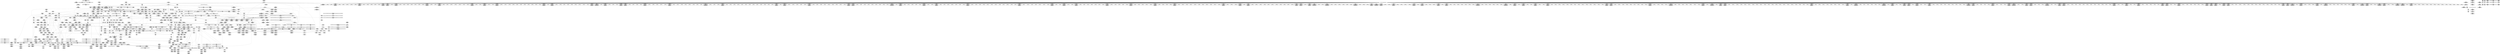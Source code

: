 digraph {
	CE0x5229f60 [shape=record,shape=Mrecord,label="{CE0x5229f60|i8*_getelementptr_inbounds_(_25_x_i8_,_25_x_i8_*_.str3,_i32_0,_i32_0)|*Constant*}"]
	CE0x52a96a0 [shape=record,shape=Mrecord,label="{CE0x52a96a0|12:_i32,_56:_i8*,_:_CRE_265,266_}"]
	CE0x52352c0 [shape=record,shape=Mrecord,label="{CE0x52352c0|selinux_inode_getxattr:_tobool|security/selinux/hooks.c,3041|*SummSource*}"]
	CE0x5230cd0 [shape=record,shape=Mrecord,label="{CE0x5230cd0|get_current:_tmp|*SummSink*}"]
	CE0x524ce70 [shape=record,shape=Mrecord,label="{CE0x524ce70|selinux_inode_getxattr:_tmp4|security/selinux/hooks.c,3041|*SummSink*}"]
	CE0x52f1440 [shape=record,shape=Mrecord,label="{CE0x52f1440|__validate_creds:_tmp9|include/linux/cred.h,175|*SummSink*}"]
	CE0x5224760 [shape=record,shape=Mrecord,label="{CE0x5224760|selinux_inode_getxattr:_tobool1|security/selinux/hooks.c,3041|*SummSource*}"]
	CE0x522b9b0 [shape=record,shape=Mrecord,label="{CE0x522b9b0|GLOBAL:_dentry_has_perm|*Constant*|*SummSource*}"]
	CE0x52adb30 [shape=record,shape=Mrecord,label="{CE0x52adb30|12:_i32,_56:_i8*,_:_CRE_376,384_|*MultipleSource*|Function::inode_has_perm&Arg::inode::|*LoadInst*|security/selinux/hooks.c,1627|security/selinux/hooks.c,1611}"]
	CE0x529e970 [shape=record,shape=Mrecord,label="{CE0x529e970|0:_i32,_4:_i32,_8:_i32,_12:_i32,_:_CMRE_4,8_|*MultipleSource*|security/selinux/hooks.c,196|security/selinux/hooks.c,197|*LoadInst*|security/selinux/hooks.c,196}"]
	CE0x5228610 [shape=record,shape=Mrecord,label="{CE0x5228610|104:_%struct.inode*,_:_CRE_193,194_}"]
	CE0x52cfc60 [shape=record,shape=Mrecord,label="{CE0x52cfc60|i1_true|*Constant*}"]
	CE0x5230070 [shape=record,shape=Mrecord,label="{CE0x5230070|dentry_has_perm:_type|security/selinux/hooks.c,1630|*SummSource*}"]
	CE0x5279e20 [shape=record,shape=Mrecord,label="{CE0x5279e20|inode_has_perm:_perms|Function::inode_has_perm&Arg::perms::}"]
	CE0x5295190 [shape=record,shape=Mrecord,label="{CE0x5295190|12:_i32,_56:_i8*,_:_CRE_12,16_|*MultipleSource*|Function::inode_has_perm&Arg::inode::|*LoadInst*|security/selinux/hooks.c,1627|security/selinux/hooks.c,1611}"]
	CE0x5278200 [shape=record,shape=Mrecord,label="{CE0x5278200|104:_%struct.inode*,_:_CRE_96,104_|*MultipleSource*|Function::selinux_inode_getxattr&Arg::dentry::|Function::dentry_has_perm&Arg::dentry::|security/selinux/hooks.c,1627}"]
	CE0x522cbf0 [shape=record,shape=Mrecord,label="{CE0x522cbf0|dentry_has_perm:_av|Function::dentry_has_perm&Arg::av::}"]
	CE0x52b0970 [shape=record,shape=Mrecord,label="{CE0x52b0970|12:_i32,_56:_i8*,_:_CRE_488,496_|*MultipleSource*|Function::inode_has_perm&Arg::inode::|*LoadInst*|security/selinux/hooks.c,1627|security/selinux/hooks.c,1611}"]
	CE0x52a56e0 [shape=record,shape=Mrecord,label="{CE0x52a56e0|12:_i32,_56:_i8*,_:_CRE_184,185_}"]
	CE0x52938a0 [shape=record,shape=Mrecord,label="{CE0x52938a0|cred_sid:_tmp1}"]
	CE0x5296f60 [shape=record,shape=Mrecord,label="{CE0x5296f60|inode_has_perm:_tmp1|*SummSink*}"]
	CE0x528f710 [shape=record,shape=Mrecord,label="{CE0x528f710|i64*_getelementptr_inbounds_(_2_x_i64_,_2_x_i64_*___llvm_gcov_ctr153,_i64_0,_i64_0)|*Constant*|*SummSource*}"]
	CE0x52f1c10 [shape=record,shape=Mrecord,label="{CE0x52f1c10|cred_sid:_bb|*SummSink*}"]
	CE0x52e9e50 [shape=record,shape=Mrecord,label="{CE0x52e9e50|inode_has_perm:_tmp16|security/selinux/hooks.c,1615|*SummSource*}"]
	CE0x52c18b0 [shape=record,shape=Mrecord,label="{CE0x52c18b0|12:_i32,_56:_i8*,_:_CRE_979,980_}"]
	CE0x52464b0 [shape=record,shape=Mrecord,label="{CE0x52464b0|__validate_creds:_tmp5|include/linux/cred.h,173|*SummSink*}"]
	CE0x52302c0 [shape=record,shape=Mrecord,label="{CE0x52302c0|get_current:_bb}"]
	CE0x52770a0 [shape=record,shape=Mrecord,label="{CE0x52770a0|104:_%struct.inode*,_:_CRE_264,272_|*MultipleSource*|Function::selinux_inode_getxattr&Arg::dentry::|Function::dentry_has_perm&Arg::dentry::|security/selinux/hooks.c,1627}"]
	CE0x525a550 [shape=record,shape=Mrecord,label="{CE0x525a550|i64*_getelementptr_inbounds_(_2_x_i64_,_2_x_i64_*___llvm_gcov_ctr131,_i64_0,_i64_1)|*Constant*}"]
	CE0x52d5b70 [shape=record,shape=Mrecord,label="{CE0x52d5b70|i32_512|*Constant*}"]
	CE0x522c3c0 [shape=record,shape=Mrecord,label="{CE0x522c3c0|selinux_inode_getxattr:_dentry|Function::selinux_inode_getxattr&Arg::dentry::}"]
	CE0x522d7b0 [shape=record,shape=Mrecord,label="{CE0x522d7b0|_ret_i32_%call,_!dbg_!27723|security/selinux/hooks.c,1632|*SummSource*}"]
	CE0x527cd90 [shape=record,shape=Mrecord,label="{CE0x527cd90|_call_void_mcount()_#3|*SummSink*}"]
	CE0x525c080 [shape=record,shape=Mrecord,label="{CE0x525c080|inode_has_perm:_tmp5|security/selinux/hooks.c,1609|*SummSink*}"]
	CE0x5286dc0 [shape=record,shape=Mrecord,label="{CE0x5286dc0|i32_1609|*Constant*|*SummSink*}"]
	CE0x52834c0 [shape=record,shape=Mrecord,label="{CE0x52834c0|__validate_creds:_tmp3|include/linux/cred.h,173|*SummSource*}"]
	CE0x52a6f50 [shape=record,shape=Mrecord,label="{CE0x52a6f50|12:_i32,_56:_i8*,_:_CRE_212,216_|*MultipleSource*|Function::inode_has_perm&Arg::inode::|*LoadInst*|security/selinux/hooks.c,1627|security/selinux/hooks.c,1611}"]
	CE0x5255250 [shape=record,shape=Mrecord,label="{CE0x5255250|i32_78|*Constant*|*SummSink*}"]
	CE0x52ca7f0 [shape=record,shape=Mrecord,label="{CE0x52ca7f0|inode_has_perm:_retval.0}"]
	CE0x5229240 [shape=record,shape=Mrecord,label="{CE0x5229240|104:_%struct.inode*,_:_CRE_206,207_}"]
	CE0x5227f80 [shape=record,shape=Mrecord,label="{CE0x5227f80|104:_%struct.inode*,_:_CRE_186,187_}"]
	CE0x529b280 [shape=record,shape=Mrecord,label="{CE0x529b280|104:_%struct.inode*,_:_CRE_24,40_|*MultipleSource*|Function::selinux_inode_getxattr&Arg::dentry::|Function::dentry_has_perm&Arg::dentry::|security/selinux/hooks.c,1627}"]
	CE0x5233960 [shape=record,shape=Mrecord,label="{CE0x5233960|selinux_inode_getxattr:_if.then}"]
	CE0x529be40 [shape=record,shape=Mrecord,label="{CE0x529be40|104:_%struct.inode*,_:_CRE_64,72_|*MultipleSource*|Function::selinux_inode_getxattr&Arg::dentry::|Function::dentry_has_perm&Arg::dentry::|security/selinux/hooks.c,1627}"]
	CE0x52b0710 [shape=record,shape=Mrecord,label="{CE0x52b0710|12:_i32,_56:_i8*,_:_CRE_486,487_}"]
	CE0x52baa10 [shape=record,shape=Mrecord,label="{CE0x52baa10|12:_i32,_56:_i8*,_:_CRE_832,840_|*MultipleSource*|Function::inode_has_perm&Arg::inode::|*LoadInst*|security/selinux/hooks.c,1627|security/selinux/hooks.c,1611}"]
	CE0x52355a0 [shape=record,shape=Mrecord,label="{CE0x52355a0|selinux_inode_getxattr:_do.end}"]
	CE0x52ac290 [shape=record,shape=Mrecord,label="{CE0x52ac290|12:_i32,_56:_i8*,_:_CRE_302,303_}"]
	CE0x52bb890 [shape=record,shape=Mrecord,label="{CE0x52bb890|12:_i32,_56:_i8*,_:_CRE_867,868_}"]
	CE0x5229060 [shape=record,shape=Mrecord,label="{CE0x5229060|104:_%struct.inode*,_:_CRE_204,205_}"]
	CE0x528cb70 [shape=record,shape=Mrecord,label="{CE0x528cb70|get_current:_tmp3}"]
	CE0x52414d0 [shape=record,shape=Mrecord,label="{CE0x52414d0|i32_3041|*Constant*|*SummSink*}"]
	CE0x52cd400 [shape=record,shape=Mrecord,label="{CE0x52cd400|i64_2|*Constant*}"]
	CE0x527c030 [shape=record,shape=Mrecord,label="{CE0x527c030|get_current:_tmp4|./arch/x86/include/asm/current.h,14|*SummSource*}"]
	CE0x52c02b0 [shape=record,shape=Mrecord,label="{CE0x52c02b0|12:_i32,_56:_i8*,_:_CRE_930,931_}"]
	CE0x5236040 [shape=record,shape=Mrecord,label="{CE0x5236040|i64*_getelementptr_inbounds_(_2_x_i64_,_2_x_i64_*___llvm_gcov_ctr98,_i64_0,_i64_1)|*Constant*|*SummSource*}"]
	CE0x52a4f40 [shape=record,shape=Mrecord,label="{CE0x52a4f40|12:_i32,_56:_i8*,_:_CRE_181,182_}"]
	CE0x52be2a0 [shape=record,shape=Mrecord,label="{CE0x52be2a0|12:_i32,_56:_i8*,_:_CRE_903,904_}"]
	CE0x52cde10 [shape=record,shape=Mrecord,label="{CE0x52cde10|avc_has_perm:_tsid|Function::avc_has_perm&Arg::tsid::|*SummSource*}"]
	CE0x52ab7e0 [shape=record,shape=Mrecord,label="{CE0x52ab7e0|12:_i32,_56:_i8*,_:_CRE_293,294_}"]
	CE0x5240c70 [shape=record,shape=Mrecord,label="{CE0x5240c70|GLOBAL:_lockdep_rcu_suspicious|*Constant*|*SummSink*}"]
	CE0x5256190 [shape=record,shape=Mrecord,label="{CE0x5256190|104:_%struct.inode*,_:_CRE_150,151_}"]
	CE0x52d4790 [shape=record,shape=Mrecord,label="{CE0x52d4790|inode_has_perm:_tmp10|security/selinux/hooks.c,1611|*SummSource*}"]
	CE0x523e150 [shape=record,shape=Mrecord,label="{CE0x523e150|dentry_has_perm:_u|security/selinux/hooks.c,1631|*SummSource*}"]
	CE0x524f830 [shape=record,shape=Mrecord,label="{CE0x524f830|i64_2|*Constant*|*SummSource*}"]
	CE0x5293600 [shape=record,shape=Mrecord,label="{CE0x5293600|inode_has_perm:_tmp1}"]
	CE0x5253020 [shape=record,shape=Mrecord,label="{CE0x5253020|12:_i32,_56:_i8*,_:_CRE_142,143_}"]
	CE0x525c4e0 [shape=record,shape=Mrecord,label="{CE0x525c4e0|cred_sid:_tmp2|*SummSink*}"]
	CE0x52b5dc0 [shape=record,shape=Mrecord,label="{CE0x52b5dc0|12:_i32,_56:_i8*,_:_CRE_603,604_}"]
	CE0x527e260 [shape=record,shape=Mrecord,label="{CE0x527e260|dentry_has_perm:_tmp|*SummSink*}"]
	CE0x5233b90 [shape=record,shape=Mrecord,label="{CE0x5233b90|selinux_inode_getxattr:_land.lhs.true|*SummSource*}"]
	CE0x52a6bc0 [shape=record,shape=Mrecord,label="{CE0x52a6bc0|12:_i32,_56:_i8*,_:_CRE_206,207_}"]
	CE0x527fe50 [shape=record,shape=Mrecord,label="{CE0x527fe50|inode_has_perm:_call4|security/selinux/hooks.c,1617|*SummSink*}"]
	CE0x52a9c90 [shape=record,shape=Mrecord,label="{CE0x52a9c90|12:_i32,_56:_i8*,_:_CRE_270,271_}"]
	CE0x52bfcc0 [shape=record,shape=Mrecord,label="{CE0x52bfcc0|12:_i32,_56:_i8*,_:_CRE_925,926_}"]
	CE0x52875f0 [shape=record,shape=Mrecord,label="{CE0x52875f0|COLLAPSED:_GCMRE___llvm_gcov_ctr154_internal_global_8_x_i64_zeroinitializer:_elem_0:default:}"]
	CE0x527fce0 [shape=record,shape=Mrecord,label="{CE0x527fce0|inode_has_perm:_call4|security/selinux/hooks.c,1617|*SummSource*}"]
	CE0x52587c0 [shape=record,shape=Mrecord,label="{CE0x52587c0|selinux_inode_getxattr:_tmp5|security/selinux/hooks.c,3041|*SummSource*}"]
	CE0x52a23f0 [shape=record,shape=Mrecord,label="{CE0x52a23f0|i64*_getelementptr_inbounds_(_8_x_i64_,_8_x_i64_*___llvm_gcov_ctr154,_i64_0,_i64_6)|*Constant*|*SummSink*}"]
	CE0x52ab910 [shape=record,shape=Mrecord,label="{CE0x52ab910|12:_i32,_56:_i8*,_:_CRE_294,295_}"]
	CE0x5235820 [shape=record,shape=Mrecord,label="{CE0x5235820|get_current:_tmp1}"]
	CE0x52a46d0 [shape=record,shape=Mrecord,label="{CE0x52a46d0|12:_i32,_56:_i8*,_:_CRE_172,173_}"]
	CE0x52372e0 [shape=record,shape=Mrecord,label="{CE0x52372e0|selinux_inode_getxattr:_call3|security/selinux/hooks.c,3041}"]
	CE0x52c7e30 [shape=record,shape=Mrecord,label="{CE0x52c7e30|inode_has_perm:_tmp15|*LoadInst*|security/selinux/hooks.c,1615|*SummSink*}"]
	CE0x52b92e0 [shape=record,shape=Mrecord,label="{CE0x52b92e0|12:_i32,_56:_i8*,_:_CRE_736,740_|*MultipleSource*|Function::inode_has_perm&Arg::inode::|*LoadInst*|security/selinux/hooks.c,1627|security/selinux/hooks.c,1611}"]
	CE0x5244590 [shape=record,shape=Mrecord,label="{CE0x5244590|selinux_inode_getxattr:_tmp7|security/selinux/hooks.c,3041}"]
	CE0x52c7410 [shape=record,shape=Mrecord,label="{CE0x52c7410|i32_10|*Constant*|*SummSink*}"]
	CE0x52a8ac0 [shape=record,shape=Mrecord,label="{CE0x52a8ac0|12:_i32,_56:_i8*,_:_CRE_255,256_}"]
	CE0x5247d90 [shape=record,shape=Mrecord,label="{CE0x5247d90|i64*_getelementptr_inbounds_(_11_x_i64_,_11_x_i64_*___llvm_gcov_ctr239,_i64_0,_i64_9)|*Constant*|*SummSource*}"]
	CE0x52bf6d0 [shape=record,shape=Mrecord,label="{CE0x52bf6d0|12:_i32,_56:_i8*,_:_CRE_920,921_}"]
	CE0x52d4dd0 [shape=record,shape=Mrecord,label="{CE0x52d4dd0|i64*_getelementptr_inbounds_(_8_x_i64_,_8_x_i64_*___llvm_gcov_ctr154,_i64_0,_i64_5)|*Constant*|*SummSource*}"]
	CE0x52786e0 [shape=record,shape=Mrecord,label="{CE0x52786e0|104:_%struct.inode*,_:_CRE_145,146_}"]
	CE0x5257270 [shape=record,shape=Mrecord,label="{CE0x5257270|104:_%struct.inode*,_:_CRE_168,169_}"]
	CE0x52acae0 [shape=record,shape=Mrecord,label="{CE0x52acae0|12:_i32,_56:_i8*,_:_CRE_309,310_}"]
	CE0x527da70 [shape=record,shape=Mrecord,label="{CE0x527da70|%struct.task_struct*_(%struct.task_struct**)*_asm_movq_%gs:$_1:P_,$0_,_r,im,_dirflag_,_fpsr_,_flags_}"]
	CE0x52b9720 [shape=record,shape=Mrecord,label="{CE0x52b9720|12:_i32,_56:_i8*,_:_CRE_752,756_|*MultipleSource*|Function::inode_has_perm&Arg::inode::|*LoadInst*|security/selinux/hooks.c,1627|security/selinux/hooks.c,1611}"]
	CE0x52d14f0 [shape=record,shape=Mrecord,label="{CE0x52d14f0|i64_3|*Constant*}"]
	CE0x5277c80 [shape=record,shape=Mrecord,label="{CE0x5277c80|104:_%struct.inode*,_:_CRE_90,91_}"]
	CE0x522a590 [shape=record,shape=Mrecord,label="{CE0x522a590|COLLAPSED:_GCMRE___llvm_gcov_ctr239_internal_global_11_x_i64_zeroinitializer:_elem_0:default:}"]
	CE0x5223260 [shape=record,shape=Mrecord,label="{CE0x5223260|selinux_inode_getxattr:_tmp1|*SummSink*}"]
	CE0x523c690 [shape=record,shape=Mrecord,label="{CE0x523c690|selinux_inode_getxattr:_call|security/selinux/hooks.c,3041|*SummSink*}"]
	CE0x52a8bf0 [shape=record,shape=Mrecord,label="{CE0x52a8bf0|12:_i32,_56:_i8*,_:_CRE_256,257_}"]
	CE0x52bfb90 [shape=record,shape=Mrecord,label="{CE0x52bfb90|12:_i32,_56:_i8*,_:_CRE_924,925_}"]
	CE0x52be040 [shape=record,shape=Mrecord,label="{CE0x52be040|12:_i32,_56:_i8*,_:_CRE_901,902_}"]
	CE0x524f9d0 [shape=record,shape=Mrecord,label="{CE0x524f9d0|i64_2|*Constant*|*SummSink*}"]
	CE0x52cbcd0 [shape=record,shape=Mrecord,label="{CE0x52cbcd0|inode_has_perm:_tmp19|security/selinux/hooks.c,1618|*SummSink*}"]
	CE0x52c1280 [shape=record,shape=Mrecord,label="{CE0x52c1280|12:_i32,_56:_i8*,_:_CRE_976,977_}"]
	CE0x5240da0 [shape=record,shape=Mrecord,label="{CE0x5240da0|i8*_getelementptr_inbounds_(_25_x_i8_,_25_x_i8_*_.str3,_i32_0,_i32_0)|*Constant*}"]
	CE0x529d720 [shape=record,shape=Mrecord,label="{CE0x529d720|12:_i32,_56:_i8*,_:_CRE_16,24_|*MultipleSource*|Function::inode_has_perm&Arg::inode::|*LoadInst*|security/selinux/hooks.c,1627|security/selinux/hooks.c,1611}"]
	CE0x525c8c0 [shape=record,shape=Mrecord,label="{CE0x525c8c0|inode_has_perm:_return|*SummSink*}"]
	CE0x5259080 [shape=record,shape=Mrecord,label="{CE0x5259080|inode_has_perm:_tmp3}"]
	CE0x52423a0 [shape=record,shape=Mrecord,label="{CE0x52423a0|i8*_getelementptr_inbounds_(_45_x_i8_,_45_x_i8_*_.str12,_i32_0,_i32_0)|*Constant*|*SummSink*}"]
	CE0x52b9fa0 [shape=record,shape=Mrecord,label="{CE0x52b9fa0|12:_i32,_56:_i8*,_:_CRE_792,800_|*MultipleSource*|Function::inode_has_perm&Arg::inode::|*LoadInst*|security/selinux/hooks.c,1627|security/selinux/hooks.c,1611}"]
	CE0x522eb00 [shape=record,shape=Mrecord,label="{CE0x522eb00|104:_%struct.inode*,_:_CRE_318,319_}"]
	CE0x5287d40 [shape=record,shape=Mrecord,label="{CE0x5287d40|__validate_creds:_line|Function::__validate_creds&Arg::line::|*SummSource*}"]
	CE0x5251420 [shape=record,shape=Mrecord,label="{CE0x5251420|i64*_getelementptr_inbounds_(_11_x_i64_,_11_x_i64_*___llvm_gcov_ctr239,_i64_0,_i64_10)|*Constant*}"]
	CE0x52b85f0 [shape=record,shape=Mrecord,label="{CE0x52b85f0|12:_i32,_56:_i8*,_:_CRE_684,688_|*MultipleSource*|Function::inode_has_perm&Arg::inode::|*LoadInst*|security/selinux/hooks.c,1627|security/selinux/hooks.c,1611}"]
	CE0x52c0180 [shape=record,shape=Mrecord,label="{CE0x52c0180|12:_i32,_56:_i8*,_:_CRE_929,930_}"]
	CE0x52961b0 [shape=record,shape=Mrecord,label="{CE0x52961b0|__validate_creds:_file|Function::__validate_creds&Arg::file::}"]
	CE0x525ead0 [shape=record,shape=Mrecord,label="{CE0x525ead0|selinux_inode_getxattr:_tmp|*SummSink*}"]
	CE0x5291de0 [shape=record,shape=Mrecord,label="{CE0x5291de0|get_current:_tmp4|./arch/x86/include/asm/current.h,14}"]
	CE0x52b5310 [shape=record,shape=Mrecord,label="{CE0x52b5310|12:_i32,_56:_i8*,_:_CRE_594,595_}"]
	CE0x52f00f0 [shape=record,shape=Mrecord,label="{CE0x52f00f0|_call_void___invalid_creds(%struct.cred*_%cred,_i8*_%file,_i32_%line)_#10,_!dbg_!27721|include/linux/cred.h,174|*SummSink*}"]
	CE0x527db00 [shape=record,shape=Mrecord,label="{CE0x527db00|%struct.task_struct*_(%struct.task_struct**)*_asm_movq_%gs:$_1:P_,$0_,_r,im,_dirflag_,_fpsr_,_flags_|*SummSource*}"]
	CE0x52ac030 [shape=record,shape=Mrecord,label="{CE0x52ac030|12:_i32,_56:_i8*,_:_CRE_300,301_}"]
	CE0x52bec20 [shape=record,shape=Mrecord,label="{CE0x52bec20|12:_i32,_56:_i8*,_:_CRE_911,912_}"]
	CE0x52b6870 [shape=record,shape=Mrecord,label="{CE0x52b6870|12:_i32,_56:_i8*,_:_CRE_612,613_}"]
	CE0x52a3a00 [shape=record,shape=Mrecord,label="{CE0x52a3a00|GLOBAL:_cred_sid|*Constant*|*SummSource*}"]
	CE0x524d3a0 [shape=record,shape=Mrecord,label="{CE0x524d3a0|i64_4|*Constant*}"]
	CE0x52af6d0 [shape=record,shape=Mrecord,label="{CE0x52af6d0|12:_i32,_56:_i8*,_:_CRE_473,474_}"]
	CE0x52bf0e0 [shape=record,shape=Mrecord,label="{CE0x52bf0e0|12:_i32,_56:_i8*,_:_CRE_915,916_}"]
	CE0x52ae820 [shape=record,shape=Mrecord,label="{CE0x52ae820|12:_i32,_56:_i8*,_:_CRE_424,432_|*MultipleSource*|Function::inode_has_perm&Arg::inode::|*LoadInst*|security/selinux/hooks.c,1627|security/selinux/hooks.c,1611}"]
	CE0x5250b40 [shape=record,shape=Mrecord,label="{CE0x5250b40|selinux_inode_getxattr:_tmp18|security/selinux/hooks.c,3041}"]
	CE0x5287ba0 [shape=record,shape=Mrecord,label="{CE0x5287ba0|__validate_creds:_line|Function::__validate_creds&Arg::line::|*SummSink*}"]
	CE0x5257f90 [shape=record,shape=Mrecord,label="{CE0x5257f90|selinux_inode_getxattr:_tmp3|*SummSource*}"]
	CE0x525e280 [shape=record,shape=Mrecord,label="{CE0x525e280|dentry_has_perm:_tmp1|*SummSink*}"]
	CE0x527aaa0 [shape=record,shape=Mrecord,label="{CE0x527aaa0|_ret_i32_%retval.0,_!dbg_!27739|security/selinux/hooks.c,1618|*SummSink*}"]
	CE0x5279230 [shape=record,shape=Mrecord,label="{CE0x5279230|inode_has_perm:_entry|*SummSink*}"]
	CE0x5251860 [shape=record,shape=Mrecord,label="{CE0x5251860|cred_sid:_security|security/selinux/hooks.c,196}"]
	CE0x522e3b0 [shape=record,shape=Mrecord,label="{CE0x522e3b0|104:_%struct.inode*,_:_CRE_310,311_}"]
	CE0x52d30a0 [shape=record,shape=Mrecord,label="{CE0x52d30a0|GLOBAL:___llvm_gcov_ctr154|Global_var:__llvm_gcov_ctr154|*SummSource*}"]
	CE0x52a4a90 [shape=record,shape=Mrecord,label="{CE0x52a4a90|12:_i32,_56:_i8*,_:_CRE_176,177_}"]
	CE0x52b9b60 [shape=record,shape=Mrecord,label="{CE0x52b9b60|12:_i32,_56:_i8*,_:_CRE_768,776_|*MultipleSource*|Function::inode_has_perm&Arg::inode::|*LoadInst*|security/selinux/hooks.c,1627|security/selinux/hooks.c,1611}"]
	CE0x5248440 [shape=record,shape=Mrecord,label="{CE0x5248440|i8_1|*Constant*}"]
	CE0x523cd90 [shape=record,shape=Mrecord,label="{CE0x523cd90|dentry_has_perm:_u|security/selinux/hooks.c,1631|*SummSink*}"]
	CE0x52d1240 [shape=record,shape=Mrecord,label="{CE0x52d1240|inode_has_perm:_conv|security/selinux/hooks.c,1611|*SummSource*}"]
	CE0x522f7e0 [shape=record,shape=Mrecord,label="{CE0x522f7e0|__validate_creds:_tmp7|include/linux/cred.h,174|*SummSource*}"]
	CE0x52bee80 [shape=record,shape=Mrecord,label="{CE0x52bee80|12:_i32,_56:_i8*,_:_CRE_913,914_}"]
	CE0x5231b00 [shape=record,shape=Mrecord,label="{CE0x5231b00|selinux_inode_getxattr:_tobool|security/selinux/hooks.c,3041|*SummSink*}"]
	CE0x5284730 [shape=record,shape=Mrecord,label="{CE0x5284730|28:_i32,_32:_i16,_:_CRE_32,34_|*MultipleSource*|*LoadInst*|security/selinux/hooks.c,1615|security/selinux/hooks.c,1615|security/selinux/hooks.c,1617}"]
	CE0x52351f0 [shape=record,shape=Mrecord,label="{CE0x52351f0|selinux_inode_getxattr:_tobool|security/selinux/hooks.c,3041}"]
	CE0x52a9dc0 [shape=record,shape=Mrecord,label="{CE0x52a9dc0|12:_i32,_56:_i8*,_:_CRE_271,272_}"]
	CE0x52787e0 [shape=record,shape=Mrecord,label="{CE0x52787e0|104:_%struct.inode*,_:_CRE_146,147_}"]
	CE0x525bd20 [shape=record,shape=Mrecord,label="{CE0x525bd20|__validate_creds:_if.end|*SummSink*}"]
	CE0x522e920 [shape=record,shape=Mrecord,label="{CE0x522e920|104:_%struct.inode*,_:_CRE_316,317_}"]
	CE0x5228700 [shape=record,shape=Mrecord,label="{CE0x5228700|104:_%struct.inode*,_:_CRE_194,195_}"]
	CE0x52c6fb0 [shape=record,shape=Mrecord,label="{CE0x52c6fb0|_ret_i32_%tmp6,_!dbg_!27716|security/selinux/hooks.c,197|*SummSink*}"]
	CE0x5259a20 [shape=record,shape=Mrecord,label="{CE0x5259a20|inode_has_perm:_tmp5|security/selinux/hooks.c,1609}"]
	CE0x52bce70 [shape=record,shape=Mrecord,label="{CE0x52bce70|12:_i32,_56:_i8*,_:_CRE_886,887_}"]
	CE0x5287ca0 [shape=record,shape=Mrecord,label="{CE0x5287ca0|__validate_creds:_line|Function::__validate_creds&Arg::line::}"]
	CE0x5256910 [shape=record,shape=Mrecord,label="{CE0x5256910|104:_%struct.inode*,_:_CRE_158,159_}"]
	CE0x525dda0 [shape=record,shape=Mrecord,label="{CE0x525dda0|__validate_creds:_lnot.ext|include/linux/cred.h,173|*SummSink*}"]
	CE0x5294230 [shape=record,shape=Mrecord,label="{CE0x5294230|__validate_creds:_tmp1}"]
	CE0x528c6f0 [shape=record,shape=Mrecord,label="{CE0x528c6f0|12:_i32,_56:_i8*,_:_CRE_0,2_|*MultipleSource*|Function::inode_has_perm&Arg::inode::|*LoadInst*|security/selinux/hooks.c,1627|security/selinux/hooks.c,1611}"]
	CE0x52517f0 [shape=record,shape=Mrecord,label="{CE0x52517f0|i32_0|*Constant*}"]
	CE0x52b25a0 [shape=record,shape=Mrecord,label="{CE0x52b25a0|12:_i32,_56:_i8*,_:_CRE_555,556_}"]
	CE0x5276430 [shape=record,shape=Mrecord,label="{CE0x5276430|104:_%struct.inode*,_:_CRE_217,218_}"]
	CE0x52a1740 [shape=record,shape=Mrecord,label="{CE0x52a1740|cred_sid:_tmp6|security/selinux/hooks.c,197|*SummSource*}"]
	CE0x5241460 [shape=record,shape=Mrecord,label="{CE0x5241460|i64*_getelementptr_inbounds_(_11_x_i64_,_11_x_i64_*___llvm_gcov_ctr239,_i64_0,_i64_9)|*Constant*}"]
	CE0x52d0a90 [shape=record,shape=Mrecord,label="{CE0x52d0a90|inode_has_perm:_lnot1|security/selinux/hooks.c,1611|*SummSink*}"]
	CE0x5249cc0 [shape=record,shape=Mrecord,label="{CE0x5249cc0|selinux_inode_getxattr:_entry}"]
	CE0x52b0bd0 [shape=record,shape=Mrecord,label="{CE0x52b0bd0|12:_i32,_56:_i8*,_:_CRE_500,504_|*MultipleSource*|Function::inode_has_perm&Arg::inode::|*LoadInst*|security/selinux/hooks.c,1627|security/selinux/hooks.c,1611}"]
	CE0x52a3cb0 [shape=record,shape=Mrecord,label="{CE0x52a3cb0|cred_sid:_entry}"]
	CE0x52cbc60 [shape=record,shape=Mrecord,label="{CE0x52cbc60|inode_has_perm:_tmp19|security/selinux/hooks.c,1618|*SummSource*}"]
	CE0x522ece0 [shape=record,shape=Mrecord,label="{CE0x522ece0|dentry_has_perm:_tmp4|*LoadInst*|security/selinux/hooks.c,1627}"]
	CE0x52cbed0 [shape=record,shape=Mrecord,label="{CE0x52cbed0|inode_has_perm:_tmp20|security/selinux/hooks.c,1618|*SummSink*}"]
	CE0x5246ab0 [shape=record,shape=Mrecord,label="{CE0x5246ab0|i64*_getelementptr_inbounds_(_5_x_i64_,_5_x_i64_*___llvm_gcov_ctr155,_i64_0,_i64_3)|*Constant*|*SummSink*}"]
	CE0x5247f60 [shape=record,shape=Mrecord,label="{CE0x5247f60|selinux_inode_getxattr:_tmp16|security/selinux/hooks.c,3041|*SummSource*}"]
	CE0x524c8f0 [shape=record,shape=Mrecord,label="{CE0x524c8f0|selinux_inode_getxattr:_tmp8|security/selinux/hooks.c,3041}"]
	CE0x5240950 [shape=record,shape=Mrecord,label="{CE0x5240950|GLOBAL:_lockdep_rcu_suspicious|*Constant*}"]
	CE0x5294030 [shape=record,shape=Mrecord,label="{CE0x5294030|i32_1609|*Constant*}"]
	CE0x52977e0 [shape=record,shape=Mrecord,label="{CE0x52977e0|_call_void___validate_creds(%struct.cred*_%cred,_i8*_getelementptr_inbounds_(_25_x_i8_,_25_x_i8_*_.str3,_i32_0,_i32_0),_i32_1609)_#10,_!dbg_!27719|security/selinux/hooks.c,1609|*SummSource*}"]
	CE0x5283970 [shape=record,shape=Mrecord,label="{CE0x5283970|__validate_creds:_tmp4|include/linux/cred.h,173|*SummSource*}"]
	CE0x5291550 [shape=record,shape=Mrecord,label="{CE0x5291550|get_current:_tmp2|*SummSource*}"]
	CE0x5229150 [shape=record,shape=Mrecord,label="{CE0x5229150|104:_%struct.inode*,_:_CRE_205,206_}"]
	CE0x528e4c0 [shape=record,shape=Mrecord,label="{CE0x528e4c0|12:_i32,_56:_i8*,_:_CRE_157,158_}"]
	CE0x52ba3b0 [shape=record,shape=Mrecord,label="{CE0x52ba3b0|12:_i32,_56:_i8*,_:_CRE_808,816_|*MultipleSource*|Function::inode_has_perm&Arg::inode::|*LoadInst*|security/selinux/hooks.c,1627|security/selinux/hooks.c,1611}"]
	CE0x5228ca0 [shape=record,shape=Mrecord,label="{CE0x5228ca0|104:_%struct.inode*,_:_CRE_200,201_}"]
	CE0x5234c60 [shape=record,shape=Mrecord,label="{CE0x5234c60|selinux_inode_getxattr:_do.end|*SummSink*}"]
	CE0x5279130 [shape=record,shape=Mrecord,label="{CE0x5279130|GLOBAL:_inode_has_perm|*Constant*|*SummSink*}"]
	CE0x5227710 [shape=record,shape=Mrecord,label="{CE0x5227710|104:_%struct.inode*,_:_CRE_177,178_}"]
	CE0x522cf00 [shape=record,shape=Mrecord,label="{CE0x522cf00|i32_16|*Constant*|*SummSource*}"]
	CE0x52f08a0 [shape=record,shape=Mrecord,label="{CE0x52f08a0|i64*_getelementptr_inbounds_(_5_x_i64_,_5_x_i64_*___llvm_gcov_ctr155,_i64_0,_i64_4)|*Constant*|*SummSink*}"]
	CE0x52b2750 [shape=record,shape=Mrecord,label="{CE0x52b2750|12:_i32,_56:_i8*,_:_CRE_557,558_}"]
	CE0x6e18920 [shape=record,shape=Mrecord,label="{CE0x6e18920|selinux_inode_getxattr:_do.body|*SummSource*}"]
	CE0x52be890 [shape=record,shape=Mrecord,label="{CE0x52be890|12:_i32,_56:_i8*,_:_CRE_908,909_}"]
	CE0x52532f0 [shape=record,shape=Mrecord,label="{CE0x52532f0|12:_i32,_56:_i8*,_:_CRE_145,146_}"]
	CE0x5258280 [shape=record,shape=Mrecord,label="{CE0x5258280|_call_void_mcount()_#3}"]
	CE0x52d4900 [shape=record,shape=Mrecord,label="{CE0x52d4900|inode_has_perm:_tmp10|security/selinux/hooks.c,1611|*SummSink*}"]
	CE0x52325c0 [shape=record,shape=Mrecord,label="{CE0x52325c0|selinux_inode_getxattr:_tmp10|security/selinux/hooks.c,3041}"]
	CE0x52a9ef0 [shape=record,shape=Mrecord,label="{CE0x52a9ef0|12:_i32,_56:_i8*,_:_CRE_272,273_}"]
	CE0x52a5b90 [shape=record,shape=Mrecord,label="{CE0x52a5b90|12:_i32,_56:_i8*,_:_CRE_189,190_}"]
	CE0x52ac4f0 [shape=record,shape=Mrecord,label="{CE0x52ac4f0|12:_i32,_56:_i8*,_:_CRE_304,305_}"]
	CE0x52b2850 [shape=record,shape=Mrecord,label="{CE0x52b2850|12:_i32,_56:_i8*,_:_CRE_558,559_}"]
	CE0x52b51e0 [shape=record,shape=Mrecord,label="{CE0x52b51e0|12:_i32,_56:_i8*,_:_CRE_593,594_}"]
	CE0x524fad0 [shape=record,shape=Mrecord,label="{CE0x524fad0|i64_3|*Constant*}"]
	CE0x52b4270 [shape=record,shape=Mrecord,label="{CE0x52b4270|12:_i32,_56:_i8*,_:_CRE_580,581_}"]
	CE0x52b8ea0 [shape=record,shape=Mrecord,label="{CE0x52b8ea0|12:_i32,_56:_i8*,_:_CRE_712,728_|*MultipleSource*|Function::inode_has_perm&Arg::inode::|*LoadInst*|security/selinux/hooks.c,1627|security/selinux/hooks.c,1611}"]
	CE0x5231c90 [shape=record,shape=Mrecord,label="{CE0x5231c90|i32_0|*Constant*}"]
	CE0x5236670 [shape=record,shape=Mrecord,label="{CE0x5236670|i64*_getelementptr_inbounds_(_11_x_i64_,_11_x_i64_*___llvm_gcov_ctr239,_i64_0,_i64_10)|*Constant*|*SummSource*}"]
	CE0x52b3690 [shape=record,shape=Mrecord,label="{CE0x52b3690|12:_i32,_56:_i8*,_:_CRE_570,571_}"]
	CE0x525b4d0 [shape=record,shape=Mrecord,label="{CE0x525b4d0|12:_i32,_56:_i8*,_:_CRE_72,76_|*MultipleSource*|Function::inode_has_perm&Arg::inode::|*LoadInst*|security/selinux/hooks.c,1627|security/selinux/hooks.c,1611}"]
	CE0x5227bc0 [shape=record,shape=Mrecord,label="{CE0x5227bc0|104:_%struct.inode*,_:_CRE_182,183_}"]
	CE0x52b30a0 [shape=record,shape=Mrecord,label="{CE0x52b30a0|12:_i32,_56:_i8*,_:_CRE_565,566_}"]
	CE0x524d630 [shape=record,shape=Mrecord,label="{CE0x524d630|selinux_inode_getxattr:_tmp9|security/selinux/hooks.c,3041}"]
	CE0x52cd910 [shape=record,shape=Mrecord,label="{CE0x52cd910|i64*_getelementptr_inbounds_(_5_x_i64_,_5_x_i64_*___llvm_gcov_ctr155,_i64_0,_i64_0)|*Constant*|*SummSource*}"]
	CE0x52acd40 [shape=record,shape=Mrecord,label="{CE0x52acd40|12:_i32,_56:_i8*,_:_CRE_311,312_}"]
	CE0x52aa870 [shape=record,shape=Mrecord,label="{CE0x52aa870|12:_i32,_56:_i8*,_:_CRE_280,281_}"]
	CE0x5259150 [shape=record,shape=Mrecord,label="{CE0x5259150|inode_has_perm:_tmp3|*SummSource*}"]
	CE0x52aa020 [shape=record,shape=Mrecord,label="{CE0x52aa020|12:_i32,_56:_i8*,_:_CRE_273,274_}"]
	CE0x52b4ac0 [shape=record,shape=Mrecord,label="{CE0x52b4ac0|12:_i32,_56:_i8*,_:_CRE_587,588_}"]
	CE0x5277990 [shape=record,shape=Mrecord,label="{CE0x5277990|104:_%struct.inode*,_:_CRE_304,305_}"]
	CE0x5228430 [shape=record,shape=Mrecord,label="{CE0x5228430|104:_%struct.inode*,_:_CRE_191,192_}"]
	CE0x5253110 [shape=record,shape=Mrecord,label="{CE0x5253110|12:_i32,_56:_i8*,_:_CRE_143,144_}"]
	CE0x52d23a0 [shape=record,shape=Mrecord,label="{CE0x52d23a0|inode_has_perm:_tobool2|security/selinux/hooks.c,1611|*SummSource*}"]
	CE0x529a7b0 [shape=record,shape=Mrecord,label="{CE0x529a7b0|GLOBAL:___llvm_gcov_ctr155|Global_var:__llvm_gcov_ctr155}"]
	CE0x5242ac0 [shape=record,shape=Mrecord,label="{CE0x5242ac0|dentry_has_perm:_bb|*SummSink*}"]
	CE0x5287ea0 [shape=record,shape=Mrecord,label="{CE0x5287ea0|_call_void_mcount()_#3|*SummSource*}"]
	CE0x52c6a50 [shape=record,shape=Mrecord,label="{CE0x52c6a50|cred_sid:_cred|Function::cred_sid&Arg::cred::}"]
	CE0x52d19e0 [shape=record,shape=Mrecord,label="{CE0x52d19e0|GLOBAL:_llvm.expect.i64|*Constant*|*SummSource*}"]
	CE0x5230f40 [shape=record,shape=Mrecord,label="{CE0x5230f40|dentry_has_perm:_tmp2|*SummSink*}"]
	CE0x52b8180 [shape=record,shape=Mrecord,label="{CE0x52b8180|12:_i32,_56:_i8*,_:_CRE_672,680_|*MultipleSource*|Function::inode_has_perm&Arg::inode::|*LoadInst*|security/selinux/hooks.c,1627|security/selinux/hooks.c,1611}"]
	CE0x529bb20 [shape=record,shape=Mrecord,label="{CE0x529bb20|104:_%struct.inode*,_:_CRE_48,52_|*MultipleSource*|Function::selinux_inode_getxattr&Arg::dentry::|Function::dentry_has_perm&Arg::dentry::|security/selinux/hooks.c,1627}"]
	CE0x5279a40 [shape=record,shape=Mrecord,label="{CE0x5279a40|inode_has_perm:_inode|Function::inode_has_perm&Arg::inode::|*SummSource*}"]
	CE0x527f660 [shape=record,shape=Mrecord,label="{CE0x527f660|inode_has_perm:_tmp18|security/selinux/hooks.c,1617|*SummSource*}"]
	CE0x527f370 [shape=record,shape=Mrecord,label="{CE0x527f370|inode_has_perm:_sclass|security/selinux/hooks.c,1617}"]
	CE0x52cdf80 [shape=record,shape=Mrecord,label="{CE0x52cdf80|avc_has_perm:_tsid|Function::avc_has_perm&Arg::tsid::|*SummSink*}"]
	CE0x52bc750 [shape=record,shape=Mrecord,label="{CE0x52bc750|12:_i32,_56:_i8*,_:_CRE_880,881_}"]
	CE0x52b9d80 [shape=record,shape=Mrecord,label="{CE0x52b9d80|12:_i32,_56:_i8*,_:_CRE_776,792_|*MultipleSource*|Function::inode_has_perm&Arg::inode::|*LoadInst*|security/selinux/hooks.c,1627|security/selinux/hooks.c,1611}"]
	CE0x52b4730 [shape=record,shape=Mrecord,label="{CE0x52b4730|12:_i32,_56:_i8*,_:_CRE_584,585_}"]
	CE0x52abca0 [shape=record,shape=Mrecord,label="{CE0x52abca0|12:_i32,_56:_i8*,_:_CRE_297,298_}"]
	CE0x52a7f10 [shape=record,shape=Mrecord,label="{CE0x52a7f10|12:_i32,_56:_i8*,_:_CRE_245,246_}"]
	CE0x52ad0d0 [shape=record,shape=Mrecord,label="{CE0x52ad0d0|12:_i32,_56:_i8*,_:_CRE_328,336_|*MultipleSource*|Function::inode_has_perm&Arg::inode::|*LoadInst*|security/selinux/hooks.c,1627|security/selinux/hooks.c,1611}"]
	CE0x52af290 [shape=record,shape=Mrecord,label="{CE0x52af290|12:_i32,_56:_i8*,_:_CRE_464,472_|*MultipleSource*|Function::inode_has_perm&Arg::inode::|*LoadInst*|security/selinux/hooks.c,1627|security/selinux/hooks.c,1611}"]
	CE0x523e8b0 [shape=record,shape=Mrecord,label="{CE0x523e8b0|GLOBAL:_inode_has_perm|*Constant*}"]
	CE0x52a8990 [shape=record,shape=Mrecord,label="{CE0x52a8990|12:_i32,_56:_i8*,_:_CRE_254,255_}"]
	CE0x52a48b0 [shape=record,shape=Mrecord,label="{CE0x52a48b0|12:_i32,_56:_i8*,_:_CRE_174,175_}"]
	CE0x5235660 [shape=record,shape=Mrecord,label="{CE0x5235660|selinux_inode_getxattr:_do.end|*SummSource*}"]
	CE0x52c7b40 [shape=record,shape=Mrecord,label="{CE0x52c7b40|inode_has_perm:_sid3|security/selinux/hooks.c,1617|*SummSink*}"]
	CE0x52abb70 [shape=record,shape=Mrecord,label="{CE0x52abb70|12:_i32,_56:_i8*,_:_CRE_296,297_}"]
	CE0x525cfd0 [shape=record,shape=Mrecord,label="{CE0x525cfd0|_call_void_mcount()_#3|*SummSource*}"]
	CE0x52d1b80 [shape=record,shape=Mrecord,label="{CE0x52d1b80|i64_0|*Constant*}"]
	CE0x52a6310 [shape=record,shape=Mrecord,label="{CE0x52a6310|12:_i32,_56:_i8*,_:_CRE_197,198_}"]
	CE0x5238190 [shape=record,shape=Mrecord,label="{CE0x5238190|i64*_getelementptr_inbounds_(_11_x_i64_,_11_x_i64_*___llvm_gcov_ctr239,_i64_0,_i64_1)|*Constant*|*SummSource*}"]
	CE0x5250db0 [shape=record,shape=Mrecord,label="{CE0x5250db0|selinux_inode_getxattr:_tmp18|security/selinux/hooks.c,3041|*SummSink*}"]
	CE0x52acfa0 [shape=record,shape=Mrecord,label="{CE0x52acfa0|12:_i32,_56:_i8*,_:_CRE_320,328_|*MultipleSource*|Function::inode_has_perm&Arg::inode::|*LoadInst*|security/selinux/hooks.c,1627|security/selinux/hooks.c,1611}"]
	CE0x5256730 [shape=record,shape=Mrecord,label="{CE0x5256730|104:_%struct.inode*,_:_CRE_156,157_}"]
	CE0x52a5aa0 [shape=record,shape=Mrecord,label="{CE0x52a5aa0|12:_i32,_56:_i8*,_:_CRE_188,189_}"]
	CE0x529e7b0 [shape=record,shape=Mrecord,label="{CE0x529e7b0|0:_i32,_4:_i32,_8:_i32,_12:_i32,_:_CMRE_0,4_|*MultipleSource*|security/selinux/hooks.c,196|security/selinux/hooks.c,197|*LoadInst*|security/selinux/hooks.c,196}"]
	CE0x52b4d20 [shape=record,shape=Mrecord,label="{CE0x52b4d20|12:_i32,_56:_i8*,_:_CRE_589,590_}"]
	CE0x52c6e80 [shape=record,shape=Mrecord,label="{CE0x52c6e80|_ret_i32_%tmp6,_!dbg_!27716|security/selinux/hooks.c,197|*SummSource*}"]
	CE0x52287f0 [shape=record,shape=Mrecord,label="{CE0x52287f0|104:_%struct.inode*,_:_CRE_195,196_}"]
	CE0x5256640 [shape=record,shape=Mrecord,label="{CE0x5256640|104:_%struct.inode*,_:_CRE_155,156_}"]
	CE0x52bb010 [shape=record,shape=Mrecord,label="{CE0x52bb010|12:_i32,_56:_i8*,_:_CRE_856,864_|*MultipleSource*|Function::inode_has_perm&Arg::inode::|*LoadInst*|security/selinux/hooks.c,1627|security/selinux/hooks.c,1611}"]
	CE0x52bc620 [shape=record,shape=Mrecord,label="{CE0x52bc620|12:_i32,_56:_i8*,_:_CRE_879,880_}"]
	CE0x5228070 [shape=record,shape=Mrecord,label="{CE0x5228070|104:_%struct.inode*,_:_CRE_187,188_}"]
	CE0x527c880 [shape=record,shape=Mrecord,label="{CE0x527c880|_call_void_mcount()_#3}"]
	CE0x52d1380 [shape=record,shape=Mrecord,label="{CE0x52d1380|inode_has_perm:_conv|security/selinux/hooks.c,1611|*SummSink*}"]
	CE0x52f4b00 [shape=record,shape=Mrecord,label="{CE0x52f4b00|cred_sid:_tmp5|security/selinux/hooks.c,196|*SummSource*}"]
	CE0x52b3b50 [shape=record,shape=Mrecord,label="{CE0x52b3b50|12:_i32,_56:_i8*,_:_CRE_574,575_}"]
	CE0x52bd200 [shape=record,shape=Mrecord,label="{CE0x52bd200|12:_i32,_56:_i8*,_:_CRE_889,890_}"]
	CE0x529aa60 [shape=record,shape=Mrecord,label="{CE0x529aa60|__validate_creds:_tmp2|include/linux/cred.h,173|*SummSink*}"]
	CE0x5256550 [shape=record,shape=Mrecord,label="{CE0x5256550|104:_%struct.inode*,_:_CRE_154,155_}"]
	CE0x52bba40 [shape=record,shape=Mrecord,label="{CE0x52bba40|12:_i32,_56:_i8*,_:_CRE_869,870_}"]
	CE0x524fd90 [shape=record,shape=Mrecord,label="{CE0x524fd90|selinux_inode_getxattr:_tmp6|security/selinux/hooks.c,3041}"]
	CE0x5230e60 [shape=record,shape=Mrecord,label="{CE0x5230e60|dentry_has_perm:_tmp2}"]
	CE0x52b69a0 [shape=record,shape=Mrecord,label="{CE0x52b69a0|12:_i32,_56:_i8*,_:_CRE_613,614_}"]
	CE0x52548b0 [shape=record,shape=Mrecord,label="{CE0x52548b0|get_current:_entry|*SummSource*}"]
	CE0x5253ac0 [shape=record,shape=Mrecord,label="{CE0x5253ac0|GLOBAL:_get_current|*Constant*}"]
	CE0x52ca410 [shape=record,shape=Mrecord,label="{CE0x52ca410|inode_has_perm:_tmp17|security/selinux/hooks.c,1617|*SummSource*}"]
	CE0x5233aa0 [shape=record,shape=Mrecord,label="{CE0x5233aa0|selinux_inode_getxattr:_land.lhs.true}"]
	CE0x52ac880 [shape=record,shape=Mrecord,label="{CE0x52ac880|12:_i32,_56:_i8*,_:_CRE_307,308_}"]
	CE0x5276e40 [shape=record,shape=Mrecord,label="{CE0x5276e40|104:_%struct.inode*,_:_CRE_248,256_|*MultipleSource*|Function::selinux_inode_getxattr&Arg::dentry::|Function::dentry_has_perm&Arg::dentry::|security/selinux/hooks.c,1627}"]
	CE0x5282fb0 [shape=record,shape=Mrecord,label="{CE0x5282fb0|GLOBAL:___llvm_gcov_ctr155|Global_var:__llvm_gcov_ctr155|*SummSink*}"]
	CE0x52a3210 [shape=record,shape=Mrecord,label="{CE0x52a3210|i32_10|*Constant*|*SummSource*}"]
	CE0x5237c80 [shape=record,shape=Mrecord,label="{CE0x5237c80|GLOBAL:___llvm_gcov_ctr239|Global_var:__llvm_gcov_ctr239|*SummSink*}"]
	CE0x52d01a0 [shape=record,shape=Mrecord,label="{CE0x52d01a0|inode_has_perm:_lnot|security/selinux/hooks.c,1611}"]
	CE0x523dd70 [shape=record,shape=Mrecord,label="{CE0x523dd70|i8_10|*Constant*|*SummSource*}"]
	CE0x522e1c0 [shape=record,shape=Mrecord,label="{CE0x522e1c0|104:_%struct.inode*,_:_CRE_307,308_}"]
	CE0x52534d0 [shape=record,shape=Mrecord,label="{CE0x52534d0|12:_i32,_56:_i8*,_:_CRE_147,148_}"]
	CE0x525c800 [shape=record,shape=Mrecord,label="{CE0x525c800|inode_has_perm:_return|*SummSource*}"]
	CE0x52560a0 [shape=record,shape=Mrecord,label="{CE0x52560a0|104:_%struct.inode*,_:_CRE_149,150_}"]
	CE0x52a2590 [shape=record,shape=Mrecord,label="{CE0x52a2590|i64*_getelementptr_inbounds_(_8_x_i64_,_8_x_i64_*___llvm_gcov_ctr154,_i64_0,_i64_6)|*Constant*|*SummSource*}"]
	CE0x52b77e0 [shape=record,shape=Mrecord,label="{CE0x52b77e0|12:_i32,_56:_i8*,_:_CRE_632,640_|*MultipleSource*|Function::inode_has_perm&Arg::inode::|*LoadInst*|security/selinux/hooks.c,1627|security/selinux/hooks.c,1611}"]
	CE0x528dd40 [shape=record,shape=Mrecord,label="{CE0x528dd40|12:_i32,_56:_i8*,_:_CRE_149,150_}"]
	CE0x5234ee0 [shape=record,shape=Mrecord,label="{CE0x5234ee0|get_current:_tmp1|*SummSink*}"]
	CE0x527dfb0 [shape=record,shape=Mrecord,label="{CE0x527dfb0|__validate_creds:_conv|include/linux/cred.h,173}"]
	CE0x5234e10 [shape=record,shape=Mrecord,label="{CE0x5234e10|selinux_inode_getxattr:_if.then|*SummSource*}"]
	CE0x52bc880 [shape=record,shape=Mrecord,label="{CE0x52bc880|12:_i32,_56:_i8*,_:_CRE_881,882_}"]
	CE0x52a83a0 [shape=record,shape=Mrecord,label="{CE0x52a83a0|12:_i32,_56:_i8*,_:_CRE_249,250_}"]
	CE0x529c1d0 [shape=record,shape=Mrecord,label="{CE0x529c1d0|104:_%struct.inode*,_:_CRE_88,89_}"]
	CE0x52d1cf0 [shape=record,shape=Mrecord,label="{CE0x52d1cf0|inode_has_perm:_expval|security/selinux/hooks.c,1611|*SummSink*}"]
	CE0x52b7320 [shape=record,shape=Mrecord,label="{CE0x52b7320|12:_i32,_56:_i8*,_:_CRE_621,622_}"]
	CE0x5248d80 [shape=record,shape=Mrecord,label="{CE0x5248d80|i8_1|*Constant*|*SummSource*}"]
	CE0x52a4310 [shape=record,shape=Mrecord,label="{CE0x52a4310|12:_i32,_56:_i8*,_:_CRE_168,169_}"]
	CE0x5252ea0 [shape=record,shape=Mrecord,label="{CE0x5252ea0|12:_i32,_56:_i8*,_:_CRE_140,141_}"]
	CE0x52a90b0 [shape=record,shape=Mrecord,label="{CE0x52a90b0|12:_i32,_56:_i8*,_:_CRE_260,261_}"]
	CE0x528e880 [shape=record,shape=Mrecord,label="{CE0x528e880|12:_i32,_56:_i8*,_:_CRE_161,162_}"]
	CE0x523e0e0 [shape=record,shape=Mrecord,label="{CE0x523e0e0|dentry_has_perm:_u|security/selinux/hooks.c,1631}"]
	CE0x52885b0 [shape=record,shape=Mrecord,label="{CE0x52885b0|inode_has_perm:_if.then|*SummSink*}"]
	CE0x52bd590 [shape=record,shape=Mrecord,label="{CE0x52bd590|12:_i32,_56:_i8*,_:_CRE_892,893_}"]
	CE0x5245660 [shape=record,shape=Mrecord,label="{CE0x5245660|selinux_inode_getxattr:_tmp15|security/selinux/hooks.c,3041|*SummSource*}"]
	CE0x5236330 [shape=record,shape=Mrecord,label="{CE0x5236330|selinux_inode_getxattr:_if.then|*SummSink*}"]
	CE0x524cbf0 [shape=record,shape=Mrecord,label="{CE0x524cbf0|i64_3|*Constant*|*SummSink*}"]
	CE0x52b3430 [shape=record,shape=Mrecord,label="{CE0x52b3430|12:_i32,_56:_i8*,_:_CRE_568,569_}"]
	CE0x5293590 [shape=record,shape=Mrecord,label="{CE0x5293590|i64_1|*Constant*}"]
	CE0x52bbf00 [shape=record,shape=Mrecord,label="{CE0x52bbf00|12:_i32,_56:_i8*,_:_CRE_873,874_}"]
	CE0x529a8c0 [shape=record,shape=Mrecord,label="{CE0x529a8c0|__validate_creds:_tmp2|include/linux/cred.h,173}"]
	CE0x52a4130 [shape=record,shape=Mrecord,label="{CE0x52a4130|12:_i32,_56:_i8*,_:_CRE_166,167_}"]
	CE0x5244a60 [shape=record,shape=Mrecord,label="{CE0x5244a60|i64*_getelementptr_inbounds_(_11_x_i64_,_11_x_i64_*___llvm_gcov_ctr239,_i64_0,_i64_0)|*Constant*}"]
	CE0x5283fc0 [shape=record,shape=Mrecord,label="{CE0x5283fc0|i64*_getelementptr_inbounds_(_5_x_i64_,_5_x_i64_*___llvm_gcov_ctr155,_i64_0,_i64_0)|*Constant*}"]
	CE0x52b9090 [shape=record,shape=Mrecord,label="{CE0x52b9090|12:_i32,_56:_i8*,_:_CRE_728,736_|*MultipleSource*|Function::inode_has_perm&Arg::inode::|*LoadInst*|security/selinux/hooks.c,1627|security/selinux/hooks.c,1611}"]
	CE0x528e970 [shape=record,shape=Mrecord,label="{CE0x528e970|12:_i32,_56:_i8*,_:_CRE_162,163_}"]
	CE0x52c2200 [shape=record,shape=Mrecord,label="{CE0x52c2200|12:_i32,_56:_i8*,_:_CRE_1000,1008_|*MultipleSource*|Function::inode_has_perm&Arg::inode::|*LoadInst*|security/selinux/hooks.c,1627|security/selinux/hooks.c,1611}"]
	CE0x52f0550 [shape=record,shape=Mrecord,label="{CE0x52f0550|i64*_getelementptr_inbounds_(_5_x_i64_,_5_x_i64_*___llvm_gcov_ctr155,_i64_0,_i64_4)|*Constant*}"]
	CE0x522e830 [shape=record,shape=Mrecord,label="{CE0x522e830|104:_%struct.inode*,_:_CRE_315,316_}"]
	CE0x5256820 [shape=record,shape=Mrecord,label="{CE0x5256820|104:_%struct.inode*,_:_CRE_157,158_}"]
	CE0x52a5160 [shape=record,shape=Mrecord,label="{CE0x52a5160|__validate_creds:_lnot1|include/linux/cred.h,173|*SummSource*}"]
	CE0x5289780 [shape=record,shape=Mrecord,label="{CE0x5289780|_call_void_mcount()_#3}"]
	CE0x4a40110 [shape=record,shape=Mrecord,label="{CE0x4a40110|selinux_inode_getxattr:_tmp3}"]
	CE0x5224b40 [shape=record,shape=Mrecord,label="{CE0x5224b40|i64_5|*Constant*}"]
	CE0x52d21b0 [shape=record,shape=Mrecord,label="{CE0x52d21b0|inode_has_perm:_tmp7|security/selinux/hooks.c,1611|*SummSource*}"]
	CE0x5248c10 [shape=record,shape=Mrecord,label="{CE0x5248c10|dentry_has_perm:_d_inode|security/selinux/hooks.c,1627|*SummSource*}"]
	CE0x52b7580 [shape=record,shape=Mrecord,label="{CE0x52b7580|12:_i32,_56:_i8*,_:_CRE_623,624_}"]
	CE0x52a6cf0 [shape=record,shape=Mrecord,label="{CE0x52a6cf0|12:_i32,_56:_i8*,_:_CRE_207,208_}"]
	CE0x529b5d0 [shape=record,shape=Mrecord,label="{CE0x529b5d0|104:_%struct.inode*,_:_CRE_147,148_}"]
	CE0x52b7910 [shape=record,shape=Mrecord,label="{CE0x52b7910|12:_i32,_56:_i8*,_:_CRE_640,648_|*MultipleSource*|Function::inode_has_perm&Arg::inode::|*LoadInst*|security/selinux/hooks.c,1627|security/selinux/hooks.c,1611}"]
	CE0x52c70e0 [shape=record,shape=Mrecord,label="{CE0x52c70e0|i32_10|*Constant*}"]
	CE0x5293fc0 [shape=record,shape=Mrecord,label="{CE0x5293fc0|__validate_creds:_file|Function::__validate_creds&Arg::file::|*SummSink*}"]
	CE0x52c6b90 [shape=record,shape=Mrecord,label="{CE0x52c6b90|cred_sid:_cred|Function::cred_sid&Arg::cred::|*SummSink*}"]
	CE0x52b05e0 [shape=record,shape=Mrecord,label="{CE0x52b05e0|12:_i32,_56:_i8*,_:_CRE_485,486_}"]
	CE0x5289950 [shape=record,shape=Mrecord,label="{CE0x5289950|_call_void_mcount()_#3|*SummSink*}"]
	CE0x52d0d50 [shape=record,shape=Mrecord,label="{CE0x52d0d50|inode_has_perm:_conv|security/selinux/hooks.c,1611}"]
	CE0x5297650 [shape=record,shape=Mrecord,label="{CE0x5297650|_call_void___validate_creds(%struct.cred*_%cred,_i8*_getelementptr_inbounds_(_25_x_i8_,_25_x_i8_*_.str3,_i32_0,_i32_0),_i32_1609)_#10,_!dbg_!27719|security/selinux/hooks.c,1609}"]
	CE0x528ea60 [shape=record,shape=Mrecord,label="{CE0x528ea60|12:_i32,_56:_i8*,_:_CRE_163,164_}"]
	CE0x52ce120 [shape=record,shape=Mrecord,label="{CE0x52ce120|avc_has_perm:_tclass|Function::avc_has_perm&Arg::tclass::}"]
	CE0x52bf930 [shape=record,shape=Mrecord,label="{CE0x52bf930|12:_i32,_56:_i8*,_:_CRE_922,923_}"]
	CE0x52385f0 [shape=record,shape=Mrecord,label="{CE0x52385f0|i64_0|*Constant*|*SummSource*}"]
	CE0x5252890 [shape=record,shape=Mrecord,label="{CE0x5252890|12:_i32,_56:_i8*,_:_CRE_136,137_}"]
	CE0x528c890 [shape=record,shape=Mrecord,label="{CE0x528c890|inode_has_perm:_i_flags|security/selinux/hooks.c,1611|*SummSource*}"]
	CE0x522e230 [shape=record,shape=Mrecord,label="{CE0x522e230|104:_%struct.inode*,_:_CRE_308,309_}"]
	CE0x5283ec0 [shape=record,shape=Mrecord,label="{CE0x5283ec0|__validate_creds:_if.then|*SummSink*}"]
	CE0x5235bd0 [shape=record,shape=Mrecord,label="{CE0x5235bd0|get_current:_tmp1|*SummSource*}"]
	CE0x5293520 [shape=record,shape=Mrecord,label="{CE0x5293520|i64*_getelementptr_inbounds_(_8_x_i64_,_8_x_i64_*___llvm_gcov_ctr154,_i64_0,_i64_1)|*Constant*|*SummSink*}"]
	CE0x525bdb0 [shape=record,shape=Mrecord,label="{CE0x525bdb0|__validate_creds:_if.then}"]
	CE0x52a8860 [shape=record,shape=Mrecord,label="{CE0x52a8860|12:_i32,_56:_i8*,_:_CRE_253,254_}"]
	CE0x5239f20 [shape=record,shape=Mrecord,label="{CE0x5239f20|selinux_inode_getxattr:_tmp11|security/selinux/hooks.c,3041|*SummSource*}"]
	CE0x52ce6e0 [shape=record,shape=Mrecord,label="{CE0x52ce6e0|avc_has_perm:_requested|Function::avc_has_perm&Arg::requested::}"]
	CE0x52aa280 [shape=record,shape=Mrecord,label="{CE0x52aa280|12:_i32,_56:_i8*,_:_CRE_275,276_}"]
	CE0x52501f0 [shape=record,shape=Mrecord,label="{CE0x52501f0|i64*_getelementptr_inbounds_(_11_x_i64_,_11_x_i64_*___llvm_gcov_ctr239,_i64_0,_i64_9)|*Constant*|*SummSink*}"]
	CE0x52785b0 [shape=record,shape=Mrecord,label="{CE0x52785b0|104:_%struct.inode*,_:_CRE_144,145_}"]
	CE0x52be170 [shape=record,shape=Mrecord,label="{CE0x52be170|12:_i32,_56:_i8*,_:_CRE_902,903_}"]
	CE0x52b7b20 [shape=record,shape=Mrecord,label="{CE0x52b7b20|12:_i32,_56:_i8*,_:_CRE_648,656_|*MultipleSource*|Function::inode_has_perm&Arg::inode::|*LoadInst*|security/selinux/hooks.c,1627|security/selinux/hooks.c,1611}"]
	CE0x52b1690 [shape=record,shape=Mrecord,label="{CE0x52b1690|12:_i32,_56:_i8*,_:_CRE_528,536_|*MultipleSource*|Function::inode_has_perm&Arg::inode::|*LoadInst*|security/selinux/hooks.c,1627|security/selinux/hooks.c,1611}"]
	CE0x522a020 [shape=record,shape=Mrecord,label="{CE0x522a020|__validate_creds:_cred|Function::__validate_creds&Arg::cred::}"]
	CE0x5237640 [shape=record,shape=Mrecord,label="{CE0x5237640|_call_void_mcount()_#3|*SummSink*}"]
	CE0x52d5360 [shape=record,shape=Mrecord,label="{CE0x52d5360|inode_has_perm:_tmp11|security/selinux/hooks.c,1612|*SummSink*}"]
	CE0x527a5e0 [shape=record,shape=Mrecord,label="{CE0x527a5e0|inode_has_perm:_adp|Function::inode_has_perm&Arg::adp::|*SummSink*}"]
	CE0x5244290 [shape=record,shape=Mrecord,label="{CE0x5244290|selinux_inode_getxattr:_do.body}"]
	CE0x52b57d0 [shape=record,shape=Mrecord,label="{CE0x52b57d0|12:_i32,_56:_i8*,_:_CRE_598,599_}"]
	CE0x52a45e0 [shape=record,shape=Mrecord,label="{CE0x52a45e0|12:_i32,_56:_i8*,_:_CRE_171,172_}"]
	CE0x52ce850 [shape=record,shape=Mrecord,label="{CE0x52ce850|avc_has_perm:_requested|Function::avc_has_perm&Arg::requested::|*SummSource*}"]
	CE0x523a0e0 [shape=record,shape=Mrecord,label="{CE0x523a0e0|selinux_inode_getxattr:_tmp11|security/selinux/hooks.c,3041|*SummSink*}"]
	CE0x52a4040 [shape=record,shape=Mrecord,label="{CE0x52a4040|12:_i32,_56:_i8*,_:_CRE_165,166_}"]
	CE0x52bc3c0 [shape=record,shape=Mrecord,label="{CE0x52bc3c0|12:_i32,_56:_i8*,_:_CRE_877,878_}"]
	CE0x523b1a0 [shape=record,shape=Mrecord,label="{CE0x523b1a0|get_current:_tmp2}"]
	CE0x52c0510 [shape=record,shape=Mrecord,label="{CE0x52c0510|12:_i32,_56:_i8*,_:_CRE_932,933_}"]
	CE0x52c0640 [shape=record,shape=Mrecord,label="{CE0x52c0640|12:_i32,_56:_i8*,_:_CRE_933,934_}"]
	CE0x52f1240 [shape=record,shape=Mrecord,label="{CE0x52f1240|__validate_creds:_tmp8|include/linux/cred.h,175|*SummSink*}"]
	CE0x5286e60 [shape=record,shape=Mrecord,label="{CE0x5286e60|cred_sid:_tmp|*SummSink*}"]
	CE0x5283e30 [shape=record,shape=Mrecord,label="{CE0x5283e30|__validate_creds:_if.then|*SummSource*}"]
	CE0x52a6400 [shape=record,shape=Mrecord,label="{CE0x52a6400|12:_i32,_56:_i8*,_:_CRE_198,199_}"]
	CE0x52c6d20 [shape=record,shape=Mrecord,label="{CE0x52c6d20|_ret_i32_%tmp6,_!dbg_!27716|security/selinux/hooks.c,197}"]
	CE0x522eec0 [shape=record,shape=Mrecord,label="{CE0x522eec0|dentry_has_perm:_tmp4|*LoadInst*|security/selinux/hooks.c,1627|*SummSink*}"]
	CE0x52aae60 [shape=record,shape=Mrecord,label="{CE0x52aae60|12:_i32,_56:_i8*,_:_CRE_285,286_}"]
	CE0x52b4140 [shape=record,shape=Mrecord,label="{CE0x52b4140|12:_i32,_56:_i8*,_:_CRE_579,580_}"]
	CE0x52446c0 [shape=record,shape=Mrecord,label="{CE0x52446c0|selinux_inode_getxattr:_tmp7|security/selinux/hooks.c,3041|*SummSource*}"]
	CE0x523e7c0 [shape=record,shape=Mrecord,label="{CE0x523e7c0|dentry_has_perm:_dentry1|security/selinux/hooks.c,1631|*SummSource*}"]
	CE0x52cdb00 [shape=record,shape=Mrecord,label="{CE0x52cdb00|__validate_creds:_tmp}"]
	CE0x52775b0 [shape=record,shape=Mrecord,label="{CE0x52775b0|104:_%struct.inode*,_:_CRE_288,296_|*MultipleSource*|Function::selinux_inode_getxattr&Arg::dentry::|Function::dentry_has_perm&Arg::dentry::|security/selinux/hooks.c,1627}"]
	CE0x52b6280 [shape=record,shape=Mrecord,label="{CE0x52b6280|12:_i32,_56:_i8*,_:_CRE_607,608_}"]
	CE0x52945e0 [shape=record,shape=Mrecord,label="{CE0x52945e0|inode_has_perm:_i_flags|security/selinux/hooks.c,1611}"]
	CE0x52d4ca0 [shape=record,shape=Mrecord,label="{CE0x52d4ca0|i64*_getelementptr_inbounds_(_8_x_i64_,_8_x_i64_*___llvm_gcov_ctr154,_i64_0,_i64_5)|*Constant*}"]
	CE0x5251f80 [shape=record,shape=Mrecord,label="{CE0x5251f80|cred_sid:_tmp4|*LoadInst*|security/selinux/hooks.c,196|*SummSource*}"]
	CE0x52b1470 [shape=record,shape=Mrecord,label="{CE0x52b1470|12:_i32,_56:_i8*,_:_CRE_520,528_|*MultipleSource*|Function::inode_has_perm&Arg::inode::|*LoadInst*|security/selinux/hooks.c,1627|security/selinux/hooks.c,1611}"]
	CE0x5286740 [shape=record,shape=Mrecord,label="{CE0x5286740|__validate_creds:_call|include/linux/cred.h,173|*SummSource*}"]
	CE0x524cb80 [shape=record,shape=Mrecord,label="{CE0x524cb80|i64_3|*Constant*|*SummSource*}"]
	CE0x52ab1f0 [shape=record,shape=Mrecord,label="{CE0x52ab1f0|12:_i32,_56:_i8*,_:_CRE_288,289_}"]
	CE0x5232320 [shape=record,shape=Mrecord,label="{CE0x5232320|selinux_inode_getxattr:_tmp9|security/selinux/hooks.c,3041|*SummSink*}"]
	CE0x5277e30 [shape=record,shape=Mrecord,label="{CE0x5277e30|104:_%struct.inode*,_:_CRE_91,92_}"]
	CE0x52d5c60 [shape=record,shape=Mrecord,label="{CE0x52d5c60|i32_512|*Constant*|*SummSource*}"]
	CE0x52c7bb0 [shape=record,shape=Mrecord,label="{CE0x52c7bb0|inode_has_perm:_tmp15|*LoadInst*|security/selinux/hooks.c,1615}"]
	CE0x52bbca0 [shape=record,shape=Mrecord,label="{CE0x52bbca0|12:_i32,_56:_i8*,_:_CRE_871,872_}"]
	CE0x52aa4e0 [shape=record,shape=Mrecord,label="{CE0x52aa4e0|12:_i32,_56:_i8*,_:_CRE_277,278_}"]
	CE0x52b0120 [shape=record,shape=Mrecord,label="{CE0x52b0120|12:_i32,_56:_i8*,_:_CRE_481,482_}"]
	CE0x52ad910 [shape=record,shape=Mrecord,label="{CE0x52ad910|12:_i32,_56:_i8*,_:_CRE_360,376_|*MultipleSource*|Function::inode_has_perm&Arg::inode::|*LoadInst*|security/selinux/hooks.c,1627|security/selinux/hooks.c,1611}"]
	CE0x52bdcb0 [shape=record,shape=Mrecord,label="{CE0x52bdcb0|12:_i32,_56:_i8*,_:_CRE_898,899_}"]
	CE0x52d0e80 [shape=record,shape=Mrecord,label="{CE0x52d0e80|inode_has_perm:_lnot.ext|security/selinux/hooks.c,1611}"]
	CE0x522e2f0 [shape=record,shape=Mrecord,label="{CE0x522e2f0|104:_%struct.inode*,_:_CRE_309,310_}"]
	CE0x5255610 [shape=record,shape=Mrecord,label="{CE0x5255610|selinux_inode_getxattr:_cred4|security/selinux/hooks.c,3041|*SummSource*}"]
	CE0x52b8cb0 [shape=record,shape=Mrecord,label="{CE0x52b8cb0|12:_i32,_56:_i8*,_:_CRE_704,712_|*MultipleSource*|Function::inode_has_perm&Arg::inode::|*LoadInst*|security/selinux/hooks.c,1627|security/selinux/hooks.c,1611}"]
	CE0x52b0380 [shape=record,shape=Mrecord,label="{CE0x52b0380|12:_i32,_56:_i8*,_:_CRE_483,484_}"]
	CE0x52f0fe0 [shape=record,shape=Mrecord,label="{CE0x52f0fe0|__validate_creds:_tmp8|include/linux/cred.h,175}"]
	CE0x524c880 [shape=record,shape=Mrecord,label="{CE0x524c880|selinux_inode_getxattr:_tmp8|security/selinux/hooks.c,3041|*SummSource*}"]
	CE0x52b6f90 [shape=record,shape=Mrecord,label="{CE0x52b6f90|12:_i32,_56:_i8*,_:_CRE_618,619_}"]
	CE0x52a2460 [shape=record,shape=Mrecord,label="{CE0x52a2460|i64*_getelementptr_inbounds_(_8_x_i64_,_8_x_i64_*___llvm_gcov_ctr154,_i64_0,_i64_6)|*Constant*}"]
	CE0x52d0ff0 [shape=record,shape=Mrecord,label="{CE0x52d0ff0|inode_has_perm:_lnot.ext|security/selinux/hooks.c,1611|*SummSource*}"]
	CE0x528e5b0 [shape=record,shape=Mrecord,label="{CE0x528e5b0|12:_i32,_56:_i8*,_:_CRE_158,159_}"]
	CE0x52288e0 [shape=record,shape=Mrecord,label="{CE0x52288e0|104:_%struct.inode*,_:_CRE_196,197_}"]
	CE0x5253200 [shape=record,shape=Mrecord,label="{CE0x5253200|12:_i32,_56:_i8*,_:_CRE_144,145_}"]
	CE0x525a360 [shape=record,shape=Mrecord,label="{CE0x525a360|i64*_getelementptr_inbounds_(_8_x_i64_,_8_x_i64_*___llvm_gcov_ctr154,_i64_0,_i64_2)|*Constant*}"]
	CE0x5252f60 [shape=record,shape=Mrecord,label="{CE0x5252f60|12:_i32,_56:_i8*,_:_CRE_141,142_}"]
	CE0x5292270 [shape=record,shape=Mrecord,label="{CE0x5292270|__validate_creds:_expval|include/linux/cred.h,173|*SummSource*}"]
	CE0x528e1f0 [shape=record,shape=Mrecord,label="{CE0x528e1f0|12:_i32,_56:_i8*,_:_CRE_154,155_}"]
	CE0x52b9500 [shape=record,shape=Mrecord,label="{CE0x52b9500|12:_i32,_56:_i8*,_:_CRE_744,752_|*MultipleSource*|Function::inode_has_perm&Arg::inode::|*LoadInst*|security/selinux/hooks.c,1627|security/selinux/hooks.c,1611}"]
	CE0x52289d0 [shape=record,shape=Mrecord,label="{CE0x52289d0|104:_%struct.inode*,_:_CRE_197,198_}"]
	CE0x52d33e0 [shape=record,shape=Mrecord,label="{CE0x52d33e0|inode_has_perm:_tmp8|security/selinux/hooks.c,1611}"]
	CE0x5280350 [shape=record,shape=Mrecord,label="{CE0x5280350|i32_(i32,_i32,_i16,_i32,_%struct.common_audit_data*)*_bitcast_(i32_(i32,_i32,_i16,_i32,_%struct.common_audit_data.495*)*_avc_has_perm_to_i32_(i32,_i32,_i16,_i32,_%struct.common_audit_data*)*)|*Constant*|*SummSink*}"]
	CE0x52b6020 [shape=record,shape=Mrecord,label="{CE0x52b6020|12:_i32,_56:_i8*,_:_CRE_605,606_}"]
	CE0x52b04b0 [shape=record,shape=Mrecord,label="{CE0x52b04b0|12:_i32,_56:_i8*,_:_CRE_484,485_}"]
	CE0x52abdd0 [shape=record,shape=Mrecord,label="{CE0x52abdd0|12:_i32,_56:_i8*,_:_CRE_298,299_}"]
	CE0x527bf90 [shape=record,shape=Mrecord,label="{CE0x527bf90|i64*_getelementptr_inbounds_(_2_x_i64_,_2_x_i64_*___llvm_gcov_ctr98,_i64_0,_i64_1)|*Constant*}"]
	CE0x529e200 [shape=record,shape=Mrecord,label="{CE0x529e200|cred_sid:_sid|security/selinux/hooks.c,197|*SummSource*}"]
	CE0x52279e0 [shape=record,shape=Mrecord,label="{CE0x52279e0|104:_%struct.inode*,_:_CRE_180,181_}"]
	CE0x522f480 [shape=record,shape=Mrecord,label="{CE0x522f480|__validate_creds:_tmp7|include/linux/cred.h,174|*SummSink*}"]
	CE0x52d1c80 [shape=record,shape=Mrecord,label="{CE0x52d1c80|inode_has_perm:_expval|security/selinux/hooks.c,1611}"]
	CE0x529c860 [shape=record,shape=Mrecord,label="{CE0x529c860|i32_22|*Constant*|*SummSink*}"]
	"CONST[source:0(mediator),value:2(dynamic)][purpose:{subject}]"
	CE0x52bd460 [shape=record,shape=Mrecord,label="{CE0x52bd460|12:_i32,_56:_i8*,_:_CRE_891,892_}"]
	CE0x52545c0 [shape=record,shape=Mrecord,label="{CE0x52545c0|GLOBAL:_get_current|*Constant*|*SummSink*}"]
	CE0x5227ad0 [shape=record,shape=Mrecord,label="{CE0x5227ad0|104:_%struct.inode*,_:_CRE_181,182_}"]
	CE0x52aa3b0 [shape=record,shape=Mrecord,label="{CE0x52aa3b0|12:_i32,_56:_i8*,_:_CRE_276,277_}"]
	CE0x5238200 [shape=record,shape=Mrecord,label="{CE0x5238200|i64_1|*Constant*}"]
	CE0x52b6610 [shape=record,shape=Mrecord,label="{CE0x52b6610|12:_i32,_56:_i8*,_:_CRE_610,611_}"]
	CE0x52866a0 [shape=record,shape=Mrecord,label="{CE0x52866a0|__validate_creds:_call|include/linux/cred.h,173}"]
	CE0x522e560 [shape=record,shape=Mrecord,label="{CE0x522e560|104:_%struct.inode*,_:_CRE_312,313_}"]
	CE0x52bfdf0 [shape=record,shape=Mrecord,label="{CE0x52bfdf0|12:_i32,_56:_i8*,_:_CRE_926,927_}"]
	CE0x528dc00 [shape=record,shape=Mrecord,label="{CE0x528dc00|12:_i32,_56:_i8*,_:_CRE_148,149_}"]
	CE0x5229d30 [shape=record,shape=Mrecord,label="{CE0x5229d30|__validate_creds:_cred|Function::__validate_creds&Arg::cred::|*SummSink*}"]
	CE0x52c09d0 [shape=record,shape=Mrecord,label="{CE0x52c09d0|12:_i32,_56:_i8*,_:_CRE_936,944_|*MultipleSource*|Function::inode_has_perm&Arg::inode::|*LoadInst*|security/selinux/hooks.c,1627|security/selinux/hooks.c,1611}"]
	CE0x52884a0 [shape=record,shape=Mrecord,label="{CE0x52884a0|inode_has_perm:_if.then|*SummSource*}"]
	CE0x5233dd0 [shape=record,shape=Mrecord,label="{CE0x5233dd0|i64*_getelementptr_inbounds_(_11_x_i64_,_11_x_i64_*___llvm_gcov_ctr239,_i64_0,_i64_1)|*Constant*}"]
	CE0x5257450 [shape=record,shape=Mrecord,label="{CE0x5257450|104:_%struct.inode*,_:_CRE_170,171_}"]
	CE0x5276160 [shape=record,shape=Mrecord,label="{CE0x5276160|104:_%struct.inode*,_:_CRE_214,215_}"]
	CE0x5258960 [shape=record,shape=Mrecord,label="{CE0x5258960|selinux_inode_getxattr:_tmp5|security/selinux/hooks.c,3041|*SummSink*}"]
	CE0x52bc030 [shape=record,shape=Mrecord,label="{CE0x52bc030|12:_i32,_56:_i8*,_:_CRE_874,875_}"]
	CE0x52afdc0 [shape=record,shape=Mrecord,label="{CE0x52afdc0|12:_i32,_56:_i8*,_:_CRE_478,479_}"]
	CE0x5224d90 [shape=record,shape=Mrecord,label="{CE0x5224d90|i64_5|*Constant*|*SummSource*}"]
	CE0x5228d90 [shape=record,shape=Mrecord,label="{CE0x5228d90|104:_%struct.inode*,_:_CRE_201,202_}"]
	CE0x52f1a20 [shape=record,shape=Mrecord,label="{CE0x52f1a20|i64*_getelementptr_inbounds_(_2_x_i64_,_2_x_i64_*___llvm_gcov_ctr131,_i64_0,_i64_0)|*Constant*}"]
	CE0x5224f00 [shape=record,shape=Mrecord,label="{CE0x5224f00|selinux_inode_getxattr:_entry|*SummSink*}"]
	CE0x52cc7c0 [shape=record,shape=Mrecord,label="{CE0x52cc7c0|__validate_creds:_bb}"]
	CE0x5257360 [shape=record,shape=Mrecord,label="{CE0x5257360|104:_%struct.inode*,_:_CRE_169,170_}"]
	CE0x52a8d20 [shape=record,shape=Mrecord,label="{CE0x52a8d20|12:_i32,_56:_i8*,_:_CRE_257,258_}"]
	CE0x5237930 [shape=record,shape=Mrecord,label="{CE0x5237930|i64_0|*Constant*}"]
	CE0x52d2790 [shape=record,shape=Mrecord,label="{CE0x52d2790|i64_4|*Constant*}"]
	CE0x52920b0 [shape=record,shape=Mrecord,label="{CE0x52920b0|__validate_creds:_expval|include/linux/cred.h,173|*SummSink*}"]
	CE0x52bae20 [shape=record,shape=Mrecord,label="{CE0x52bae20|12:_i32,_56:_i8*,_:_CRE_848,856_|*MultipleSource*|Function::inode_has_perm&Arg::inode::|*LoadInst*|security/selinux/hooks.c,1627|security/selinux/hooks.c,1611}"]
	CE0x5258680 [shape=record,shape=Mrecord,label="{CE0x5258680|selinux_inode_getxattr:_tmp5|security/selinux/hooks.c,3041}"]
	CE0x52a84d0 [shape=record,shape=Mrecord,label="{CE0x52a84d0|12:_i32,_56:_i8*,_:_CRE_250,251_}"]
	CE0x522c010 [shape=record,shape=Mrecord,label="{CE0x522c010|dentry_has_perm:_cred|Function::dentry_has_perm&Arg::cred::|*SummSource*}"]
	CE0x52bf340 [shape=record,shape=Mrecord,label="{CE0x52bf340|12:_i32,_56:_i8*,_:_CRE_917,918_}"]
	CE0x52c8bc0 [shape=record,shape=Mrecord,label="{CE0x52c8bc0|inode_has_perm:_tmp13|security/selinux/hooks.c,1614}"]
	CE0x52b0aa0 [shape=record,shape=Mrecord,label="{CE0x52b0aa0|12:_i32,_56:_i8*,_:_CRE_496,500_|*MultipleSource*|Function::inode_has_perm&Arg::inode::|*LoadInst*|security/selinux/hooks.c,1627|security/selinux/hooks.c,1611}"]
	CE0x5278110 [shape=record,shape=Mrecord,label="{CE0x5278110|104:_%struct.inode*,_:_CRE_95,96_}"]
	CE0x52915c0 [shape=record,shape=Mrecord,label="{CE0x52915c0|get_current:_tmp2|*SummSink*}"]
	CE0x52ab320 [shape=record,shape=Mrecord,label="{CE0x52ab320|12:_i32,_56:_i8*,_:_CRE_289,290_}"]
	CE0x523a400 [shape=record,shape=Mrecord,label="{CE0x523a400|selinux_inode_getxattr:_tmp12|security/selinux/hooks.c,3041|*SummSource*}"]
	CE0x524ca80 [shape=record,shape=Mrecord,label="{CE0x524ca80|i64*_getelementptr_inbounds_(_11_x_i64_,_11_x_i64_*___llvm_gcov_ctr239,_i64_0,_i64_6)|*Constant*|*SummSink*}"]
	CE0x52c1d90 [shape=record,shape=Mrecord,label="{CE0x52c1d90|12:_i32,_56:_i8*,_:_CRE_984,988_|*MultipleSource*|Function::inode_has_perm&Arg::inode::|*LoadInst*|security/selinux/hooks.c,1627|security/selinux/hooks.c,1611}"]
	CE0x52515c0 [shape=record,shape=Mrecord,label="{CE0x52515c0|cred_sid:_security|security/selinux/hooks.c,196|*SummSource*}"]
	CE0x52883d0 [shape=record,shape=Mrecord,label="{CE0x52883d0|inode_has_perm:_if.then}"]
	CE0x52b2e40 [shape=record,shape=Mrecord,label="{CE0x52b2e40|12:_i32,_56:_i8*,_:_CRE_563,564_}"]
	CE0x527c610 [shape=record,shape=Mrecord,label="{CE0x527c610|dentry_has_perm:_tmp3|*SummSink*}"]
	CE0x52bbdd0 [shape=record,shape=Mrecord,label="{CE0x52bbdd0|12:_i32,_56:_i8*,_:_CRE_872,873_}"]
	CE0x52c0770 [shape=record,shape=Mrecord,label="{CE0x52c0770|12:_i32,_56:_i8*,_:_CRE_934,935_}"]
	CE0x52a5c80 [shape=record,shape=Mrecord,label="{CE0x52a5c80|12:_i32,_56:_i8*,_:_CRE_190,191_}"]
	CE0x52b50b0 [shape=record,shape=Mrecord,label="{CE0x52b50b0|12:_i32,_56:_i8*,_:_CRE_592,593_}"]
	CE0x52a3b70 [shape=record,shape=Mrecord,label="{CE0x52a3b70|GLOBAL:_cred_sid|*Constant*|*SummSink*}"]
	CE0x52a78c0 [shape=record,shape=Mrecord,label="{CE0x52a78c0|12:_i32,_56:_i8*,_:_CRE_241,242_}"]
	CE0x52c1960 [shape=record,shape=Mrecord,label="{CE0x52c1960|12:_i32,_56:_i8*,_:_CRE_980,981_}"]
	CE0x528f610 [shape=record,shape=Mrecord,label="{CE0x528f610|i64*_getelementptr_inbounds_(_2_x_i64_,_2_x_i64_*___llvm_gcov_ctr153,_i64_0,_i64_0)|*Constant*}"]
	CE0x5294150 [shape=record,shape=Mrecord,label="{CE0x5294150|GLOBAL:_creds_are_invalid|*Constant*}"]
	CE0x52379c0 [shape=record,shape=Mrecord,label="{CE0x52379c0|i64_0|*Constant*|*SummSink*}"]
	CE0x52ca860 [shape=record,shape=Mrecord,label="{CE0x52ca860|avc_has_perm:_auditdata|Function::avc_has_perm&Arg::auditdata::}"]
	CE0x52ace70 [shape=record,shape=Mrecord,label="{CE0x52ace70|12:_i32,_56:_i8*,_:_CRE_312,320_|*MultipleSource*|Function::inode_has_perm&Arg::inode::|*LoadInst*|security/selinux/hooks.c,1627|security/selinux/hooks.c,1611}"]
	CE0x52768e0 [shape=record,shape=Mrecord,label="{CE0x52768e0|104:_%struct.inode*,_:_CRE_222,223_}"]
	CE0x5291280 [shape=record,shape=Mrecord,label="{CE0x5291280|dentry_has_perm:_ad|security/selinux/hooks.c, 1628|*SummSource*}"]
	CE0x52b37c0 [shape=record,shape=Mrecord,label="{CE0x52b37c0|12:_i32,_56:_i8*,_:_CRE_571,572_}"]
	CE0x524d220 [shape=record,shape=Mrecord,label="{CE0x524d220|i64_5|*Constant*|*SummSink*}"]
	CE0x528ac30 [shape=record,shape=Mrecord,label="{CE0x528ac30|inode_has_perm:_do.end}"]
	CE0x5252e30 [shape=record,shape=Mrecord,label="{CE0x5252e30|12:_i32,_56:_i8*,_:_CRE_139,140_}"]
	CE0x5288650 [shape=record,shape=Mrecord,label="{CE0x5288650|i64*_getelementptr_inbounds_(_8_x_i64_,_8_x_i64_*___llvm_gcov_ctr154,_i64_0,_i64_0)|*Constant*}"]
	CE0x5286850 [shape=record,shape=Mrecord,label="{CE0x5286850|__validate_creds:_call|include/linux/cred.h,173|*SummSink*}"]
	CE0x522dd20 [shape=record,shape=Mrecord,label="{CE0x522dd20|_ret_i32_%call5,_!dbg_!27741|security/selinux/hooks.c,3043|*SummSink*}"]
	CE0x52a4b80 [shape=record,shape=Mrecord,label="{CE0x52a4b80|12:_i32,_56:_i8*,_:_CRE_177,178_}"]
	CE0x529def0 [shape=record,shape=Mrecord,label="{CE0x529def0|cred_sid:_tmp|*SummSource*}"]
	CE0x528e6a0 [shape=record,shape=Mrecord,label="{CE0x528e6a0|12:_i32,_56:_i8*,_:_CRE_159,160_}"]
	CE0x522d640 [shape=record,shape=Mrecord,label="{CE0x522d640|_ret_i32_%call,_!dbg_!27723|security/selinux/hooks.c,1632}"]
	CE0x527ccd0 [shape=record,shape=Mrecord,label="{CE0x527ccd0|_call_void_mcount()_#3|*SummSource*}"]
	CE0x524b200 [shape=record,shape=Mrecord,label="{CE0x524b200|i64*_getelementptr_inbounds_(_11_x_i64_,_11_x_i64_*___llvm_gcov_ctr239,_i64_0,_i64_6)|*Constant*|*SummSource*}"]
	CE0x5295940 [shape=record,shape=Mrecord,label="{CE0x5295940|i64*_getelementptr_inbounds_(_8_x_i64_,_8_x_i64_*___llvm_gcov_ctr154,_i64_0,_i64_1)|*Constant*|*SummSource*}"]
	CE0x52b76b0 [shape=record,shape=Mrecord,label="{CE0x52b76b0|12:_i32,_56:_i8*,_:_CRE_624,628_|*MultipleSource*|Function::inode_has_perm&Arg::inode::|*LoadInst*|security/selinux/hooks.c,1627|security/selinux/hooks.c,1611}"]
	CE0x52c03e0 [shape=record,shape=Mrecord,label="{CE0x52c03e0|12:_i32,_56:_i8*,_:_CRE_931,932_}"]
	CE0x527ea60 [shape=record,shape=Mrecord,label="{CE0x527ea60|avc_has_perm:_ssid|Function::avc_has_perm&Arg::ssid::|*SummSink*}"]
	CE0x5291af0 [shape=record,shape=Mrecord,label="{CE0x5291af0|inode_has_perm:_tmp4|security/selinux/hooks.c,1609|*SummSink*}"]
	CE0x5237c10 [shape=record,shape=Mrecord,label="{CE0x5237c10|GLOBAL:___llvm_gcov_ctr239|Global_var:__llvm_gcov_ctr239|*SummSource*}"]
	CE0x529e140 [shape=record,shape=Mrecord,label="{CE0x529e140|cred_sid:_tmp5|security/selinux/hooks.c,196|*SummSink*}"]
	CE0x5241340 [shape=record,shape=Mrecord,label="{CE0x5241340|i32_3041|*Constant*|*SummSource*}"]
	CE0x5234bf0 [shape=record,shape=Mrecord,label="{CE0x5234bf0|i8*_getelementptr_inbounds_(_45_x_i8_,_45_x_i8_*_.str12,_i32_0,_i32_0)|*Constant*}"]
	CE0x5240ed0 [shape=record,shape=Mrecord,label="{CE0x5240ed0|i8*_getelementptr_inbounds_(_25_x_i8_,_25_x_i8_*_.str3,_i32_0,_i32_0)|*Constant*|*SummSource*}"]
	CE0x52cf920 [shape=record,shape=Mrecord,label="{CE0x52cf920|inode_has_perm:_and|security/selinux/hooks.c,1611}"]
	CE0x524c1a0 [shape=record,shape=Mrecord,label="{CE0x524c1a0|GLOBAL:_selinux_inode_getxattr.__warned|Global_var:selinux_inode_getxattr.__warned|*SummSink*}"]
	CE0x52d3210 [shape=record,shape=Mrecord,label="{CE0x52d3210|GLOBAL:___llvm_gcov_ctr154|Global_var:__llvm_gcov_ctr154|*SummSink*}"]
	CE0x527c550 [shape=record,shape=Mrecord,label="{CE0x527c550|dentry_has_perm:_tmp3|*SummSource*}"]
	CE0x528e2e0 [shape=record,shape=Mrecord,label="{CE0x528e2e0|12:_i32,_56:_i8*,_:_CRE_155,156_}"]
	CE0x52abf00 [shape=record,shape=Mrecord,label="{CE0x52abf00|12:_i32,_56:_i8*,_:_CRE_299,300_}"]
	CE0x52767f0 [shape=record,shape=Mrecord,label="{CE0x52767f0|104:_%struct.inode*,_:_CRE_221,222_}"]
	CE0x527f5f0 [shape=record,shape=Mrecord,label="{CE0x527f5f0|inode_has_perm:_call4|security/selinux/hooks.c,1617}"]
	CE0x5256be0 [shape=record,shape=Mrecord,label="{CE0x5256be0|104:_%struct.inode*,_:_CRE_161,162_}"]
	CE0x525b890 [shape=record,shape=Mrecord,label="{CE0x525b890|12:_i32,_56:_i8*,_:_CRE_80,88_|*MultipleSource*|Function::inode_has_perm&Arg::inode::|*LoadInst*|security/selinux/hooks.c,1627|security/selinux/hooks.c,1611}"]
	CE0x523e550 [shape=record,shape=Mrecord,label="{CE0x523e550|dentry_has_perm:_dentry1|security/selinux/hooks.c,1631|*SummSink*}"]
	CE0x52b6ad0 [shape=record,shape=Mrecord,label="{CE0x52b6ad0|12:_i32,_56:_i8*,_:_CRE_614,615_}"]
	CE0x52bcd40 [shape=record,shape=Mrecord,label="{CE0x52bcd40|12:_i32,_56:_i8*,_:_CRE_885,886_}"]
	CE0x527ee40 [shape=record,shape=Mrecord,label="{CE0x527ee40|avc_has_perm:_entry|*SummSink*}"]
	CE0x525cf60 [shape=record,shape=Mrecord,label="{CE0x525cf60|_call_void_mcount()_#3}"]
	CE0x5252c50 [shape=record,shape=Mrecord,label="{CE0x5252c50|12:_i32,_56:_i8*,_:_CRE_138,139_}"]
	CE0x52d0440 [shape=record,shape=Mrecord,label="{CE0x52d0440|inode_has_perm:_lnot.ext|security/selinux/hooks.c,1611|*SummSink*}"]
	CE0x5286ef0 [shape=record,shape=Mrecord,label="{CE0x5286ef0|i64*_getelementptr_inbounds_(_2_x_i64_,_2_x_i64_*___llvm_gcov_ctr131,_i64_0,_i64_1)|*Constant*|*SummSink*}"]
	CE0x527f900 [shape=record,shape=Mrecord,label="{CE0x527f900|avc_has_perm:_entry}"]
	CE0x5254fd0 [shape=record,shape=Mrecord,label="{CE0x5254fd0|i32_78|*Constant*}"]
	CE0x52944d0 [shape=record,shape=Mrecord,label="{CE0x52944d0|i32_4|*Constant*|*SummSink*}"]
	CE0x5257ca0 [shape=record,shape=Mrecord,label="{CE0x5257ca0|dentry_has_perm:_tmp|*SummSource*}"]
	CE0x528d200 [shape=record,shape=Mrecord,label="{CE0x528d200|i64*_getelementptr_inbounds_(_2_x_i64_,_2_x_i64_*___llvm_gcov_ctr98,_i64_0,_i64_0)|*Constant*|*SummSource*}"]
	CE0x5293a90 [shape=record,shape=Mrecord,label="{CE0x5293a90|cred_sid:_tmp1|*SummSink*}"]
	CE0x5259f10 [shape=record,shape=Mrecord,label="{CE0x5259f10|GLOBAL:_llvm.expect.i64|*Constant*}"]
	CE0x52801e0 [shape=record,shape=Mrecord,label="{CE0x52801e0|i32_(i32,_i32,_i16,_i32,_%struct.common_audit_data*)*_bitcast_(i32_(i32,_i32,_i16,_i32,_%struct.common_audit_data.495*)*_avc_has_perm_to_i32_(i32,_i32,_i16,_i32,_%struct.common_audit_data*)*)|*Constant*|*SummSource*}"]
	CE0x52231f0 [shape=record,shape=Mrecord,label="{CE0x52231f0|selinux_inode_getxattr:_tmp1|*SummSource*}"]
	CE0x52d52f0 [shape=record,shape=Mrecord,label="{CE0x52d52f0|inode_has_perm:_tmp11|security/selinux/hooks.c,1612|*SummSource*}"]
	CE0x529e300 [shape=record,shape=Mrecord,label="{CE0x529e300|cred_sid:_sid|security/selinux/hooks.c,197|*SummSink*}"]
	CE0x525dc20 [shape=record,shape=Mrecord,label="{CE0x525dc20|__validate_creds:_lnot.ext|include/linux/cred.h,173|*SummSource*}"]
	CE0x524adc0 [shape=record,shape=Mrecord,label="{CE0x524adc0|selinux_inode_getxattr:_tmp12|security/selinux/hooks.c,3041|*SummSink*}"]
	CE0x52d2220 [shape=record,shape=Mrecord,label="{CE0x52d2220|inode_has_perm:_tobool2|security/selinux/hooks.c,1611}"]
	CE0x5241060 [shape=record,shape=Mrecord,label="{CE0x5241060|i8*_getelementptr_inbounds_(_25_x_i8_,_25_x_i8_*_.str3,_i32_0,_i32_0)|*Constant*|*SummSink*}"]
	CE0x529d4d0 [shape=record,shape=Mrecord,label="{CE0x529d4d0|inode_has_perm:_tobool|security/selinux/hooks.c,1611|*SummSink*}"]
	CE0x52b2380 [shape=record,shape=Mrecord,label="{CE0x52b2380|12:_i32,_56:_i8*,_:_CRE_554,555_}"]
	CE0x5248160 [shape=record,shape=Mrecord,label="{CE0x5248160|selinux_inode_getxattr:_tmp16|security/selinux/hooks.c,3041|*SummSink*}"]
	CE0x52434b0 [shape=record,shape=Mrecord,label="{CE0x52434b0|selinux_inode_getxattr:_land.lhs.true2|*SummSource*}"]
	CE0x527cc60 [shape=record,shape=Mrecord,label="{CE0x527cc60|_call_void_mcount()_#3}"]
	CE0x522edd0 [shape=record,shape=Mrecord,label="{CE0x522edd0|dentry_has_perm:_tmp4|*LoadInst*|security/selinux/hooks.c,1627|*SummSource*}"]
	CE0x52a6e20 [shape=record,shape=Mrecord,label="{CE0x52a6e20|12:_i32,_56:_i8*,_:_CRE_208,210_|*MultipleSource*|Function::inode_has_perm&Arg::inode::|*LoadInst*|security/selinux/hooks.c,1627|security/selinux/hooks.c,1611}"]
	CE0x52b2f70 [shape=record,shape=Mrecord,label="{CE0x52b2f70|12:_i32,_56:_i8*,_:_CRE_564,565_}"]
	CE0x5255f70 [shape=record,shape=Mrecord,label="{CE0x5255f70|dentry_has_perm:_type|security/selinux/hooks.c,1630|*SummSink*}"]
	CE0x5256dc0 [shape=record,shape=Mrecord,label="{CE0x5256dc0|104:_%struct.inode*,_:_CRE_163,164_}"]
	CE0x52b31d0 [shape=record,shape=Mrecord,label="{CE0x52b31d0|12:_i32,_56:_i8*,_:_CRE_566,567_}"]
	CE0x52278f0 [shape=record,shape=Mrecord,label="{CE0x52278f0|104:_%struct.inode*,_:_CRE_179,180_}"]
	CE0x52461c0 [shape=record,shape=Mrecord,label="{CE0x52461c0|__validate_creds:_tmp5|include/linux/cred.h,173}"]
	CE0x527b1d0 [shape=record,shape=Mrecord,label="{CE0x527b1d0|i64*_getelementptr_inbounds_(_8_x_i64_,_8_x_i64_*___llvm_gcov_ctr154,_i64_0,_i64_2)|*Constant*|*SummSource*}"]
	CE0x5236b20 [shape=record,shape=Mrecord,label="{CE0x5236b20|selinux_inode_getxattr:_tmp20|security/selinux/hooks.c,3041|*SummSource*}"]
	CE0x52cdb70 [shape=record,shape=Mrecord,label="{CE0x52cdb70|COLLAPSED:_GCMRE___llvm_gcov_ctr155_internal_global_5_x_i64_zeroinitializer:_elem_0:default:}"]
	CE0x5228520 [shape=record,shape=Mrecord,label="{CE0x5228520|104:_%struct.inode*,_:_CRE_192,193_}"]
	CE0x52bf5a0 [shape=record,shape=Mrecord,label="{CE0x52bf5a0|12:_i32,_56:_i8*,_:_CRE_919,920_}"]
	CE0x52b43a0 [shape=record,shape=Mrecord,label="{CE0x52b43a0|12:_i32,_56:_i8*,_:_CRE_581,582_}"]
	CE0x522fdc0 [shape=record,shape=Mrecord,label="{CE0x522fdc0|GLOBAL:___invalid_creds|*Constant*|*SummSink*}"]
	CE0x5228250 [shape=record,shape=Mrecord,label="{CE0x5228250|104:_%struct.inode*,_:_CRE_189,190_}"]
	CE0x52c7660 [shape=record,shape=Mrecord,label="{CE0x52c7660|inode_has_perm:_i_security|security/selinux/hooks.c,1615}"]
	CE0x52bc9b0 [shape=record,shape=Mrecord,label="{CE0x52bc9b0|12:_i32,_56:_i8*,_:_CRE_882,883_}"]
	CE0x5250690 [shape=record,shape=Mrecord,label="{CE0x5250690|selinux_inode_getxattr:_tmp17|security/selinux/hooks.c,3041|*SummSink*}"]
	CE0x527f290 [shape=record,shape=Mrecord,label="{CE0x527f290|inode_has_perm:_tmp18|security/selinux/hooks.c,1617}"]
	CE0x5228160 [shape=record,shape=Mrecord,label="{CE0x5228160|104:_%struct.inode*,_:_CRE_188,189_}"]
	CE0x5256370 [shape=record,shape=Mrecord,label="{CE0x5256370|104:_%struct.inode*,_:_CRE_152,153_}"]
	CE0x52b83a0 [shape=record,shape=Mrecord,label="{CE0x52b83a0|12:_i32,_56:_i8*,_:_CRE_680,684_|*MultipleSource*|Function::inode_has_perm&Arg::inode::|*LoadInst*|security/selinux/hooks.c,1627|security/selinux/hooks.c,1611}"]
	CE0x52c6ac0 [shape=record,shape=Mrecord,label="{CE0x52c6ac0|cred_sid:_cred|Function::cred_sid&Arg::cred::|*SummSource*}"]
	CE0x5245220 [shape=record,shape=Mrecord,label="{CE0x5245220|i64*_getelementptr_inbounds_(_11_x_i64_,_11_x_i64_*___llvm_gcov_ctr239,_i64_0,_i64_8)|*Constant*|*SummSource*}"]
	CE0x52b0840 [shape=record,shape=Mrecord,label="{CE0x52b0840|12:_i32,_56:_i8*,_:_CRE_487,488_}"]
	CE0x522b000 [shape=record,shape=Mrecord,label="{CE0x522b000|selinux_inode_getxattr:_call5|security/selinux/hooks.c,3043}"]
	CE0x522ebf0 [shape=record,shape=Mrecord,label="{CE0x522ebf0|104:_%struct.inode*,_:_CRE_319,320_}"]
	CE0x5275bf0 [shape=record,shape=Mrecord,label="{CE0x5275bf0|104:_%struct.inode*,_:_CRE_208,209_}"]
	CE0x5296b60 [shape=record,shape=Mrecord,label="{CE0x5296b60|__validate_creds:_lnot.ext|include/linux/cred.h,173}"]
	CE0x52c1060 [shape=record,shape=Mrecord,label="{CE0x52c1060|12:_i32,_56:_i8*,_:_CRE_968,976_|*MultipleSource*|Function::inode_has_perm&Arg::inode::|*LoadInst*|security/selinux/hooks.c,1627|security/selinux/hooks.c,1611}"]
	CE0x528aca0 [shape=record,shape=Mrecord,label="{CE0x528aca0|inode_has_perm:_do.end|*SummSource*}"]
	CE0x52a65e0 [shape=record,shape=Mrecord,label="{CE0x52a65e0|12:_i32,_56:_i8*,_:_CRE_200,201_}"]
	CE0x523c5f0 [shape=record,shape=Mrecord,label="{CE0x523c5f0|selinux_inode_getxattr:_call|security/selinux/hooks.c,3041|*SummSource*}"]
	CE0x529cf20 [shape=record,shape=Mrecord,label="{CE0x529cf20|12:_i32,_56:_i8*,_:_CRE_4,8_|*MultipleSource*|Function::inode_has_perm&Arg::inode::|*LoadInst*|security/selinux/hooks.c,1627|security/selinux/hooks.c,1611}"]
	CE0x5255420 [shape=record,shape=Mrecord,label="{CE0x5255420|selinux_inode_getxattr:_cred4|security/selinux/hooks.c,3041}"]
	CE0x52bda50 [shape=record,shape=Mrecord,label="{CE0x52bda50|12:_i32,_56:_i8*,_:_CRE_896,897_}"]
	CE0x52d2f70 [shape=record,shape=Mrecord,label="{CE0x52d2f70|GLOBAL:___llvm_gcov_ctr154|Global_var:__llvm_gcov_ctr154}"]
	CE0x522ef80 [shape=record,shape=Mrecord,label="{CE0x522ef80|__validate_creds:_tmp6|include/linux/cred.h,174|*SummSource*}"]
	CE0x5256fa0 [shape=record,shape=Mrecord,label="{CE0x5256fa0|104:_%struct.inode*,_:_CRE_165,166_}"]
	CE0x52d02d0 [shape=record,shape=Mrecord,label="{CE0x52d02d0|inode_has_perm:_lnot|security/selinux/hooks.c,1611|*SummSource*}"]
	CE0x5256cd0 [shape=record,shape=Mrecord,label="{CE0x5256cd0|104:_%struct.inode*,_:_CRE_162,163_}"]
	CE0x52b5ef0 [shape=record,shape=Mrecord,label="{CE0x52b5ef0|12:_i32,_56:_i8*,_:_CRE_604,605_}"]
	CE0x523e650 [shape=record,shape=Mrecord,label="{CE0x523e650|dentry_has_perm:_dentry1|security/selinux/hooks.c,1631}"]
	CE0x528d0e0 [shape=record,shape=Mrecord,label="{CE0x528d0e0|get_current:_tmp3|*SummSink*}"]
	CE0x52972e0 [shape=record,shape=Mrecord,label="{CE0x52972e0|i32_22|*Constant*}"]
	CE0x528de30 [shape=record,shape=Mrecord,label="{CE0x528de30|12:_i32,_56:_i8*,_:_CRE_150,151_}"]
	CE0x522bf50 [shape=record,shape=Mrecord,label="{CE0x522bf50|dentry_has_perm:_cred|Function::dentry_has_perm&Arg::cred::}"]
	CE0x5235f40 [shape=record,shape=Mrecord,label="{CE0x5235f40|selinux_inode_getxattr:_bb}"]
	CE0x5227da0 [shape=record,shape=Mrecord,label="{CE0x5227da0|104:_%struct.inode*,_:_CRE_184,185_}"]
	CE0x5255a20 [shape=record,shape=Mrecord,label="{CE0x5255a20|COLLAPSED:_GCMRE_current_task_external_global_%struct.task_struct*:_elem_0::|security/selinux/hooks.c,3041}"]
	CE0x5228bb0 [shape=record,shape=Mrecord,label="{CE0x5228bb0|104:_%struct.inode*,_:_CRE_199,200_}"]
	CE0x522c120 [shape=record,shape=Mrecord,label="{CE0x522c120|dentry_has_perm:_cred|Function::dentry_has_perm&Arg::cred::|*SummSink*}"]
	CE0x52bb940 [shape=record,shape=Mrecord,label="{CE0x52bb940|12:_i32,_56:_i8*,_:_CRE_868,869_}"]
	CE0x52b5c90 [shape=record,shape=Mrecord,label="{CE0x52b5c90|12:_i32,_56:_i8*,_:_CRE_602,603_}"]
	CE0x52a76a0 [shape=record,shape=Mrecord,label="{CE0x52a76a0|12:_i32,_56:_i8*,_:_CRE_240,241_}"]
	CE0x5292450 [shape=record,shape=Mrecord,label="{CE0x5292450|GLOBAL:___validate_creds|*Constant*|*SummSink*}"]
	CE0x5287790 [shape=record,shape=Mrecord,label="{CE0x5287790|__validate_creds:_tmp1|*SummSource*}"]
	"CONST[source:2(external),value:2(dynamic)][purpose:{subject}]"
	CE0x5277b80 [shape=record,shape=Mrecord,label="{CE0x5277b80|104:_%struct.inode*,_:_CRE_305,306_}"]
	CE0x52d4660 [shape=record,shape=Mrecord,label="{CE0x52d4660|inode_has_perm:_tmp10|security/selinux/hooks.c,1611}"]
	CE0x5250bb0 [shape=record,shape=Mrecord,label="{CE0x5250bb0|selinux_inode_getxattr:_tmp18|security/selinux/hooks.c,3041|*SummSource*}"]
	CE0x52b1cf0 [shape=record,shape=Mrecord,label="{CE0x52b1cf0|12:_i32,_56:_i8*,_:_CRE_544,552_|*MultipleSource*|Function::inode_has_perm&Arg::inode::|*LoadInst*|security/selinux/hooks.c,1627|security/selinux/hooks.c,1611}"]
	CE0x52f17a0 [shape=record,shape=Mrecord,label="{CE0x52f17a0|__validate_creds:_tmp9|include/linux/cred.h,175|*SummSource*}"]
	CE0x52d5280 [shape=record,shape=Mrecord,label="{CE0x52d5280|inode_has_perm:_tmp11|security/selinux/hooks.c,1612}"]
	CE0x52b9940 [shape=record,shape=Mrecord,label="{CE0x52b9940|12:_i32,_56:_i8*,_:_CRE_760,768_|*MultipleSource*|Function::inode_has_perm&Arg::inode::|*LoadInst*|security/selinux/hooks.c,1627|security/selinux/hooks.c,1611}"]
	CE0x5257180 [shape=record,shape=Mrecord,label="{CE0x5257180|104:_%struct.inode*,_:_CRE_167,168_}"]
	CE0x52aec30 [shape=record,shape=Mrecord,label="{CE0x52aec30|12:_i32,_56:_i8*,_:_CRE_440,448_|*MultipleSource*|Function::inode_has_perm&Arg::inode::|*LoadInst*|security/selinux/hooks.c,1627|security/selinux/hooks.c,1611}"]
	CE0x529b2f0 [shape=record,shape=Mrecord,label="{CE0x529b2f0|104:_%struct.inode*,_:_CRE_8,12_|*MultipleSource*|Function::selinux_inode_getxattr&Arg::dentry::|Function::dentry_has_perm&Arg::dentry::|security/selinux/hooks.c,1627}"]
	CE0x52be760 [shape=record,shape=Mrecord,label="{CE0x52be760|12:_i32,_56:_i8*,_:_CRE_907,908_}"]
	CE0x5287270 [shape=record,shape=Mrecord,label="{CE0x5287270|i64*_getelementptr_inbounds_(_8_x_i64_,_8_x_i64_*___llvm_gcov_ctr154,_i64_0,_i64_0)|*Constant*|*SummSource*}"]
	CE0x528c820 [shape=record,shape=Mrecord,label="{CE0x528c820|inode_has_perm:_i_flags|security/selinux/hooks.c,1611|*SummSink*}"]
	CE0x52b64e0 [shape=record,shape=Mrecord,label="{CE0x52b64e0|12:_i32,_56:_i8*,_:_CRE_609,610_}"]
	CE0x5276bb0 [shape=record,shape=Mrecord,label="{CE0x5276bb0|104:_%struct.inode*,_:_CRE_232,240_|*MultipleSource*|Function::selinux_inode_getxattr&Arg::dentry::|Function::dentry_has_perm&Arg::dentry::|security/selinux/hooks.c,1627}"]
	CE0x52b70c0 [shape=record,shape=Mrecord,label="{CE0x52b70c0|12:_i32,_56:_i8*,_:_CRE_619,620_}"]
	CE0x529de80 [shape=record,shape=Mrecord,label="{CE0x529de80|COLLAPSED:_GCMRE___llvm_gcov_ctr131_internal_global_2_x_i64_zeroinitializer:_elem_0:default:}"]
	CE0x52b2be0 [shape=record,shape=Mrecord,label="{CE0x52b2be0|12:_i32,_56:_i8*,_:_CRE_561,562_}"]
	"CONST[source:1(input),value:2(dynamic)][purpose:{object}]"
	CE0x5276250 [shape=record,shape=Mrecord,label="{CE0x5276250|104:_%struct.inode*,_:_CRE_215,216_}"]
	CE0x5246340 [shape=record,shape=Mrecord,label="{CE0x5246340|__validate_creds:_tmp5|include/linux/cred.h,173|*SummSource*}"]
	CE0x523dc10 [shape=record,shape=Mrecord,label="{CE0x523dc10|i8_10|*Constant*}"]
	CE0x52c2670 [shape=record,shape=Mrecord,label="{CE0x52c2670|inode_has_perm:_tmp6|*LoadInst*|security/selinux/hooks.c,1611|*SummSource*}"]
	CE0x523b6c0 [shape=record,shape=Mrecord,label="{CE0x523b6c0|selinux_inode_getxattr:_tmp13|security/selinux/hooks.c,3041|*SummSink*}"]
	CE0x5249390 [shape=record,shape=Mrecord,label="{CE0x5249390|_call_void_lockdep_rcu_suspicious(i8*_getelementptr_inbounds_(_25_x_i8_,_25_x_i8_*_.str3,_i32_0,_i32_0),_i32_3041,_i8*_getelementptr_inbounds_(_45_x_i8_,_45_x_i8_*_.str12,_i32_0,_i32_0))_#10,_!dbg_!27729|security/selinux/hooks.c,3041}"]
	CE0x52f0080 [shape=record,shape=Mrecord,label="{CE0x52f0080|GLOBAL:___invalid_creds|*Constant*|*SummSource*}"]
	CE0x52bed50 [shape=record,shape=Mrecord,label="{CE0x52bed50|12:_i32,_56:_i8*,_:_CRE_912,913_}"]
	CE0x52aa150 [shape=record,shape=Mrecord,label="{CE0x52aa150|12:_i32,_56:_i8*,_:_CRE_274,275_}"]
	CE0x528b760 [shape=record,shape=Mrecord,label="{CE0x528b760|i1_true|*Constant*}"]
	CE0x5254da0 [shape=record,shape=Mrecord,label="{CE0x5254da0|_ret_%struct.task_struct*_%tmp4,_!dbg_!27714|./arch/x86/include/asm/current.h,14|*SummSink*}"]
	CE0x5295c70 [shape=record,shape=Mrecord,label="{CE0x5295c70|inode_has_perm:_tmp2|*SummSink*}"]
	CE0x52bdf10 [shape=record,shape=Mrecord,label="{CE0x52bdf10|12:_i32,_56:_i8*,_:_CRE_900,901_}"]
	CE0x529c0a0 [shape=record,shape=Mrecord,label="{CE0x529c0a0|104:_%struct.inode*,_:_CRE_80,88_|*MultipleSource*|Function::selinux_inode_getxattr&Arg::dentry::|Function::dentry_has_perm&Arg::dentry::|security/selinux/hooks.c,1627}"]
	CE0x52a8140 [shape=record,shape=Mrecord,label="{CE0x52a8140|12:_i32,_56:_i8*,_:_CRE_247,248_}"]
	CE0x52ac9b0 [shape=record,shape=Mrecord,label="{CE0x52ac9b0|12:_i32,_56:_i8*,_:_CRE_308,309_}"]
	CE0x52925e0 [shape=record,shape=Mrecord,label="{CE0x52925e0|__validate_creds:_entry|*SummSource*}"]
	CE0x52b4600 [shape=record,shape=Mrecord,label="{CE0x52b4600|12:_i32,_56:_i8*,_:_CRE_583,584_}"]
	CE0x5253bf0 [shape=record,shape=Mrecord,label="{CE0x5253bf0|GLOBAL:_get_current|*Constant*|*SummSource*}"]
	CE0x5293490 [shape=record,shape=Mrecord,label="{CE0x5293490|inode_has_perm:_tmp|*SummSink*}"]
	CE0x52cca60 [shape=record,shape=Mrecord,label="{CE0x52cca60|__validate_creds:_bb|*SummSink*}"]
	CE0x528c0e0 [shape=record,shape=Mrecord,label="{CE0x528c0e0|12:_i32,_56:_i8*,_:_CRE_120,128_|*MultipleSource*|Function::inode_has_perm&Arg::inode::|*LoadInst*|security/selinux/hooks.c,1627|security/selinux/hooks.c,1611}"]
	CE0x52777a0 [shape=record,shape=Mrecord,label="{CE0x52777a0|104:_%struct.inode*,_:_CRE_296,304_|*MultipleSource*|Function::selinux_inode_getxattr&Arg::dentry::|Function::dentry_has_perm&Arg::dentry::|security/selinux/hooks.c,1627}"]
	CE0x52ad500 [shape=record,shape=Mrecord,label="{CE0x52ad500|12:_i32,_56:_i8*,_:_CRE_344,352_|*MultipleSource*|Function::inode_has_perm&Arg::inode::|*LoadInst*|security/selinux/hooks.c,1627|security/selinux/hooks.c,1611}"]
	CE0x5230d40 [shape=record,shape=Mrecord,label="{CE0x5230d40|i64*_getelementptr_inbounds_(_2_x_i64_,_2_x_i64_*___llvm_gcov_ctr98,_i64_0,_i64_1)|*Constant*|*SummSink*}"]
	CE0x52bf470 [shape=record,shape=Mrecord,label="{CE0x52bf470|12:_i32,_56:_i8*,_:_CRE_918,919_}"]
	CE0x52556b0 [shape=record,shape=Mrecord,label="{CE0x52556b0|selinux_inode_getxattr:_cred4|security/selinux/hooks.c,3041|*SummSink*}"]
	CE0x5229330 [shape=record,shape=Mrecord,label="{CE0x5229330|104:_%struct.inode*,_:_CRE_207,208_}"]
	CE0x5295b90 [shape=record,shape=Mrecord,label="{CE0x5295b90|inode_has_perm:_tmp2}"]
	CE0x522ae10 [shape=record,shape=Mrecord,label="{CE0x522ae10|selinux_inode_getxattr:_tmp21|security/selinux/hooks.c,3041|*SummSink*}"]
	CE0x522ca00 [shape=record,shape=Mrecord,label="{CE0x522ca00|dentry_has_perm:_dentry|Function::dentry_has_perm&Arg::dentry::|*SummSource*}"]
	CE0x52bac30 [shape=record,shape=Mrecord,label="{CE0x52bac30|12:_i32,_56:_i8*,_:_CRE_840,848_|*MultipleSource*|Function::inode_has_perm&Arg::inode::|*LoadInst*|security/selinux/hooks.c,1627|security/selinux/hooks.c,1611}"]
	CE0x527b3e0 [shape=record,shape=Mrecord,label="{CE0x527b3e0|i64*_getelementptr_inbounds_(_8_x_i64_,_8_x_i64_*___llvm_gcov_ctr154,_i64_0,_i64_2)|*Constant*|*SummSink*}"]
	CE0x5223180 [shape=record,shape=Mrecord,label="{CE0x5223180|selinux_inode_getxattr:_tmp1}"]
	CE0x52bdb80 [shape=record,shape=Mrecord,label="{CE0x52bdb80|12:_i32,_56:_i8*,_:_CRE_897,898_}"]
	CE0x522d200 [shape=record,shape=Mrecord,label="{CE0x522d200|i64*_getelementptr_inbounds_(_2_x_i64_,_2_x_i64_*___llvm_gcov_ctr98,_i64_0,_i64_0)|*Constant*}"]
	CE0x527ec10 [shape=record,shape=Mrecord,label="{CE0x527ec10|avc_has_perm:_tsid|Function::avc_has_perm&Arg::tsid::}"]
	CE0x5287f80 [shape=record,shape=Mrecord,label="{CE0x5287f80|_call_void_mcount()_#3|*SummSink*}"]
	CE0x52ce600 [shape=record,shape=Mrecord,label="{CE0x52ce600|_ret_i32_%retval.0,_!dbg_!27728|security/selinux/avc.c,775}"]
	CE0x52aaad0 [shape=record,shape=Mrecord,label="{CE0x52aaad0|12:_i32,_56:_i8*,_:_CRE_282,283_}"]
	CE0x52d1870 [shape=record,shape=Mrecord,label="{CE0x52d1870|GLOBAL:_llvm.expect.i64|*Constant*|*SummSink*}"]
	CE0x5256eb0 [shape=record,shape=Mrecord,label="{CE0x5256eb0|104:_%struct.inode*,_:_CRE_164,165_}"]
	CE0x523ded0 [shape=record,shape=Mrecord,label="{CE0x523ded0|i8_10|*Constant*|*SummSink*}"]
	CE0x5256a00 [shape=record,shape=Mrecord,label="{CE0x5256a00|104:_%struct.inode*,_:_CRE_159,160_}"]
	CE0x52a2a10 [shape=record,shape=Mrecord,label="{CE0x52a2a10|inode_has_perm:_tmp14|security/selinux/hooks.c,1614|*SummSink*}"]
	CE0x52ba7f0 [shape=record,shape=Mrecord,label="{CE0x52ba7f0|12:_i32,_56:_i8*,_:_CRE_824,832_|*MultipleSource*|Function::inode_has_perm&Arg::inode::|*LoadInst*|security/selinux/hooks.c,1627|security/selinux/hooks.c,1611}"]
	CE0x528e3d0 [shape=record,shape=Mrecord,label="{CE0x528e3d0|12:_i32,_56:_i8*,_:_CRE_156,157_}"]
	CE0x5295450 [shape=record,shape=Mrecord,label="{CE0x5295450|12:_i32,_56:_i8*,_:_CRE_32,40_|*MultipleSource*|Function::inode_has_perm&Arg::inode::|*LoadInst*|security/selinux/hooks.c,1627|security/selinux/hooks.c,1611}"]
	CE0x52bcfa0 [shape=record,shape=Mrecord,label="{CE0x52bcfa0|12:_i32,_56:_i8*,_:_CRE_887,888_}"]
	CE0x525ab20 [shape=record,shape=Mrecord,label="{CE0x525ab20|__validate_creds:_tmp2|include/linux/cred.h,173|*SummSource*}"]
	CE0x528e010 [shape=record,shape=Mrecord,label="{CE0x528e010|12:_i32,_56:_i8*,_:_CRE_152,153_}"]
	CE0x5249400 [shape=record,shape=Mrecord,label="{CE0x5249400|_call_void_lockdep_rcu_suspicious(i8*_getelementptr_inbounds_(_25_x_i8_,_25_x_i8_*_.str3,_i32_0,_i32_0),_i32_3041,_i8*_getelementptr_inbounds_(_45_x_i8_,_45_x_i8_*_.str12,_i32_0,_i32_0))_#10,_!dbg_!27729|security/selinux/hooks.c,3041|*SummSource*}"]
	CE0x5227620 [shape=record,shape=Mrecord,label="{CE0x5227620|104:_%struct.inode*,_:_CRE_176,177_}"]
	CE0x52cc3f0 [shape=record,shape=Mrecord,label="{CE0x52cc3f0|inode_has_perm:_tmp20|security/selinux/hooks.c,1618|*SummSource*}"]
	CE0x523b650 [shape=record,shape=Mrecord,label="{CE0x523b650|selinux_inode_getxattr:_tmp13|security/selinux/hooks.c,3041|*SummSource*}"]
	CE0x52ae1c0 [shape=record,shape=Mrecord,label="{CE0x52ae1c0|12:_i32,_56:_i8*,_:_CRE_400,408_|*MultipleSource*|Function::inode_has_perm&Arg::inode::|*LoadInst*|security/selinux/hooks.c,1627|security/selinux/hooks.c,1611}"]
	CE0x52ac750 [shape=record,shape=Mrecord,label="{CE0x52ac750|12:_i32,_56:_i8*,_:_CRE_306,307_}"]
	CE0x5229a20 [shape=record,shape=Mrecord,label="{CE0x5229a20|get_current:_tmp|*SummSource*}"]
	CE0x5286b70 [shape=record,shape=Mrecord,label="{CE0x5286b70|i32_4|*Constant*}"]
	CE0x52411a0 [shape=record,shape=Mrecord,label="{CE0x52411a0|i32_3041|*Constant*}"]
	CE0x525b6b0 [shape=record,shape=Mrecord,label="{CE0x525b6b0|12:_i32,_56:_i8*,_:_CRE_76,80_|*MultipleSource*|Function::inode_has_perm&Arg::inode::|*LoadInst*|security/selinux/hooks.c,1627|security/selinux/hooks.c,1611}"]
	CE0x529e270 [shape=record,shape=Mrecord,label="{CE0x529e270|cred_sid:_sid|security/selinux/hooks.c,197}"]
	CE0x52a7b40 [shape=record,shape=Mrecord,label="{CE0x52a7b40|12:_i32,_56:_i8*,_:_CRE_242,243_}"]
	CE0x52bc160 [shape=record,shape=Mrecord,label="{CE0x52bc160|12:_i32,_56:_i8*,_:_CRE_875,876_}"]
	CE0x5289380 [shape=record,shape=Mrecord,label="{CE0x5289380|inode_has_perm:_do.body|*SummSink*}"]
	CE0x52cfa00 [shape=record,shape=Mrecord,label="{CE0x52cfa00|inode_has_perm:_and|security/selinux/hooks.c,1611|*SummSink*}"]
	CE0x5250080 [shape=record,shape=Mrecord,label="{CE0x5250080|selinux_inode_getxattr:_tmp6|security/selinux/hooks.c,3041|*SummSink*}"]
	CE0x522b6c0 [shape=record,shape=Mrecord,label="{CE0x522b6c0|GLOBAL:_dentry_has_perm|*Constant*}"]
	CE0x522bbe0 [shape=record,shape=Mrecord,label="{CE0x522bbe0|dentry_has_perm:_entry|*SummSink*}"]
	CE0x52a9570 [shape=record,shape=Mrecord,label="{CE0x52a9570|12:_i32,_56:_i8*,_:_CRE_264,265_}"]
	CE0x52a59b0 [shape=record,shape=Mrecord,label="{CE0x52a59b0|12:_i32,_56:_i8*,_:_CRE_187,188_}"]
	CE0x52bc4f0 [shape=record,shape=Mrecord,label="{CE0x52bc4f0|12:_i32,_56:_i8*,_:_CRE_878,879_}"]
	CE0x5287580 [shape=record,shape=Mrecord,label="{CE0x5287580|inode_has_perm:_tmp}"]
	CE0x52a9900 [shape=record,shape=Mrecord,label="{CE0x52a9900|12:_i32,_56:_i8*,_:_CRE_267,268_}"]
	CE0x52a57d0 [shape=record,shape=Mrecord,label="{CE0x52a57d0|12:_i32,_56:_i8*,_:_CRE_185,186_}"]
	CE0x522ca70 [shape=record,shape=Mrecord,label="{CE0x522ca70|dentry_has_perm:_dentry|Function::dentry_has_perm&Arg::dentry::}"]
	CE0x5229880 [shape=record,shape=Mrecord,label="{CE0x5229880|COLLAPSED:_GCMRE___llvm_gcov_ctr98_internal_global_2_x_i64_zeroinitializer:_elem_0:default:}"]
	CE0x52783e0 [shape=record,shape=Mrecord,label="{CE0x52783e0|104:_%struct.inode*,_:_CRE_112,144_|*MultipleSource*|Function::selinux_inode_getxattr&Arg::dentry::|Function::dentry_has_perm&Arg::dentry::|security/selinux/hooks.c,1627}"]
	CE0x52486d0 [shape=record,shape=Mrecord,label="{CE0x52486d0|i32_5|*Constant*|*SummSink*}"]
	CE0x52afec0 [shape=record,shape=Mrecord,label="{CE0x52afec0|12:_i32,_56:_i8*,_:_CRE_479,480_}"]
	"CONST[source:0(mediator),value:2(dynamic)][purpose:{object}]"
	CE0x5235930 [shape=record,shape=Mrecord,label="{CE0x5235930|selinux_inode_getxattr:_tmp2|*SummSink*}"]
	CE0x525a5c0 [shape=record,shape=Mrecord,label="{CE0x525a5c0|i64*_getelementptr_inbounds_(_2_x_i64_,_2_x_i64_*___llvm_gcov_ctr131,_i64_0,_i64_1)|*Constant*|*SummSource*}"]
	CE0x5288c00 [shape=record,shape=Mrecord,label="{CE0x5288c00|_ret_void,_!dbg_!27722|include/linux/cred.h,175}"]
	CE0x52c1b60 [shape=record,shape=Mrecord,label="{CE0x52c1b60|12:_i32,_56:_i8*,_:_CRE_982,983_}"]
	CE0x528df20 [shape=record,shape=Mrecord,label="{CE0x528df20|12:_i32,_56:_i8*,_:_CRE_151,152_}"]
	CE0x52a9440 [shape=record,shape=Mrecord,label="{CE0x52a9440|12:_i32,_56:_i8*,_:_CRE_263,264_}"]
	CE0x52c7cc0 [shape=record,shape=Mrecord,label="{CE0x52c7cc0|inode_has_perm:_tmp15|*LoadInst*|security/selinux/hooks.c,1615|*SummSource*}"]
	CE0x522c710 [shape=record,shape=Mrecord,label="{CE0x522c710|selinux_inode_getxattr:_dentry|Function::selinux_inode_getxattr&Arg::dentry::|*SummSink*}"]
	CE0x523bb70 [shape=record,shape=Mrecord,label="{CE0x523bb70|selinux_inode_getxattr:_tmp14|security/selinux/hooks.c,3041|*SummSource*}"]
	CE0x52a4400 [shape=record,shape=Mrecord,label="{CE0x52a4400|12:_i32,_56:_i8*,_:_CRE_169,170_}"]
	CE0x5291a10 [shape=record,shape=Mrecord,label="{CE0x5291a10|inode_has_perm:_tmp4|security/selinux/hooks.c,1609}"]
	CE0x52b4bf0 [shape=record,shape=Mrecord,label="{CE0x52b4bf0|12:_i32,_56:_i8*,_:_CRE_588,589_}"]
	CE0x5244cc0 [shape=record,shape=Mrecord,label="{CE0x5244cc0|i1_true|*Constant*|*SummSource*}"]
	CE0x5248a40 [shape=record,shape=Mrecord,label="{CE0x5248a40|104:_%struct.inode*,_:_CRE_0,4_|*MultipleSource*|Function::selinux_inode_getxattr&Arg::dentry::|Function::dentry_has_perm&Arg::dentry::|security/selinux/hooks.c,1627}"]
	CE0x5256af0 [shape=record,shape=Mrecord,label="{CE0x5256af0|104:_%struct.inode*,_:_CRE_160,161_}"]
	CE0x522bc50 [shape=record,shape=Mrecord,label="{CE0x522bc50|i32_16|*Constant*}"]
	CE0x52f1d80 [shape=record,shape=Mrecord,label="{CE0x52f1d80|i64*_getelementptr_inbounds_(_2_x_i64_,_2_x_i64_*___llvm_gcov_ctr131,_i64_0,_i64_0)|*Constant*|*SummSink*}"]
	CE0x5253f70 [shape=record,shape=Mrecord,label="{CE0x5253f70|12:_i32,_56:_i8*,_:_CRE_40,48_|*MultipleSource*|Function::inode_has_perm&Arg::inode::|*LoadInst*|security/selinux/hooks.c,1627|security/selinux/hooks.c,1611}"]
	CE0x5228340 [shape=record,shape=Mrecord,label="{CE0x5228340|104:_%struct.inode*,_:_CRE_190,191_}"]
	"CONST[source:1(input),value:2(dynamic)][purpose:{subject}]"
	CE0x52c0c30 [shape=record,shape=Mrecord,label="{CE0x52c0c30|12:_i32,_56:_i8*,_:_CRE_952,960_|*MultipleSource*|Function::inode_has_perm&Arg::inode::|*LoadInst*|security/selinux/hooks.c,1627|security/selinux/hooks.c,1611}"]
	CE0x525ab90 [shape=record,shape=Mrecord,label="{CE0x525ab90|__validate_creds:_tobool|include/linux/cred.h,173}"]
	CE0x52ea5f0 [shape=record,shape=Mrecord,label="{CE0x52ea5f0|i32_3|*Constant*|*SummSink*}"]
	CE0x52a8f80 [shape=record,shape=Mrecord,label="{CE0x52a8f80|12:_i32,_56:_i8*,_:_CRE_259,260_}"]
	CE0x52cb840 [shape=record,shape=Mrecord,label="{CE0x52cb840|i64*_getelementptr_inbounds_(_8_x_i64_,_8_x_i64_*___llvm_gcov_ctr154,_i64_0,_i64_7)|*Constant*|*SummSource*}"]
	CE0x524d500 [shape=record,shape=Mrecord,label="{CE0x524d500|i64_4|*Constant*|*SummSink*}"]
	CE0x52cb740 [shape=record,shape=Mrecord,label="{CE0x52cb740|i64*_getelementptr_inbounds_(_8_x_i64_,_8_x_i64_*___llvm_gcov_ctr154,_i64_0,_i64_7)|*Constant*}"]
	CE0x5292c70 [shape=record,shape=Mrecord,label="{CE0x5292c70|inode_has_perm:_tmp|*SummSource*}"]
	CE0x52b6e60 [shape=record,shape=Mrecord,label="{CE0x52b6e60|12:_i32,_56:_i8*,_:_CRE_617,618_}"]
	CE0x523a2d0 [shape=record,shape=Mrecord,label="{CE0x523a2d0|selinux_inode_getxattr:_tmp12|security/selinux/hooks.c,3041}"]
	CE0x52ca9b0 [shape=record,shape=Mrecord,label="{CE0x52ca9b0|avc_has_perm:_auditdata|Function::avc_has_perm&Arg::auditdata::|*SummSource*}"]
	CE0x5254460 [shape=record,shape=Mrecord,label="{CE0x5254460|12:_i32,_56:_i8*,_:_CRE_88,96_|*MultipleSource*|Function::inode_has_perm&Arg::inode::|*LoadInst*|security/selinux/hooks.c,1627|security/selinux/hooks.c,1611}"]
	CE0x522bb10 [shape=record,shape=Mrecord,label="{CE0x522bb10|dentry_has_perm:_entry}"]
	CE0x52cc8f0 [shape=record,shape=Mrecord,label="{CE0x52cc8f0|__validate_creds:_bb|*SummSource*}"]
	CE0x52cff50 [shape=record,shape=Mrecord,label="{CE0x52cff50|inode_has_perm:_tobool|security/selinux/hooks.c,1611|*SummSource*}"]
	CE0x527e2f0 [shape=record,shape=Mrecord,label="{CE0x527e2f0|i64*_getelementptr_inbounds_(_2_x_i64_,_2_x_i64_*___llvm_gcov_ctr153,_i64_0,_i64_1)|*Constant*|*SummSink*}"]
	CE0x52441d0 [shape=record,shape=Mrecord,label="{CE0x52441d0|selinux_inode_getxattr:_land.lhs.true|*SummSink*}"]
	CE0x522ea10 [shape=record,shape=Mrecord,label="{CE0x522ea10|104:_%struct.inode*,_:_CRE_317,318_}"]
	CE0x52a58c0 [shape=record,shape=Mrecord,label="{CE0x52a58c0|12:_i32,_56:_i8*,_:_CRE_186,187_}"]
	CE0x528bd90 [shape=record,shape=Mrecord,label="{CE0x528bd90|12:_i32,_56:_i8*,_:_CRE_104,112_|*MultipleSource*|Function::inode_has_perm&Arg::inode::|*LoadInst*|security/selinux/hooks.c,1627|security/selinux/hooks.c,1611}"]
	CE0x52afcc0 [shape=record,shape=Mrecord,label="{CE0x52afcc0|12:_i32,_56:_i8*,_:_CRE_477,478_}"]
	CE0x52b4010 [shape=record,shape=Mrecord,label="{CE0x52b4010|12:_i32,_56:_i8*,_:_CRE_578,579_}"]
	CE0x52358c0 [shape=record,shape=Mrecord,label="{CE0x52358c0|selinux_inode_getxattr:_tmp2|*SummSource*}"]
	CE0x524be70 [shape=record,shape=Mrecord,label="{CE0x524be70|GLOBAL:_selinux_inode_getxattr.__warned|Global_var:selinux_inode_getxattr.__warned}"]
	CE0x52b44d0 [shape=record,shape=Mrecord,label="{CE0x52b44d0|12:_i32,_56:_i8*,_:_CRE_582,583_}"]
	CE0x524f6d0 [shape=record,shape=Mrecord,label="{CE0x524f6d0|i64_2|*Constant*}"]
	CE0x5229cc0 [shape=record,shape=Mrecord,label="{CE0x5229cc0|__validate_creds:_entry|*SummSink*}"]
	CE0x5275cb0 [shape=record,shape=Mrecord,label="{CE0x5275cb0|104:_%struct.inode*,_:_CRE_209,210_}"]
	CE0x52b0250 [shape=record,shape=Mrecord,label="{CE0x52b0250|12:_i32,_56:_i8*,_:_CRE_482,483_}"]
	CE0x5259ea0 [shape=record,shape=Mrecord,label="{CE0x5259ea0|__validate_creds:_lnot|include/linux/cred.h,173|*SummSink*}"]
	CE0x5254750 [shape=record,shape=Mrecord,label="{CE0x5254750|get_current:_entry}"]
	CE0x523e5c0 [shape=record,shape=Mrecord,label="{CE0x523e5c0|dentry_has_perm:_call|security/selinux/hooks.c,1632}"]
	CE0x52b56a0 [shape=record,shape=Mrecord,label="{CE0x52b56a0|12:_i32,_56:_i8*,_:_CRE_597,598_}"]
	CE0x52acc10 [shape=record,shape=Mrecord,label="{CE0x52acc10|12:_i32,_56:_i8*,_:_CRE_310,311_}"]
	CE0x52c80b0 [shape=record,shape=Mrecord,label="{CE0x52c80b0|inode_has_perm:_sid3|security/selinux/hooks.c,1617|*SummSource*}"]
	CE0x52a68b0 [shape=record,shape=Mrecord,label="{CE0x52a68b0|12:_i32,_56:_i8*,_:_CRE_203,204_}"]
	CE0x52ea060 [shape=record,shape=Mrecord,label="{CE0x52ea060|inode_has_perm:_tmp16|security/selinux/hooks.c,1615|*SummSink*}"]
	CE0x522d920 [shape=record,shape=Mrecord,label="{CE0x522d920|_ret_i32_%call,_!dbg_!27723|security/selinux/hooks.c,1632|*SummSink*}"]
	CE0x5279630 [shape=record,shape=Mrecord,label="{CE0x5279630|inode_has_perm:_cred|Function::inode_has_perm&Arg::cred::|*SummSink*}"]
	CE0x523bd70 [shape=record,shape=Mrecord,label="{CE0x523bd70|selinux_inode_getxattr:_tmp14|security/selinux/hooks.c,3041|*SummSink*}"]
	CE0x5276520 [shape=record,shape=Mrecord,label="{CE0x5276520|104:_%struct.inode*,_:_CRE_218,219_}"]
	CE0x527e9a0 [shape=record,shape=Mrecord,label="{CE0x527e9a0|avc_has_perm:_ssid|Function::avc_has_perm&Arg::ssid::|*SummSource*}"]
	CE0x5236980 [shape=record,shape=Mrecord,label="{CE0x5236980|selinux_inode_getxattr:_tmp20|security/selinux/hooks.c,3041}"]
	CE0x527ca00 [shape=record,shape=Mrecord,label="{CE0x527ca00|_call_void_mcount()_#3|*SummSink*}"]
	CE0x524cc90 [shape=record,shape=Mrecord,label="{CE0x524cc90|selinux_inode_getxattr:_tmp4|security/selinux/hooks.c,3041}"]
	CE0x522d050 [shape=record,shape=Mrecord,label="{CE0x522d050|i32_16|*Constant*|*SummSink*}"]
	CE0x525df10 [shape=record,shape=Mrecord,label="{CE0x525df10|__validate_creds:_conv|include/linux/cred.h,173|*SummSink*}"]
	CE0x52894b0 [shape=record,shape=Mrecord,label="{CE0x52894b0|inode_has_perm:_bb}"]
	CE0x52b5440 [shape=record,shape=Mrecord,label="{CE0x52b5440|12:_i32,_56:_i8*,_:_CRE_595,596_}"]
	CE0x52c1690 [shape=record,shape=Mrecord,label="{CE0x52c1690|12:_i32,_56:_i8*,_:_CRE_978,979_}"]
	CE0x52d3970 [shape=record,shape=Mrecord,label="{CE0x52d3970|inode_has_perm:_tmp9|security/selinux/hooks.c,1611}"]
	CE0x522e740 [shape=record,shape=Mrecord,label="{CE0x522e740|104:_%struct.inode*,_:_CRE_314,315_}"]
	CE0x52a3280 [shape=record,shape=Mrecord,label="{CE0x52a3280|inode_has_perm:_call|security/selinux/hooks.c,1614}"]
	CE0x52510f0 [shape=record,shape=Mrecord,label="{CE0x52510f0|selinux_inode_getxattr:_tmp19|security/selinux/hooks.c,3041}"]
	CE0x5277f60 [shape=record,shape=Mrecord,label="{CE0x5277f60|104:_%struct.inode*,_:_CRE_93,94_}"]
	CE0x52d28c0 [shape=record,shape=Mrecord,label="{CE0x52d28c0|inode_has_perm:_tmp7|security/selinux/hooks.c,1611}"]
	CE0x52bff20 [shape=record,shape=Mrecord,label="{CE0x52bff20|12:_i32,_56:_i8*,_:_CRE_927,928_}"]
	CE0x52b1aa0 [shape=record,shape=Mrecord,label="{CE0x52b1aa0|12:_i32,_56:_i8*,_:_CRE_540,544_|*MultipleSource*|Function::inode_has_perm&Arg::inode::|*LoadInst*|security/selinux/hooks.c,1627|security/selinux/hooks.c,1611}"]
	CE0x523c0b0 [shape=record,shape=Mrecord,label="{CE0x523c0b0|i1_true|*Constant*}"]
	CE0x52b8a90 [shape=record,shape=Mrecord,label="{CE0x52b8a90|12:_i32,_56:_i8*,_:_CRE_696,704_|*MultipleSource*|Function::inode_has_perm&Arg::inode::|*LoadInst*|security/selinux/hooks.c,1627|security/selinux/hooks.c,1611}"]
	CE0x52d2a30 [shape=record,shape=Mrecord,label="{CE0x52d2a30|i64*_getelementptr_inbounds_(_8_x_i64_,_8_x_i64_*___llvm_gcov_ctr154,_i64_0,_i64_5)|*Constant*|*SummSink*}"]
	CE0x52a55f0 [shape=record,shape=Mrecord,label="{CE0x52a55f0|12:_i32,_56:_i8*,_:_CRE_183,184_}"]
	CE0x5227530 [shape=record,shape=Mrecord,label="{CE0x5227530|104:_%struct.inode*,_:_CRE_175,176_}"]
	CE0x52aa610 [shape=record,shape=Mrecord,label="{CE0x52aa610|12:_i32,_56:_i8*,_:_CRE_278,279_}"]
	CE0x529a570 [shape=record,shape=Mrecord,label="{CE0x529a570|__validate_creds:_tobool|include/linux/cred.h,173|*SummSink*}"]
	CE0x65e0500 [shape=record,shape=Mrecord,label="{CE0x65e0500|selinux_inode_getxattr:_if.end|*SummSource*}"]
	CE0x52bd6c0 [shape=record,shape=Mrecord,label="{CE0x52bd6c0|12:_i32,_56:_i8*,_:_CRE_893,894_}"]
	CE0x527f450 [shape=record,shape=Mrecord,label="{CE0x527f450|inode_has_perm:_sclass|security/selinux/hooks.c,1617|*SummSource*}"]
	CE0x52f1630 [shape=record,shape=Mrecord,label="{CE0x52f1630|__validate_creds:_tmp9|include/linux/cred.h,175}"]
	CE0x527a110 [shape=record,shape=Mrecord,label="{CE0x527a110|inode_has_perm:_perms|Function::inode_has_perm&Arg::perms::|*SummSink*}"]
	CE0x52ab6b0 [shape=record,shape=Mrecord,label="{CE0x52ab6b0|12:_i32,_56:_i8*,_:_CRE_292,293_}"]
	CE0x52c1470 [shape=record,shape=Mrecord,label="{CE0x52c1470|12:_i32,_56:_i8*,_:_CRE_977,978_}"]
	CE0x52aac00 [shape=record,shape=Mrecord,label="{CE0x52aac00|12:_i32,_56:_i8*,_:_CRE_283,284_}"]
	CE0x527a470 [shape=record,shape=Mrecord,label="{CE0x527a470|inode_has_perm:_adp|Function::inode_has_perm&Arg::adp::|*SummSource*}"]
	CE0x5254a10 [shape=record,shape=Mrecord,label="{CE0x5254a10|get_current:_entry|*SummSink*}"]
	CE0x52bf800 [shape=record,shape=Mrecord,label="{CE0x52bf800|12:_i32,_56:_i8*,_:_CRE_921,922_}"]
	CE0x52c0050 [shape=record,shape=Mrecord,label="{CE0x52c0050|12:_i32,_56:_i8*,_:_CRE_928,929_}"]
	CE0x52a7480 [shape=record,shape=Mrecord,label="{CE0x52a7480|12:_i32,_56:_i8*,_:_CRE_232,236_|*MultipleSource*|Function::inode_has_perm&Arg::inode::|*LoadInst*|security/selinux/hooks.c,1627|security/selinux/hooks.c,1611}"]
	CE0x5228e80 [shape=record,shape=Mrecord,label="{CE0x5228e80|104:_%struct.inode*,_:_CRE_202,203_}"]
	CE0x522dbf0 [shape=record,shape=Mrecord,label="{CE0x522dbf0|_ret_i32_%call5,_!dbg_!27741|security/selinux/hooks.c,3043|*SummSource*}"]
	CE0x52a52d0 [shape=record,shape=Mrecord,label="{CE0x52a52d0|__validate_creds:_lnot1|include/linux/cred.h,173|*SummSink*}"]
	CE0x52a8730 [shape=record,shape=Mrecord,label="{CE0x52a8730|12:_i32,_56:_i8*,_:_CRE_252,253_}"]
	CE0x52ac620 [shape=record,shape=Mrecord,label="{CE0x52ac620|12:_i32,_56:_i8*,_:_CRE_305,306_}"]
	CE0x5276700 [shape=record,shape=Mrecord,label="{CE0x5276700|104:_%struct.inode*,_:_CRE_220,221_}"]
	CE0x5231230 [shape=record,shape=Mrecord,label="{CE0x5231230|i32_0|*Constant*}"]
	CE0x5276f70 [shape=record,shape=Mrecord,label="{CE0x5276f70|104:_%struct.inode*,_:_CRE_256,264_|*MultipleSource*|Function::selinux_inode_getxattr&Arg::dentry::|Function::dentry_has_perm&Arg::dentry::|security/selinux/hooks.c,1627}"]
	CE0x5286be0 [shape=record,shape=Mrecord,label="{CE0x5286be0|i32_1609|*Constant*|*SummSource*}"]
	CE0x52aa9a0 [shape=record,shape=Mrecord,label="{CE0x52aa9a0|12:_i32,_56:_i8*,_:_CRE_281,282_}"]
	CE0x52ca210 [shape=record,shape=Mrecord,label="{CE0x52ca210|inode_has_perm:_tmp17|security/selinux/hooks.c,1617}"]
	CE0x527f790 [shape=record,shape=Mrecord,label="{CE0x527f790|inode_has_perm:_tmp18|security/selinux/hooks.c,1617|*SummSink*}"]
	CE0x5259260 [shape=record,shape=Mrecord,label="{CE0x5259260|inode_has_perm:_tmp3|*SummSink*}"]
	CE0x52ac160 [shape=record,shape=Mrecord,label="{CE0x52ac160|12:_i32,_56:_i8*,_:_CRE_301,302_}"]
	CE0x52ab580 [shape=record,shape=Mrecord,label="{CE0x52ab580|12:_i32,_56:_i8*,_:_CRE_291,292_}"]
	CE0x52cd260 [shape=record,shape=Mrecord,label="{CE0x52cd260|__validate_creds:_expval|include/linux/cred.h,173}"]
	CE0x52a38d0 [shape=record,shape=Mrecord,label="{CE0x52a38d0|GLOBAL:_cred_sid|*Constant*}"]
	CE0x5230590 [shape=record,shape=Mrecord,label="{CE0x5230590|get_current:_bb|*SummSink*}"]
	CE0x52afb10 [shape=record,shape=Mrecord,label="{CE0x52afb10|12:_i32,_56:_i8*,_:_CRE_475,476_}"]
	CE0x52d4420 [shape=record,shape=Mrecord,label="{CE0x52d4420|inode_has_perm:_tmp9|security/selinux/hooks.c,1611|*SummSink*}"]
	CE0x5259b90 [shape=record,shape=Mrecord,label="{CE0x5259b90|inode_has_perm:_tmp5|security/selinux/hooks.c,1609|*SummSource*}"]
	CE0x5275da0 [shape=record,shape=Mrecord,label="{CE0x5275da0|104:_%struct.inode*,_:_CRE_210,211_}"]
	CE0x52e9cd0 [shape=record,shape=Mrecord,label="{CE0x52e9cd0|inode_has_perm:_tmp16|security/selinux/hooks.c,1615}"]
	CE0x5257720 [shape=record,shape=Mrecord,label="{CE0x5257720|104:_%struct.inode*,_:_CRE_173,174_}"]
	CE0x52be9c0 [shape=record,shape=Mrecord,label="{CE0x52be9c0|12:_i32,_56:_i8*,_:_CRE_909,910_}"]
	CE0x5255490 [shape=record,shape=Mrecord,label="{CE0x5255490|dentry_has_perm:_entry|*SummSource*}"]
	CE0x52add80 [shape=record,shape=Mrecord,label="{CE0x52add80|12:_i32,_56:_i8*,_:_CRE_384,388_|*MultipleSource*|Function::inode_has_perm&Arg::inode::|*LoadInst*|security/selinux/hooks.c,1627|security/selinux/hooks.c,1611}"]
	CE0x5236fa0 [shape=record,shape=Mrecord,label="{CE0x5236fa0|selinux_inode_getxattr:_tmp20|security/selinux/hooks.c,3041|*SummSink*}"]
	CE0x52782f0 [shape=record,shape=Mrecord,label="{CE0x52782f0|104:_%struct.inode*,_:_CRE_104,112_|*MultipleSource*|Function::selinux_inode_getxattr&Arg::dentry::|Function::dentry_has_perm&Arg::dentry::|security/selinux/hooks.c,1627}"]
	CE0x5252350 [shape=record,shape=Mrecord,label="{CE0x5252350|i32_1|*Constant*}"]
	CE0x52caed0 [shape=record,shape=Mrecord,label="{CE0x52caed0|_ret_i32_%retval.0,_!dbg_!27728|security/selinux/avc.c,775|*SummSink*}"]
	CE0x522e650 [shape=record,shape=Mrecord,label="{CE0x522e650|104:_%struct.inode*,_:_CRE_313,314_}"]
	CE0x5276ac0 [shape=record,shape=Mrecord,label="{CE0x5276ac0|104:_%struct.inode*,_:_CRE_224,232_|*MultipleSource*|Function::selinux_inode_getxattr&Arg::dentry::|Function::dentry_has_perm&Arg::dentry::|security/selinux/hooks.c,1627}"]
	CE0x52b63b0 [shape=record,shape=Mrecord,label="{CE0x52b63b0|12:_i32,_56:_i8*,_:_CRE_608,609_}"]
	CE0x5240ba0 [shape=record,shape=Mrecord,label="{CE0x5240ba0|GLOBAL:_lockdep_rcu_suspicious|*Constant*|*SummSource*}"]
	CE0x52cab30 [shape=record,shape=Mrecord,label="{CE0x52cab30|avc_has_perm:_auditdata|Function::avc_has_perm&Arg::auditdata::|*SummSink*}"]
	CE0x5231df0 [shape=record,shape=Mrecord,label="{CE0x5231df0|i32_0|*Constant*|*SummSource*}"]
	CE0x5254150 [shape=record,shape=Mrecord,label="{CE0x5254150|12:_i32,_56:_i8*,_:_CRE_48,56_|*MultipleSource*|Function::inode_has_perm&Arg::inode::|*LoadInst*|security/selinux/hooks.c,1627|security/selinux/hooks.c,1611}"]
	CE0x52a3520 [shape=record,shape=Mrecord,label="{CE0x52a3520|inode_has_perm:_call|security/selinux/hooks.c,1614|*SummSink*}"]
	CE0x52ad720 [shape=record,shape=Mrecord,label="{CE0x52ad720|12:_i32,_56:_i8*,_:_CRE_352,360_|*MultipleSource*|Function::inode_has_perm&Arg::inode::|*LoadInst*|security/selinux/hooks.c,1627|security/selinux/hooks.c,1611}"]
	CE0x5235ad0 [shape=record,shape=Mrecord,label="{CE0x5235ad0|selinux_inode_getxattr:_if.end}"]
	CE0x52cc750 [shape=record,shape=Mrecord,label="{CE0x52cc750|i64*_getelementptr_inbounds_(_5_x_i64_,_5_x_i64_*___llvm_gcov_ctr155,_i64_0,_i64_0)|*Constant*|*SummSink*}"]
	CE0x5254bf0 [shape=record,shape=Mrecord,label="{CE0x5254bf0|_ret_%struct.task_struct*_%tmp4,_!dbg_!27714|./arch/x86/include/asm/current.h,14|*SummSource*}"]
	CE0x52a4e50 [shape=record,shape=Mrecord,label="{CE0x52a4e50|12:_i32,_56:_i8*,_:_CRE_180,181_}"]
	CE0x5253770 [shape=record,shape=Mrecord,label="{CE0x5253770|selinux_inode_getxattr:_call3|security/selinux/hooks.c,3041|*SummSink*}"]
	CE0x5256460 [shape=record,shape=Mrecord,label="{CE0x5256460|104:_%struct.inode*,_:_CRE_153,154_}"]
	CE0x5228f70 [shape=record,shape=Mrecord,label="{CE0x5228f70|104:_%struct.inode*,_:_CRE_203,204_}"]
	CE0x52f1a90 [shape=record,shape=Mrecord,label="{CE0x52f1a90|cred_sid:_bb|*SummSource*}"]
	CE0x52a5500 [shape=record,shape=Mrecord,label="{CE0x52a5500|12:_i32,_56:_i8*,_:_CRE_182,183_}"]
	CE0x52b2160 [shape=record,shape=Mrecord,label="{CE0x52b2160|12:_i32,_56:_i8*,_:_CRE_553,554_}"]
	CE0x52800b0 [shape=record,shape=Mrecord,label="{CE0x52800b0|i32_(i32,_i32,_i16,_i32,_%struct.common_audit_data*)*_bitcast_(i32_(i32,_i32,_i16,_i32,_%struct.common_audit_data.495*)*_avc_has_perm_to_i32_(i32,_i32,_i16,_i32,_%struct.common_audit_data*)*)|*Constant*}"]
	CE0x5257090 [shape=record,shape=Mrecord,label="{CE0x5257090|104:_%struct.inode*,_:_CRE_166,167_}"]
	CE0x5283350 [shape=record,shape=Mrecord,label="{CE0x5283350|__validate_creds:_tmp3|include/linux/cred.h,173}"]
	CE0x52a3e60 [shape=record,shape=Mrecord,label="{CE0x52a3e60|cred_sid:_entry|*SummSink*}"]
	CE0x52bdde0 [shape=record,shape=Mrecord,label="{CE0x52bdde0|12:_i32,_56:_i8*,_:_CRE_899,900_}"]
	CE0x52b4860 [shape=record,shape=Mrecord,label="{CE0x52b4860|12:_i32,_56:_i8*,_:_CRE_585,586_}"]
	CE0x52273f0 [shape=record,shape=Mrecord,label="{CE0x52273f0|104:_%struct.inode*,_:_CRE_174,175_}"]
	CE0x52b5570 [shape=record,shape=Mrecord,label="{CE0x52b5570|12:_i32,_56:_i8*,_:_CRE_596,597_}"]
	CE0x5246050 [shape=record,shape=Mrecord,label="{CE0x5246050|__validate_creds:_tmp4|include/linux/cred.h,173|*SummSink*}"]
	CE0x52af8f0 [shape=record,shape=Mrecord,label="{CE0x52af8f0|12:_i32,_56:_i8*,_:_CRE_474,475_}"]
	CE0x5279520 [shape=record,shape=Mrecord,label="{CE0x5279520|inode_has_perm:_cred|Function::inode_has_perm&Arg::cred::|*SummSource*}"]
	CE0x52941c0 [shape=record,shape=Mrecord,label="{CE0x52941c0|i64_1|*Constant*}"]
	CE0x5232860 [shape=record,shape=Mrecord,label="{CE0x5232860|selinux_inode_getxattr:_tmp10|security/selinux/hooks.c,3041|*SummSink*}"]
	CE0x52d3660 [shape=record,shape=Mrecord,label="{CE0x52d3660|inode_has_perm:_tmp8|security/selinux/hooks.c,1611|*SummSink*}"]
	CE0x52d42b0 [shape=record,shape=Mrecord,label="{CE0x52d42b0|inode_has_perm:_tmp9|security/selinux/hooks.c,1611|*SummSource*}"]
	CE0x52958d0 [shape=record,shape=Mrecord,label="{CE0x52958d0|i64*_getelementptr_inbounds_(_8_x_i64_,_8_x_i64_*___llvm_gcov_ctr154,_i64_0,_i64_1)|*Constant*}"]
	CE0x522a160 [shape=record,shape=Mrecord,label="{CE0x522a160|get_current:_tmp4|./arch/x86/include/asm/current.h,14|*SummSink*}"]
	CE0x52a69a0 [shape=record,shape=Mrecord,label="{CE0x52a69a0|12:_i32,_56:_i8*,_:_CRE_204,205_}"]
	CE0x52c2420 [shape=record,shape=Mrecord,label="{CE0x52c2420|inode_has_perm:_tmp6|*LoadInst*|security/selinux/hooks.c,1611}"]
	CE0x52a6a90 [shape=record,shape=Mrecord,label="{CE0x52a6a90|12:_i32,_56:_i8*,_:_CRE_205,206_}"]
	CE0x525c400 [shape=record,shape=Mrecord,label="{CE0x525c400|cred_sid:_tmp2}"]
	CE0x5249470 [shape=record,shape=Mrecord,label="{CE0x5249470|_call_void_lockdep_rcu_suspicious(i8*_getelementptr_inbounds_(_25_x_i8_,_25_x_i8_*_.str3,_i32_0,_i32_0),_i32_3041,_i8*_getelementptr_inbounds_(_45_x_i8_,_45_x_i8_*_.str12,_i32_0,_i32_0))_#10,_!dbg_!27729|security/selinux/hooks.c,3041|*SummSink*}"]
	CE0x5288b90 [shape=record,shape=Mrecord,label="{CE0x5288b90|i32_4|*Constant*|*SummSource*}"]
	CE0x5251a00 [shape=record,shape=Mrecord,label="{CE0x5251a00|cred_sid:_security|security/selinux/hooks.c,196|*SummSink*}"]
	CE0x522a600 [shape=record,shape=Mrecord,label="{CE0x522a600|selinux_inode_getxattr:_tmp|*SummSource*}"]
	CE0x527a320 [shape=record,shape=Mrecord,label="{CE0x527a320|inode_has_perm:_adp|Function::inode_has_perm&Arg::adp::}"]
	CE0x52b7450 [shape=record,shape=Mrecord,label="{CE0x52b7450|12:_i32,_56:_i8*,_:_CRE_622,623_}"]
	CE0x527c8f0 [shape=record,shape=Mrecord,label="{CE0x527c8f0|_call_void_mcount()_#3|*SummSource*}"]
	CE0x5244ec0 [shape=record,shape=Mrecord,label="{CE0x5244ec0|i1_true|*Constant*|*SummSink*}"]
	CE0x52c7fe0 [shape=record,shape=Mrecord,label="{CE0x52c7fe0|inode_has_perm:_sid3|security/selinux/hooks.c,1617}"]
	CE0x523bb00 [shape=record,shape=Mrecord,label="{CE0x523bb00|selinux_inode_getxattr:_tmp14|security/selinux/hooks.c,3041}"]
	CE0x52ca610 [shape=record,shape=Mrecord,label="{CE0x52ca610|inode_has_perm:_tmp17|security/selinux/hooks.c,1617|*SummSink*}"]
	CE0x52cfde0 [shape=record,shape=Mrecord,label="{CE0x52cfde0|inode_has_perm:_tobool|security/selinux/hooks.c,1611}"]
	CE0x5257630 [shape=record,shape=Mrecord,label="{CE0x5257630|104:_%struct.inode*,_:_CRE_172,173_}"]
	CE0x5241b20 [shape=record,shape=Mrecord,label="{CE0x5241b20|i8*_getelementptr_inbounds_(_45_x_i8_,_45_x_i8_*_.str12,_i32_0,_i32_0)|*Constant*|*SummSource*}"]
	CE0x528f030 [shape=record,shape=Mrecord,label="{CE0x528f030|dentry_has_perm:_ad|security/selinux/hooks.c, 1628|*SummSink*}"]
	CE0x52a6040 [shape=record,shape=Mrecord,label="{CE0x52a6040|12:_i32,_56:_i8*,_:_CRE_194,195_}"]
	CE0x5278eb0 [shape=record,shape=Mrecord,label="{CE0x5278eb0|i64*_getelementptr_inbounds_(_2_x_i64_,_2_x_i64_*___llvm_gcov_ctr98,_i64_0,_i64_0)|*Constant*|*SummSink*}"]
	CE0x52769d0 [shape=record,shape=Mrecord,label="{CE0x52769d0|104:_%struct.inode*,_:_CRE_223,224_}"]
	CE0x525e030 [shape=record,shape=Mrecord,label="{CE0x525e030|dentry_has_perm:_tmp1|*SummSource*}"]
	CE0x5278ff0 [shape=record,shape=Mrecord,label="{CE0x5278ff0|GLOBAL:_inode_has_perm|*Constant*|*SummSource*}"]
	CE0x5257bc0 [shape=record,shape=Mrecord,label="{CE0x5257bc0|dentry_has_perm:_tmp}"]
	CE0x52b3560 [shape=record,shape=Mrecord,label="{CE0x52b3560|12:_i32,_56:_i8*,_:_CRE_569,570_}"]
	CE0x52b3db0 [shape=record,shape=Mrecord,label="{CE0x52b3db0|12:_i32,_56:_i8*,_:_CRE_576,577_}"]
	CE0x5279f70 [shape=record,shape=Mrecord,label="{CE0x5279f70|inode_has_perm:_perms|Function::inode_has_perm&Arg::perms::|*SummSource*}"]
	CE0x5254330 [shape=record,shape=Mrecord,label="{CE0x5254330|12:_i32,_56:_i8*,_:_CRE_56,64_|*MultipleSource*|Function::inode_has_perm&Arg::inode::|*LoadInst*|security/selinux/hooks.c,1627|security/selinux/hooks.c,1611}"]
	CE0x52af4b0 [shape=record,shape=Mrecord,label="{CE0x52af4b0|12:_i32,_56:_i8*,_:_CRE_472,473_}"]
	CE0x52f2160 [shape=record,shape=Mrecord,label="{CE0x52f2160|i64*_getelementptr_inbounds_(_2_x_i64_,_2_x_i64_*___llvm_gcov_ctr131,_i64_0,_i64_0)|*Constant*|*SummSource*}"]
	CE0x52a66d0 [shape=record,shape=Mrecord,label="{CE0x52a66d0|12:_i32,_56:_i8*,_:_CRE_201,202_}"]
	CE0x52cb4b0 [shape=record,shape=Mrecord,label="{CE0x52cb4b0|inode_has_perm:_retval.0|*SummSink*}"]
	CE0x52485c0 [shape=record,shape=Mrecord,label="{CE0x52485c0|i32_5|*Constant*}"]
	CE0x52c0b00 [shape=record,shape=Mrecord,label="{CE0x52c0b00|12:_i32,_56:_i8*,_:_CRE_944,952_|*MultipleSource*|Function::inode_has_perm&Arg::inode::|*LoadInst*|security/selinux/hooks.c,1627|security/selinux/hooks.c,1611}"]
	CE0x522a520 [shape=record,shape=Mrecord,label="{CE0x522a520|selinux_inode_getxattr:_tmp}"]
	CE0x52bc290 [shape=record,shape=Mrecord,label="{CE0x52bc290|12:_i32,_56:_i8*,_:_CRE_876,877_}"]
	CE0x52d07f0 [shape=record,shape=Mrecord,label="{CE0x52d07f0|inode_has_perm:_lnot1|security/selinux/hooks.c,1611}"]
	CE0x5292790 [shape=record,shape=Mrecord,label="{CE0x5292790|__validate_creds:_entry}"]
	CE0x527d1e0 [shape=record,shape=Mrecord,label="{CE0x527d1e0|i32_1|*Constant*|*SummSource*}"]
	CE0x5284600 [shape=record,shape=Mrecord,label="{CE0x5284600|28:_i32,_32:_i16,_:_CRE_28,32_|*MultipleSource*|*LoadInst*|security/selinux/hooks.c,1615|security/selinux/hooks.c,1615|security/selinux/hooks.c,1617}"]
	CE0x52a8600 [shape=record,shape=Mrecord,label="{CE0x52a8600|12:_i32,_56:_i8*,_:_CRE_251,252_}"]
	CE0x5227800 [shape=record,shape=Mrecord,label="{CE0x5227800|104:_%struct.inode*,_:_CRE_178,179_}"]
	CE0x523b950 [shape=record,shape=Mrecord,label="{CE0x523b950|i64*_getelementptr_inbounds_(_11_x_i64_,_11_x_i64_*___llvm_gcov_ctr239,_i64_0,_i64_8)|*Constant*|*SummSink*}"]
	CE0x52a33b0 [shape=record,shape=Mrecord,label="{CE0x52a33b0|inode_has_perm:_call|security/selinux/hooks.c,1614|*SummSource*}"]
	CE0x5250620 [shape=record,shape=Mrecord,label="{CE0x5250620|selinux_inode_getxattr:_tmp17|security/selinux/hooks.c,3041|*SummSource*}"]
	CE0x528e100 [shape=record,shape=Mrecord,label="{CE0x528e100|12:_i32,_56:_i8*,_:_CRE_153,154_}"]
	CE0x5279310 [shape=record,shape=Mrecord,label="{CE0x5279310|inode_has_perm:_if.end|*SummSource*}"]
	CE0x52d0130 [shape=record,shape=Mrecord,label="{CE0x52d0130|inode_has_perm:_lnot|security/selinux/hooks.c,1611|*SummSink*}"]
	CE0x522fa60 [shape=record,shape=Mrecord,label="{CE0x522fa60|_call_void___invalid_creds(%struct.cred*_%cred,_i8*_%file,_i32_%line)_#10,_!dbg_!27721|include/linux/cred.h,174|*SummSource*}"]
	CE0x5248b40 [shape=record,shape=Mrecord,label="{CE0x5248b40|dentry_has_perm:_d_inode|security/selinux/hooks.c,1627}"]
	CE0x522c5a0 [shape=record,shape=Mrecord,label="{CE0x522c5a0|selinux_inode_getxattr:_dentry|Function::selinux_inode_getxattr&Arg::dentry::|*SummSource*}"]
	CE0x52451b0 [shape=record,shape=Mrecord,label="{CE0x52451b0|i64*_getelementptr_inbounds_(_11_x_i64_,_11_x_i64_*___llvm_gcov_ctr239,_i64_0,_i64_8)|*Constant*}"]
	CE0x52798d0 [shape=record,shape=Mrecord,label="{CE0x52798d0|inode_has_perm:_inode|Function::inode_has_perm&Arg::inode::}"]
	CE0x52f14b0 [shape=record,shape=Mrecord,label="{CE0x52f14b0|cred_sid:_bb}"]
	CE0x52cf990 [shape=record,shape=Mrecord,label="{CE0x52cf990|inode_has_perm:_and|security/selinux/hooks.c,1611|*SummSource*}"]
	CE0x523ebf0 [shape=record,shape=Mrecord,label="{CE0x523ebf0|inode_has_perm:_entry|*SummSource*}"]
	CE0x52aa740 [shape=record,shape=Mrecord,label="{CE0x52aa740|12:_i32,_56:_i8*,_:_CRE_279,280_}"]
	CE0x529c3b0 [shape=record,shape=Mrecord,label="{CE0x529c3b0|104:_%struct.inode*,_:_CRE_89,90_}"]
	CE0x52a13b0 [shape=record,shape=Mrecord,label="{CE0x52a13b0|cred_sid:_tmp6|security/selinux/hooks.c,197}"]
	CE0x52455f0 [shape=record,shape=Mrecord,label="{CE0x52455f0|selinux_inode_getxattr:_tmp15|security/selinux/hooks.c,3041}"]
	CE0x52beaf0 [shape=record,shape=Mrecord,label="{CE0x52beaf0|12:_i32,_56:_i8*,_:_CRE_910,911_}"]
	CE0x5227cb0 [shape=record,shape=Mrecord,label="{CE0x5227cb0|104:_%struct.inode*,_:_CRE_183,184_}"]
	CE0x65237e0 [shape=record,shape=Mrecord,label="{CE0x65237e0|selinux_inode_getxattr:_tmp2}"]
	CE0x525d0e0 [shape=record,shape=Mrecord,label="{CE0x525d0e0|_call_void_mcount()_#3|*SummSink*}"]
	CE0x52adfa0 [shape=record,shape=Mrecord,label="{CE0x52adfa0|12:_i32,_56:_i8*,_:_CRE_392,400_|*MultipleSource*|Function::inode_has_perm&Arg::inode::|*LoadInst*|security/selinux/hooks.c,1627|security/selinux/hooks.c,1611}"]
	CE0x52bb670 [shape=record,shape=Mrecord,label="{CE0x52bb670|12:_i32,_56:_i8*,_:_CRE_866,867_}"]
	CE0x529bf70 [shape=record,shape=Mrecord,label="{CE0x529bf70|104:_%struct.inode*,_:_CRE_72,80_|*MultipleSource*|Function::selinux_inode_getxattr&Arg::dentry::|Function::dentry_has_perm&Arg::dentry::|security/selinux/hooks.c,1627}"]
	CE0x5293910 [shape=record,shape=Mrecord,label="{CE0x5293910|cred_sid:_tmp1|*SummSource*}"]
	CE0x52b5a30 [shape=record,shape=Mrecord,label="{CE0x52b5a30|12:_i32,_56:_i8*,_:_CRE_600,601_}"]
	CE0x52a8010 [shape=record,shape=Mrecord,label="{CE0x52a8010|12:_i32,_56:_i8*,_:_CRE_246,247_}"]
	CE0x5250920 [shape=record,shape=Mrecord,label="{CE0x5250920|selinux_inode_getxattr:_tmp19|security/selinux/hooks.c,3041|*SummSource*}"]
	CE0x5236790 [shape=record,shape=Mrecord,label="{CE0x5236790|selinux_inode_getxattr:_tmp19|security/selinux/hooks.c,3041|*SummSink*}"]
	CE0x529c7c0 [shape=record,shape=Mrecord,label="{CE0x529c7c0|i32_22|*Constant*|*SummSource*}"]
	CE0x52b3ee0 [shape=record,shape=Mrecord,label="{CE0x52b3ee0|12:_i32,_56:_i8*,_:_CRE_577,578_}"]
	CE0x52a91e0 [shape=record,shape=Mrecord,label="{CE0x52a91e0|12:_i32,_56:_i8*,_:_CRE_261,262_}"]
	CE0x5237500 [shape=record,shape=Mrecord,label="{CE0x5237500|_call_void_mcount()_#3|*SummSource*}"]
	CE0x52aaf90 [shape=record,shape=Mrecord,label="{CE0x52aaf90|12:_i32,_56:_i8*,_:_CRE_286,287_}"]
	CE0x52a7d60 [shape=record,shape=Mrecord,label="{CE0x52a7d60|12:_i32,_56:_i8*,_:_CRE_243,244_}"]
	CE0x529bd10 [shape=record,shape=Mrecord,label="{CE0x529bd10|104:_%struct.inode*,_:_CRE_56,64_|*MultipleSource*|Function::selinux_inode_getxattr&Arg::dentry::|Function::dentry_has_perm&Arg::dentry::|security/selinux/hooks.c,1627}"]
	CE0x52c7770 [shape=record,shape=Mrecord,label="{CE0x52c7770|inode_has_perm:_i_security|security/selinux/hooks.c,1615|*SummSource*}"]
	CE0x5251e00 [shape=record,shape=Mrecord,label="{CE0x5251e00|cred_sid:_tmp4|*LoadInst*|security/selinux/hooks.c,196}"]
	CE0x525d230 [shape=record,shape=Mrecord,label="{CE0x525d230|GLOBAL:___validate_creds|*Constant*|*SummSource*}"]
	CE0x523a800 [shape=record,shape=Mrecord,label="{CE0x523a800|GLOBAL:_current_task|Global_var:current_task|*SummSource*}"]
	CE0x528ab50 [shape=record,shape=Mrecord,label="{CE0x528ab50|inode_has_perm:_if.end|*SummSink*}"]
	CE0x524ca10 [shape=record,shape=Mrecord,label="{CE0x524ca10|selinux_inode_getxattr:_tmp8|security/selinux/hooks.c,3041|*SummSink*}"]
	CE0x52ce3c0 [shape=record,shape=Mrecord,label="{CE0x52ce3c0|avc_has_perm:_tclass|Function::avc_has_perm&Arg::tclass::|*SummSink*}"]
	CE0x52c8400 [shape=record,shape=Mrecord,label="{CE0x52c8400|inode_has_perm:_sclass|security/selinux/hooks.c,1617|*SummSink*}"]
	CE0x52c8c30 [shape=record,shape=Mrecord,label="{CE0x52c8c30|inode_has_perm:_tmp13|security/selinux/hooks.c,1614|*SummSource*}"]
	CE0x5288ee0 [shape=record,shape=Mrecord,label="{CE0x5288ee0|cred_sid:_tmp3|*SummSource*}"]
	CE0x52c8ca0 [shape=record,shape=Mrecord,label="{CE0x52c8ca0|inode_has_perm:_tmp13|security/selinux/hooks.c,1614|*SummSink*}"]
	CE0x52f1050 [shape=record,shape=Mrecord,label="{CE0x52f1050|__validate_creds:_tmp8|include/linux/cred.h,175|*SummSource*}"]
	CE0x52b2d10 [shape=record,shape=Mrecord,label="{CE0x52b2d10|12:_i32,_56:_i8*,_:_CRE_562,563_}"]
	CE0x522b1e0 [shape=record,shape=Mrecord,label="{CE0x522b1e0|selinux_inode_getxattr:_call5|security/selinux/hooks.c,3043|*SummSource*}"]
	CE0x52526b0 [shape=record,shape=Mrecord,label="{CE0x52526b0|12:_i32,_56:_i8*,_:_CRE_128,136_|*MultipleSource*|Function::inode_has_perm&Arg::inode::|*LoadInst*|security/selinux/hooks.c,1627|security/selinux/hooks.c,1611}"]
	CE0x527d2f0 [shape=record,shape=Mrecord,label="{CE0x527d2f0|i32_1|*Constant*|*SummSink*}"]
	CE0x52c1c60 [shape=record,shape=Mrecord,label="{CE0x52c1c60|12:_i32,_56:_i8*,_:_CRE_983,984_}"]
	CE0x52b3300 [shape=record,shape=Mrecord,label="{CE0x52b3300|12:_i32,_56:_i8*,_:_CRE_567,568_}"]
	CE0x52aee50 [shape=record,shape=Mrecord,label="{CE0x52aee50|12:_i32,_56:_i8*,_:_CRE_448,456_|*MultipleSource*|Function::inode_has_perm&Arg::inode::|*LoadInst*|security/selinux/hooks.c,1627|security/selinux/hooks.c,1611}"]
	CE0x52b18b0 [shape=record,shape=Mrecord,label="{CE0x52b18b0|12:_i32,_56:_i8*,_:_CRE_536,540_|*MultipleSource*|Function::inode_has_perm&Arg::inode::|*LoadInst*|security/selinux/hooks.c,1627|security/selinux/hooks.c,1611}"]
	CE0x522d360 [shape=record,shape=Mrecord,label="{CE0x522d360|dentry_has_perm:_av|Function::dentry_has_perm&Arg::av::|*SummSource*}"]
	CE0x52a67c0 [shape=record,shape=Mrecord,label="{CE0x52a67c0|12:_i32,_56:_i8*,_:_CRE_202,203_}"]
	CE0x52b0de0 [shape=record,shape=Mrecord,label="{CE0x52b0de0|12:_i32,_56:_i8*,_:_CRE_504,508_|*MultipleSource*|Function::inode_has_perm&Arg::inode::|*LoadInst*|security/selinux/hooks.c,1627|security/selinux/hooks.c,1611}"]
	CE0x5248f80 [shape=record,shape=Mrecord,label="{CE0x5248f80|i8_1|*Constant*|*SummSink*}"]
	CE0x528b1a0 [shape=record,shape=Mrecord,label="{CE0x528b1a0|_call_void___validate_creds(%struct.cred*_%cred,_i8*_getelementptr_inbounds_(_25_x_i8_,_25_x_i8_*_.str3,_i32_0,_i32_0),_i32_1609)_#10,_!dbg_!27719|security/selinux/hooks.c,1609|*SummSink*}"]
	CE0x52be630 [shape=record,shape=Mrecord,label="{CE0x52be630|12:_i32,_56:_i8*,_:_CRE_906,907_}"]
	CE0x528f5a0 [shape=record,shape=Mrecord,label="{CE0x528f5a0|i64*_getelementptr_inbounds_(_2_x_i64_,_2_x_i64_*___llvm_gcov_ctr153,_i64_0,_i64_0)|*Constant*|*SummSink*}"]
	CE0x5245e90 [shape=record,shape=Mrecord,label="{CE0x5245e90|0:_i8,_:_GCMR_selinux_inode_getxattr.__warned_internal_global_i8_0,_section_.data.unlikely_,_align_1:_elem_0:default:}"]
	CE0x52399e0 [shape=record,shape=Mrecord,label="{CE0x52399e0|dentry_has_perm:_bb}"]
	CE0x52cc280 [shape=record,shape=Mrecord,label="{CE0x52cc280|inode_has_perm:_tmp20|security/selinux/hooks.c,1618}"]
	CE0x5276610 [shape=record,shape=Mrecord,label="{CE0x5276610|104:_%struct.inode*,_:_CRE_219,220_}"]
	CE0x528c5f0 [shape=record,shape=Mrecord,label="{CE0x528c5f0|i32_0|*Constant*}"]
	CE0x52cdbe0 [shape=record,shape=Mrecord,label="{CE0x52cdbe0|__validate_creds:_tmp|*SummSource*}"]
	CE0x52c7330 [shape=record,shape=Mrecord,label="{CE0x52c7330|inode_has_perm:_i_security|security/selinux/hooks.c,1615|*SummSink*}"]
	CE0x529cda0 [shape=record,shape=Mrecord,label="{CE0x529cda0|12:_i32,_56:_i8*,_:_CRE_2,4_|*MultipleSource*|Function::inode_has_perm&Arg::inode::|*LoadInst*|security/selinux/hooks.c,1627|security/selinux/hooks.c,1611}"]
	CE0x52521f0 [shape=record,shape=Mrecord,label="{CE0x52521f0|cred_sid:_tmp5|security/selinux/hooks.c,196}"]
	CE0x52d2c30 [shape=record,shape=Mrecord,label="{CE0x52d2c30|inode_has_perm:_tmp7|security/selinux/hooks.c,1611|*SummSink*}"]
	CE0x52cb080 [shape=record,shape=Mrecord,label="{CE0x52cb080|i64*_getelementptr_inbounds_(_8_x_i64_,_8_x_i64_*___llvm_gcov_ctr154,_i64_0,_i64_7)|*Constant*|*SummSink*}"]
	CE0x52d0920 [shape=record,shape=Mrecord,label="{CE0x52d0920|inode_has_perm:_lnot1|security/selinux/hooks.c,1611|*SummSource*}"]
	CE0x52d2510 [shape=record,shape=Mrecord,label="{CE0x52d2510|inode_has_perm:_tobool2|security/selinux/hooks.c,1611|*SummSink*}"]
	CE0x52bfa60 [shape=record,shape=Mrecord,label="{CE0x52bfa60|12:_i32,_56:_i8*,_:_CRE_923,924_}"]
	CE0x528b5b0 [shape=record,shape=Mrecord,label="{CE0x528b5b0|__validate_creds:_lnot|include/linux/cred.h,173|*SummSource*}"]
	CE0x5277ea0 [shape=record,shape=Mrecord,label="{CE0x5277ea0|104:_%struct.inode*,_:_CRE_92,93_}"]
	CE0x5235ce0 [shape=record,shape=Mrecord,label="{CE0x5235ce0|selinux_inode_getxattr:_bb|*SummSource*}"]
	CE0x52448c0 [shape=record,shape=Mrecord,label="{CE0x52448c0|selinux_inode_getxattr:_tmp7|security/selinux/hooks.c,3041|*SummSink*}"]
	CE0x525c690 [shape=record,shape=Mrecord,label="{CE0x525c690|inode_has_perm:_do.end|*SummSink*}"]
	CE0x52b6c00 [shape=record,shape=Mrecord,label="{CE0x52b6c00|12:_i32,_56:_i8*,_:_CRE_615,616_}"]
	CE0x523ea80 [shape=record,shape=Mrecord,label="{CE0x523ea80|dentry_has_perm:_call|security/selinux/hooks.c,1632|*SummSink*}"]
	CE0x52a4220 [shape=record,shape=Mrecord,label="{CE0x52a4220|12:_i32,_56:_i8*,_:_CRE_167,168_}"]
	CE0x52ea350 [shape=record,shape=Mrecord,label="{CE0x52ea350|i32_3|*Constant*}"]
	CE0x52a9a30 [shape=record,shape=Mrecord,label="{CE0x52a9a30|12:_i32,_56:_i8*,_:_CRE_268,269_}"]
	CE0x5288d80 [shape=record,shape=Mrecord,label="{CE0x5288d80|_ret_void,_!dbg_!27722|include/linux/cred.h,175|*SummSource*}"]
	CE0x52d5940 [shape=record,shape=Mrecord,label="{CE0x52d5940|inode_has_perm:_tmp12|security/selinux/hooks.c,1612}"]
	CE0x523e920 [shape=record,shape=Mrecord,label="{CE0x523e920|dentry_has_perm:_call|security/selinux/hooks.c,1632|*SummSource*}"]
	CE0x52882b0 [shape=record,shape=Mrecord,label="{CE0x52882b0|inode_has_perm:_bb|*SummSink*}"]
	CE0x5229810 [shape=record,shape=Mrecord,label="{CE0x5229810|get_current:_tmp}"]
	CE0x522f230 [shape=record,shape=Mrecord,label="{CE0x522f230|__validate_creds:_tmp6|include/linux/cred.h,174|*SummSink*}"]
	CE0x52b71f0 [shape=record,shape=Mrecord,label="{CE0x52b71f0|12:_i32,_56:_i8*,_:_CRE_620,621_}"]
	CE0x52a4d60 [shape=record,shape=Mrecord,label="{CE0x52a4d60|12:_i32,_56:_i8*,_:_CRE_179,180_}"]
	CE0x52b4f80 [shape=record,shape=Mrecord,label="{CE0x52b4f80|12:_i32,_56:_i8*,_:_CRE_591,592_}"]
	CE0x52a8e50 [shape=record,shape=Mrecord,label="{CE0x52a8e50|12:_i32,_56:_i8*,_:_CRE_258,259_}"]
	CE0x52357b0 [shape=record,shape=Mrecord,label="{CE0x52357b0|i64_1|*Constant*}"]
	CE0x52a10d0 [shape=record,shape=Mrecord,label="{CE0x52a10d0|0:_i32,_4:_i32,_8:_i32,_12:_i32,_:_CMRE_16,20_|*MultipleSource*|security/selinux/hooks.c,196|security/selinux/hooks.c,197|*LoadInst*|security/selinux/hooks.c,196}"]
	CE0x52d34f0 [shape=record,shape=Mrecord,label="{CE0x52d34f0|inode_has_perm:_tmp8|security/selinux/hooks.c,1611|*SummSource*}"]
	CE0x528cc70 [shape=record,shape=Mrecord,label="{CE0x528cc70|get_current:_tmp3|*SummSource*}"]
	CE0x5225e20 [shape=record,shape=Mrecord,label="{CE0x5225e20|selinux_inode_getxattr:_land.lhs.true2}"]
	CE0x52d11d0 [shape=record,shape=Mrecord,label="{CE0x52d11d0|GLOBAL:_llvm.expect.i64|*Constant*}"]
	CE0x5235d50 [shape=record,shape=Mrecord,label="{CE0x5235d50|selinux_inode_getxattr:_bb|*SummSink*}"]
	CE0x529b4e0 [shape=record,shape=Mrecord,label="{CE0x529b4e0|104:_%struct.inode*,_:_CRE_16,24_|*MultipleSource*|Function::selinux_inode_getxattr&Arg::dentry::|Function::dentry_has_perm&Arg::dentry::|security/selinux/hooks.c,1627}"]
	CE0x52c1ff0 [shape=record,shape=Mrecord,label="{CE0x52c1ff0|12:_i32,_56:_i8*,_:_CRE_992,1000_|*MultipleSource*|Function::inode_has_perm&Arg::inode::|*LoadInst*|security/selinux/hooks.c,1627|security/selinux/hooks.c,1611}"]
	CE0x52d1f20 [shape=record,shape=Mrecord,label="{CE0x52d1f20|inode_has_perm:_expval|security/selinux/hooks.c,1611|*SummSource*}"]
	CE0x524b0d0 [shape=record,shape=Mrecord,label="{CE0x524b0d0|i64*_getelementptr_inbounds_(_11_x_i64_,_11_x_i64_*___llvm_gcov_ctr239,_i64_0,_i64_6)|*Constant*}"]
	CE0x52a64f0 [shape=record,shape=Mrecord,label="{CE0x52a64f0|12:_i32,_56:_i8*,_:_CRE_199,200_}"]
	CE0x52a5d70 [shape=record,shape=Mrecord,label="{CE0x52a5d70|12:_i32,_56:_i8*,_:_CRE_191,192_}"]
	CE0x5257c30 [shape=record,shape=Mrecord,label="{CE0x5257c30|COLLAPSED:_GCMRE___llvm_gcov_ctr153_internal_global_2_x_i64_zeroinitializer:_elem_0:default:}"]
	CE0x5233c70 [shape=record,shape=Mrecord,label="{CE0x5233c70|i64*_getelementptr_inbounds_(_11_x_i64_,_11_x_i64_*___llvm_gcov_ctr239,_i64_0,_i64_1)|*Constant*|*SummSink*}"]
	CE0x52a4c70 [shape=record,shape=Mrecord,label="{CE0x52a4c70|12:_i32,_56:_i8*,_:_CRE_178,179_}"]
	CE0x52bd7f0 [shape=record,shape=Mrecord,label="{CE0x52bd7f0|12:_i32,_56:_i8*,_:_CRE_894,895_}"]
	CE0x5254c90 [shape=record,shape=Mrecord,label="{CE0x5254c90|_ret_%struct.task_struct*_%tmp4,_!dbg_!27714|./arch/x86/include/asm/current.h,14}"]
	CE0x52a7080 [shape=record,shape=Mrecord,label="{CE0x52a7080|12:_i32,_56:_i8*,_:_CRE_216,224_|*MultipleSource*|Function::inode_has_perm&Arg::inode::|*LoadInst*|security/selinux/hooks.c,1627|security/selinux/hooks.c,1611}"]
	CE0x5257540 [shape=record,shape=Mrecord,label="{CE0x5257540|104:_%struct.inode*,_:_CRE_171,172_}"]
	CE0x52bcc10 [shape=record,shape=Mrecord,label="{CE0x52bcc10|12:_i32,_56:_i8*,_:_CRE_884,885_}"]
	CE0x5239b40 [shape=record,shape=Mrecord,label="{CE0x5239b40|dentry_has_perm:_bb|*SummSource*}"]
	CE0x52a97d0 [shape=record,shape=Mrecord,label="{CE0x52a97d0|12:_i32,_56:_i8*,_:_CRE_266,267_}"]
	CE0x524d730 [shape=record,shape=Mrecord,label="{CE0x524d730|selinux_inode_getxattr:_tmp9|security/selinux/hooks.c,3041|*SummSource*}"]
	CE0x527a900 [shape=record,shape=Mrecord,label="{CE0x527a900|_ret_i32_%retval.0,_!dbg_!27739|security/selinux/hooks.c,1618|*SummSource*}"]
	CE0x5291210 [shape=record,shape=Mrecord,label="{CE0x5291210|dentry_has_perm:_ad|security/selinux/hooks.c, 1628}"]
	CE0x522d430 [shape=record,shape=Mrecord,label="{CE0x522d430|dentry_has_perm:_av|Function::dentry_has_perm&Arg::av::|*SummSink*}"]
	CE0x5259cb0 [shape=record,shape=Mrecord,label="{CE0x5259cb0|__validate_creds:_lnot|include/linux/cred.h,173}"]
	CE0x52b7f60 [shape=record,shape=Mrecord,label="{CE0x52b7f60|12:_i32,_56:_i8*,_:_CRE_664,672_|*MultipleSource*|Function::inode_has_perm&Arg::inode::|*LoadInst*|security/selinux/hooks.c,1627|security/selinux/hooks.c,1611}"]
	CE0x5276ca0 [shape=record,shape=Mrecord,label="{CE0x5276ca0|104:_%struct.inode*,_:_CRE_240,248_|*MultipleSource*|Function::selinux_inode_getxattr&Arg::dentry::|Function::dentry_has_perm&Arg::dentry::|security/selinux/hooks.c,1627}"]
	CE0x525c470 [shape=record,shape=Mrecord,label="{CE0x525c470|cred_sid:_tmp2|*SummSource*}"]
	CE0x5276340 [shape=record,shape=Mrecord,label="{CE0x5276340|104:_%struct.inode*,_:_CRE_216,217_}"]
	CE0x522f670 [shape=record,shape=Mrecord,label="{CE0x522f670|__validate_creds:_tmp7|include/linux/cred.h,174}"]
	CE0x5230420 [shape=record,shape=Mrecord,label="{CE0x5230420|get_current:_bb|*SummSource*}"]
	CE0x5230ed0 [shape=record,shape=Mrecord,label="{CE0x5230ed0|dentry_has_perm:_tmp2|*SummSource*}"]
	CE0x5236720 [shape=record,shape=Mrecord,label="{CE0x5236720|i64*_getelementptr_inbounds_(_11_x_i64_,_11_x_i64_*___llvm_gcov_ctr239,_i64_0,_i64_10)|*Constant*|*SummSink*}"]
	CE0x523a6f0 [shape=record,shape=Mrecord,label="{CE0x523a6f0|%struct.task_struct*_(%struct.task_struct**)*_asm_movq_%gs:$_1:P_,$0_,_r,im,_dirflag_,_fpsr_,_flags_|*SummSink*}"]
	CE0x524bfa0 [shape=record,shape=Mrecord,label="{CE0x524bfa0|GLOBAL:_selinux_inode_getxattr.__warned|Global_var:selinux_inode_getxattr.__warned|*SummSource*}"]
	CE0x527e900 [shape=record,shape=Mrecord,label="{CE0x527e900|avc_has_perm:_ssid|Function::avc_has_perm&Arg::ssid::}"]
	CE0x522fc50 [shape=record,shape=Mrecord,label="{CE0x522fc50|_call_void___invalid_creds(%struct.cred*_%cred,_i8*_%file,_i32_%line)_#10,_!dbg_!27721|include/linux/cred.h,174}"]
	CE0x52791c0 [shape=record,shape=Mrecord,label="{CE0x52791c0|inode_has_perm:_cred|Function::inode_has_perm&Arg::cred::}"]
	CE0x524cd60 [shape=record,shape=Mrecord,label="{CE0x524cd60|selinux_inode_getxattr:_tmp4|security/selinux/hooks.c,3041|*SummSource*}"]
	CE0x527e360 [shape=record,shape=Mrecord,label="{CE0x527e360|dentry_has_perm:_tmp1}"]
	CE0x52bb230 [shape=record,shape=Mrecord,label="{CE0x52bb230|12:_i32,_56:_i8*,_:_CRE_864,865_}"]
	CE0x5250260 [shape=record,shape=Mrecord,label="{CE0x5250260|selinux_inode_getxattr:_tmp17|security/selinux/hooks.c,3041}"]
	CE0x52d55f0 [shape=record,shape=Mrecord,label="{CE0x52d55f0|inode_has_perm:_tmp12|security/selinux/hooks.c,1612|*SummSink*}"]
	CE0x52a7260 [shape=record,shape=Mrecord,label="{CE0x52a7260|12:_i32,_56:_i8*,_:_CRE_224,232_|*MultipleSource*|Function::inode_has_perm&Arg::inode::|*LoadInst*|security/selinux/hooks.c,1627|security/selinux/hooks.c,1611}"]
	CE0x52ba5d0 [shape=record,shape=Mrecord,label="{CE0x52ba5d0|12:_i32,_56:_i8*,_:_CRE_816,824_|*MultipleSource*|Function::inode_has_perm&Arg::inode::|*LoadInst*|security/selinux/hooks.c,1627|security/selinux/hooks.c,1611}"]
	CE0x52aad30 [shape=record,shape=Mrecord,label="{CE0x52aad30|12:_i32,_56:_i8*,_:_CRE_284,285_}"]
	CE0x525acf0 [shape=record,shape=Mrecord,label="{CE0x525acf0|__validate_creds:_tobool|include/linux/cred.h,173|*SummSource*}"]
	CE0x5255d10 [shape=record,shape=Mrecord,label="{CE0x5255d10|selinux_inode_getxattr:_tmp21|security/selinux/hooks.c,3041|*SummSource*}"]
	CE0x52a5e60 [shape=record,shape=Mrecord,label="{CE0x52a5e60|12:_i32,_56:_i8*,_:_CRE_192,193_}"]
	CE0x52cacf0 [shape=record,shape=Mrecord,label="{CE0x52cacf0|_ret_i32_%retval.0,_!dbg_!27728|security/selinux/avc.c,775|*SummSource*}"]
	CE0x5295c00 [shape=record,shape=Mrecord,label="{CE0x5295c00|inode_has_perm:_tmp2|*SummSource*}"]
	CE0x52c08a0 [shape=record,shape=Mrecord,label="{CE0x52c08a0|12:_i32,_56:_i8*,_:_CRE_935,936_}"]
	CE0x52771d0 [shape=record,shape=Mrecord,label="{CE0x52771d0|104:_%struct.inode*,_:_CRE_272,280_|*MultipleSource*|Function::selinux_inode_getxattr&Arg::dentry::|Function::dentry_has_perm&Arg::dentry::|security/selinux/hooks.c,1627}"]
	CE0x52940c0 [shape=record,shape=Mrecord,label="{CE0x52940c0|__validate_creds:_tmp|*SummSink*}"]
	CE0x52533e0 [shape=record,shape=Mrecord,label="{CE0x52533e0|12:_i32,_56:_i8*,_:_CRE_146,147_}"]
	CE0x5282e10 [shape=record,shape=Mrecord,label="{CE0x5282e10|i64*_getelementptr_inbounds_(_5_x_i64_,_5_x_i64_*___llvm_gcov_ctr155,_i64_0,_i64_3)|*Constant*}"]
	CE0x52a7e10 [shape=record,shape=Mrecord,label="{CE0x52a7e10|12:_i32,_56:_i8*,_:_CRE_244,245_}"]
	CE0x52ea480 [shape=record,shape=Mrecord,label="{CE0x52ea480|i32_3|*Constant*|*SummSource*}"]
	CE0x52b1250 [shape=record,shape=Mrecord,label="{CE0x52b1250|12:_i32,_56:_i8*,_:_CRE_512,520_|*MultipleSource*|Function::inode_has_perm&Arg::inode::|*LoadInst*|security/selinux/hooks.c,1627|security/selinux/hooks.c,1611}"]
	CE0x6e18a30 [shape=record,shape=Mrecord,label="{CE0x6e18a30|selinux_inode_getxattr:_do.body|*SummSink*}"]
	CE0x5255b50 [shape=record,shape=Mrecord,label="{CE0x5255b50|selinux_inode_getxattr:_tmp21|security/selinux/hooks.c,3041}"]
	CE0x52ae600 [shape=record,shape=Mrecord,label="{CE0x52ae600|12:_i32,_56:_i8*,_:_CRE_416,424_|*MultipleSource*|Function::inode_has_perm&Arg::inode::|*LoadInst*|security/selinux/hooks.c,1627|security/selinux/hooks.c,1611}"]
	CE0x528f7a0 [shape=record,shape=Mrecord,label="{CE0x528f7a0|i64*_getelementptr_inbounds_(_2_x_i64_,_2_x_i64_*___llvm_gcov_ctr153,_i64_0,_i64_1)|*Constant*|*SummSource*}"]
	CE0x52580d0 [shape=record,shape=Mrecord,label="{CE0x52580d0|selinux_inode_getxattr:_tmp3|*SummSink*}"]
	CE0x5238270 [shape=record,shape=Mrecord,label="{CE0x5238270|i64_1|*Constant*|*SummSource*}"]
	CE0x52456d0 [shape=record,shape=Mrecord,label="{CE0x52456d0|selinux_inode_getxattr:_tmp15|security/selinux/hooks.c,3041|*SummSink*}"]
	CE0x52552c0 [shape=record,shape=Mrecord,label="{CE0x52552c0|i32_78|*Constant*|*SummSource*}"]
	CE0x5227e90 [shape=record,shape=Mrecord,label="{CE0x5227e90|104:_%struct.inode*,_:_CRE_185,186_}"]
	CE0x52879d0 [shape=record,shape=Mrecord,label="{CE0x52879d0|__validate_creds:_tmp1|*SummSink*}"]
	CE0x5282e80 [shape=record,shape=Mrecord,label="{CE0x5282e80|GLOBAL:___llvm_gcov_ctr155|Global_var:__llvm_gcov_ctr155|*SummSource*}"]
	CE0x52be500 [shape=record,shape=Mrecord,label="{CE0x52be500|12:_i32,_56:_i8*,_:_CRE_905,906_}"]
	CE0x52afbc0 [shape=record,shape=Mrecord,label="{CE0x52afbc0|12:_i32,_56:_i8*,_:_CRE_476,477_}"]
	CE0x52a2ea0 [shape=record,shape=Mrecord,label="{CE0x52a2ea0|inode_has_perm:_tmp14|security/selinux/hooks.c,1614|*SummSource*}"]
	CE0x52be3d0 [shape=record,shape=Mrecord,label="{CE0x52be3d0|12:_i32,_56:_i8*,_:_CRE_904,905_}"]
	CE0x52a49a0 [shape=record,shape=Mrecord,label="{CE0x52a49a0|12:_i32,_56:_i8*,_:_CRE_175,176_}"]
	CE0x522f4f0 [shape=record,shape=Mrecord,label="{CE0x522f4f0|GLOBAL:___invalid_creds|*Constant*}"]
	CE0x52b2650 [shape=record,shape=Mrecord,label="{CE0x52b2650|12:_i32,_56:_i8*,_:_CRE_556,557_}"]
	CE0x528eb50 [shape=record,shape=Mrecord,label="{CE0x528eb50|12:_i32,_56:_i8*,_:_CRE_164,165_}"]
	CE0x523ce00 [shape=record,shape=Mrecord,label="{CE0x523ce00|0:_i8,_8:_%struct.dentry*,_24:_%struct.selinux_audit_data*,_:_SCMRE_0,1_|*MultipleSource*|security/selinux/hooks.c, 1628|security/selinux/hooks.c,1630}"]
	CE0x5243570 [shape=record,shape=Mrecord,label="{CE0x5243570|selinux_inode_getxattr:_land.lhs.true2|*SummSink*}"]
	CE0x52ac3c0 [shape=record,shape=Mrecord,label="{CE0x52ac3c0|12:_i32,_56:_i8*,_:_CRE_303,304_}"]
	CE0x527d140 [shape=record,shape=Mrecord,label="{CE0x527d140|i32_1|*Constant*}"]
	CE0x5225d50 [shape=record,shape=Mrecord,label="{CE0x5225d50|selinux_inode_getxattr:_entry|*SummSource*}"]
	CE0x52b38f0 [shape=record,shape=Mrecord,label="{CE0x52b38f0|12:_i32,_56:_i8*,_:_CRE_572,573_}"]
	CE0x52aba40 [shape=record,shape=Mrecord,label="{CE0x52aba40|12:_i32,_56:_i8*,_:_CRE_295,296_}"]
	CE0x52b6d30 [shape=record,shape=Mrecord,label="{CE0x52b6d30|12:_i32,_56:_i8*,_:_CRE_616,617_}"]
	CE0x527fa40 [shape=record,shape=Mrecord,label="{CE0x527fa40|avc_has_perm:_entry|*SummSource*}"]
	CE0x52bcae0 [shape=record,shape=Mrecord,label="{CE0x52bcae0|12:_i32,_56:_i8*,_:_CRE_883,884_}"]
	CE0x52af070 [shape=record,shape=Mrecord,label="{CE0x52af070|12:_i32,_56:_i8*,_:_CRE_456,464_|*MultipleSource*|Function::inode_has_perm&Arg::inode::|*LoadInst*|security/selinux/hooks.c,1627|security/selinux/hooks.c,1611}"]
	CE0x5275f80 [shape=record,shape=Mrecord,label="{CE0x5275f80|104:_%struct.inode*,_:_CRE_212,213_}"]
	CE0x528ce30 [shape=record,shape=Mrecord,label="{CE0x528ce30|i64*_getelementptr_inbounds_(_2_x_i64_,_2_x_i64_*___llvm_gcov_ctr153,_i64_0,_i64_1)|*Constant*}"]
	CE0x522cc60 [shape=record,shape=Mrecord,label="{CE0x522cc60|dentry_has_perm:_dentry|Function::dentry_has_perm&Arg::dentry::|*SummSink*}"]
	CE0x5283840 [shape=record,shape=Mrecord,label="{CE0x5283840|__validate_creds:_tmp4|include/linux/cred.h,173}"]
	CE0x5235030 [shape=record,shape=Mrecord,label="{CE0x5235030|i32_0|*Constant*|*SummSink*}"]
	CE0x523efe0 [shape=record,shape=Mrecord,label="{CE0x523efe0|inode_has_perm:_entry}"]
	CE0x52a2d30 [shape=record,shape=Mrecord,label="{CE0x52a2d30|inode_has_perm:_tmp14|security/selinux/hooks.c,1614}"]
	CE0x5252a70 [shape=record,shape=Mrecord,label="{CE0x5252a70|12:_i32,_56:_i8*,_:_CRE_137,138_}"]
	CE0x52a3d80 [shape=record,shape=Mrecord,label="{CE0x52a3d80|cred_sid:_entry|*SummSource*}"]
	CE0x529d790 [shape=record,shape=Mrecord,label="{CE0x529d790|12:_i32,_56:_i8*,_:_CRE_112,120_|*MultipleSource*|Function::inode_has_perm&Arg::inode::|*LoadInst*|security/selinux/hooks.c,1627|security/selinux/hooks.c,1611}"]
	CE0x527c4b0 [shape=record,shape=Mrecord,label="{CE0x527c4b0|dentry_has_perm:_tmp3}"]
	CE0x5296330 [shape=record,shape=Mrecord,label="{CE0x5296330|__validate_creds:_file|Function::__validate_creds&Arg::file::|*SummSource*}"]
	CE0x522b7f0 [shape=record,shape=Mrecord,label="{CE0x522b7f0|GLOBAL:_dentry_has_perm|*Constant*|*SummSink*}"]
	CE0x52b5900 [shape=record,shape=Mrecord,label="{CE0x52b5900|12:_i32,_56:_i8*,_:_CRE_599,600_}"]
	CE0x5225750 [shape=record,shape=Mrecord,label="{CE0x5225750|i64*_getelementptr_inbounds_(_11_x_i64_,_11_x_i64_*___llvm_gcov_ctr239,_i64_0,_i64_0)|*Constant*|*SummSink*}"]
	CE0x52f02f0 [shape=record,shape=Mrecord,label="{CE0x52f02f0|i64*_getelementptr_inbounds_(_5_x_i64_,_5_x_i64_*___llvm_gcov_ctr155,_i64_0,_i64_4)|*Constant*|*SummSource*}"]
	CE0x5252060 [shape=record,shape=Mrecord,label="{CE0x5252060|cred_sid:_tmp4|*LoadInst*|security/selinux/hooks.c,196|*SummSink*}"]
	CE0x52befb0 [shape=record,shape=Mrecord,label="{CE0x52befb0|12:_i32,_56:_i8*,_:_CRE_914,915_}"]
	CE0x52ba190 [shape=record,shape=Mrecord,label="{CE0x52ba190|12:_i32,_56:_i8*,_:_CRE_800,804_|*MultipleSource*|Function::inode_has_perm&Arg::inode::|*LoadInst*|security/selinux/hooks.c,1627|security/selinux/hooks.c,1611}"]
	CE0x52488b0 [shape=record,shape=Mrecord,label="{CE0x52488b0|i32_5|*Constant*|*SummSource*}"]
	CE0x522e470 [shape=record,shape=Mrecord,label="{CE0x522e470|104:_%struct.inode*,_:_CRE_311,312_}"]
	CE0x52bd330 [shape=record,shape=Mrecord,label="{CE0x52bd330|12:_i32,_56:_i8*,_:_CRE_890,891_}"]
	CE0x5278020 [shape=record,shape=Mrecord,label="{CE0x5278020|104:_%struct.inode*,_:_CRE_94,95_}"]
	CE0x52b3c80 [shape=record,shape=Mrecord,label="{CE0x52b3c80|12:_i32,_56:_i8*,_:_CRE_575,576_}"]
	CE0x524d410 [shape=record,shape=Mrecord,label="{CE0x524d410|i64_4|*Constant*|*SummSource*}"]
	CE0x5246e90 [shape=record,shape=Mrecord,label="{CE0x5246e90|__validate_creds:_tmp6|include/linux/cred.h,174}"]
	CE0x52a44f0 [shape=record,shape=Mrecord,label="{CE0x52a44f0|12:_i32,_56:_i8*,_:_CRE_170,171_}"]
	CE0x52b7d40 [shape=record,shape=Mrecord,label="{CE0x52b7d40|12:_i32,_56:_i8*,_:_CRE_656,664_|*MultipleSource*|Function::inode_has_perm&Arg::inode::|*LoadInst*|security/selinux/hooks.c,1627|security/selinux/hooks.c,1611}"]
	CE0x525b2f0 [shape=record,shape=Mrecord,label="{CE0x525b2f0|12:_i32,_56:_i8*,_:_CRE_64,72_|*MultipleSource*|Function::inode_has_perm&Arg::inode::|*LoadInst*|security/selinux/hooks.c,1627|security/selinux/hooks.c,1611}"]
	CE0x52d5d50 [shape=record,shape=Mrecord,label="{CE0x52d5d50|i32_512|*Constant*|*SummSink*}"]
	CE0x52b1f40 [shape=record,shape=Mrecord,label="{CE0x52b1f40|12:_i32,_56:_i8*,_:_CRE_552,553_}"]
	CE0x52a6130 [shape=record,shape=Mrecord,label="{CE0x52a6130|12:_i32,_56:_i8*,_:_CRE_195,196_}"]
	CE0x52931a0 [shape=record,shape=Mrecord,label="{CE0x52931a0|COLLAPSED:_CMRE:_elem_0:default:}"]
	CE0x527a820 [shape=record,shape=Mrecord,label="{CE0x527a820|_ret_i32_%retval.0,_!dbg_!27739|security/selinux/hooks.c,1618}"]
	CE0x5295380 [shape=record,shape=Mrecord,label="{CE0x5295380|12:_i32,_56:_i8*,_:_CRE_24,32_|*MultipleSource*|Function::inode_has_perm&Arg::inode::|*LoadInst*|security/selinux/hooks.c,1627|security/selinux/hooks.c,1611}"]
	CE0x52cbbf0 [shape=record,shape=Mrecord,label="{CE0x52cbbf0|inode_has_perm:_tmp19|security/selinux/hooks.c,1618}"]
	CE0x5236800 [shape=record,shape=Mrecord,label="{CE0x5236800|selinux_inode_getxattr:_call3|security/selinux/hooks.c,3041|*SummSource*}"]
	CE0x5276070 [shape=record,shape=Mrecord,label="{CE0x5276070|104:_%struct.inode*,_:_CRE_213,214_}"]
	CE0x5288fc0 [shape=record,shape=Mrecord,label="{CE0x5288fc0|cred_sid:_tmp3|*SummSink*}"]
	CE0x5239df0 [shape=record,shape=Mrecord,label="{CE0x5239df0|selinux_inode_getxattr:_tmp11|security/selinux/hooks.c,3041}"]
	CE0x52afff0 [shape=record,shape=Mrecord,label="{CE0x52afff0|12:_i32,_56:_i8*,_:_CRE_480,481_}"]
	CE0x527afd0 [shape=record,shape=Mrecord,label="{CE0x527afd0|inode_has_perm:_if.end}"]
	CE0x52a9b60 [shape=record,shape=Mrecord,label="{CE0x52a9b60|12:_i32,_56:_i8*,_:_CRE_269,270_}"]
	CE0x52bd920 [shape=record,shape=Mrecord,label="{CE0x52bd920|12:_i32,_56:_i8*,_:_CRE_895,896_}"]
	CE0x523cc60 [shape=record,shape=Mrecord,label="{CE0x523cc60|dentry_has_perm:_type|security/selinux/hooks.c,1630}"]
	CE0x52bf210 [shape=record,shape=Mrecord,label="{CE0x52bf210|12:_i32,_56:_i8*,_:_CRE_916,917_}"]
	CE0x52cdd60 [shape=record,shape=Mrecord,label="{CE0x52cdd60|avc_has_perm:_requested|Function::avc_has_perm&Arg::requested::|*SummSink*}"]
	CE0x52974a0 [shape=record,shape=Mrecord,label="{CE0x52974a0|cred_sid:_tmp3}"]
	CE0x5235a60 [shape=record,shape=Mrecord,label="{CE0x5235a60|selinux_inode_getxattr:_call|security/selinux/hooks.c,3041}"]
	CE0x5293390 [shape=record,shape=Mrecord,label="{CE0x5293390|GLOBAL:_creds_are_invalid|*Constant*|*SummSink*}"]
	CE0x522b3e0 [shape=record,shape=Mrecord,label="{CE0x522b3e0|selinux_inode_getxattr:_call5|security/selinux/hooks.c,3043|*SummSink*}"]
	CE0x522e000 [shape=record,shape=Mrecord,label="{CE0x522e000|104:_%struct.inode*,_:_CRE_306,307_}"]
	CE0x527e120 [shape=record,shape=Mrecord,label="{CE0x527e120|__validate_creds:_conv|include/linux/cred.h,173|*SummSource*}"]
	CE0x5289840 [shape=record,shape=Mrecord,label="{CE0x5289840|_call_void_mcount()_#3|*SummSource*}"]
	CE0x52a1c20 [shape=record,shape=Mrecord,label="{CE0x52a1c20|cred_sid:_tmp6|security/selinux/hooks.c,197|*SummSink*}"]
	CE0x52cd2d0 [shape=record,shape=Mrecord,label="{CE0x52cd2d0|i64_0|*Constant*}"]
	CE0x5293d20 [shape=record,shape=Mrecord,label="{CE0x5293d20|__validate_creds:_cred|Function::__validate_creds&Arg::cred::|*SummSource*}"]
	CE0x52248d0 [shape=record,shape=Mrecord,label="{CE0x52248d0|selinux_inode_getxattr:_tobool1|security/selinux/hooks.c,3041|*SummSink*}"]
	CE0x52b8810 [shape=record,shape=Mrecord,label="{CE0x52b8810|12:_i32,_56:_i8*,_:_CRE_688,692_|*MultipleSource*|Function::inode_has_perm&Arg::inode::|*LoadInst*|security/selinux/hooks.c,1627|security/selinux/hooks.c,1611}"]
	CE0x529ea00 [shape=record,shape=Mrecord,label="{CE0x529ea00|0:_i32,_4:_i32,_8:_i32,_12:_i32,_:_CMRE_8,12_|*MultipleSource*|security/selinux/hooks.c,196|security/selinux/hooks.c,197|*LoadInst*|security/selinux/hooks.c,196}"]
	CE0x529cd30 [shape=record,shape=Mrecord,label="{CE0x529cd30|12:_i32,_56:_i8*,_:_CRE_8,12_|*MultipleSource*|Function::inode_has_perm&Arg::inode::|*LoadInst*|security/selinux/hooks.c,1627|security/selinux/hooks.c,1611}"]
	CE0x5245c70 [shape=record,shape=Mrecord,label="{CE0x5245c70|selinux_inode_getxattr:_tmp16|security/selinux/hooks.c,3041}"]
	CE0x52ae3e0 [shape=record,shape=Mrecord,label="{CE0x52ae3e0|12:_i32,_56:_i8*,_:_CRE_408,416_|*MultipleSource*|Function::inode_has_perm&Arg::inode::|*LoadInst*|security/selinux/hooks.c,1627|security/selinux/hooks.c,1611}"]
	CE0x52ab450 [shape=record,shape=Mrecord,label="{CE0x52ab450|12:_i32,_56:_i8*,_:_CRE_290,291_}"]
	CE0x524fec0 [shape=record,shape=Mrecord,label="{CE0x524fec0|selinux_inode_getxattr:_tmp6|security/selinux/hooks.c,3041|*SummSource*}"]
	CE0x5291a80 [shape=record,shape=Mrecord,label="{CE0x5291a80|inode_has_perm:_tmp4|security/selinux/hooks.c,1609|*SummSource*}"]
	CE0x528a330 [shape=record,shape=Mrecord,label="{CE0x528a330|_ret_void,_!dbg_!27722|include/linux/cred.h,175|*SummSink*}"]
	CE0x65e0570 [shape=record,shape=Mrecord,label="{CE0x65e0570|selinux_inode_getxattr:_if.end|*SummSink*}"]
	CE0x52c0e40 [shape=record,shape=Mrecord,label="{CE0x52c0e40|12:_i32,_56:_i8*,_:_CRE_960,968_|*MultipleSource*|Function::inode_has_perm&Arg::inode::|*LoadInst*|security/selinux/hooks.c,1627|security/selinux/hooks.c,1611}"]
	CE0x52b1030 [shape=record,shape=Mrecord,label="{CE0x52b1030|12:_i32,_56:_i8*,_:_CRE_508,512_|*MultipleSource*|Function::inode_has_perm&Arg::inode::|*LoadInst*|security/selinux/hooks.c,1627|security/selinux/hooks.c,1611}"]
	CE0x52b4990 [shape=record,shape=Mrecord,label="{CE0x52b4990|12:_i32,_56:_i8*,_:_CRE_586,587_}"]
	CE0x5289260 [shape=record,shape=Mrecord,label="{CE0x5289260|_call_void_mcount()_#3}"]
	CE0x52a47c0 [shape=record,shape=Mrecord,label="{CE0x52a47c0|12:_i32,_56:_i8*,_:_CRE_173,174_}"]
	CE0x5275e90 [shape=record,shape=Mrecord,label="{CE0x5275e90|104:_%struct.inode*,_:_CRE_211,212_}"]
	CE0x529de10 [shape=record,shape=Mrecord,label="{CE0x529de10|cred_sid:_tmp}"]
	CE0x5255fe0 [shape=record,shape=Mrecord,label="{CE0x5255fe0|104:_%struct.inode*,_:_CRE_148,149_}"]
	CE0x52a6220 [shape=record,shape=Mrecord,label="{CE0x52a6220|12:_i32,_56:_i8*,_:_CRE_196,197_}"]
	CE0x52ab0c0 [shape=record,shape=Mrecord,label="{CE0x52ab0c0|12:_i32,_56:_i8*,_:_CRE_287,288_}"]
	CE0x523b5e0 [shape=record,shape=Mrecord,label="{CE0x523b5e0|selinux_inode_getxattr:_tmp13|security/selinux/hooks.c,3041}"]
	CE0x52383b0 [shape=record,shape=Mrecord,label="{CE0x52383b0|i64_1|*Constant*|*SummSink*}"]
	CE0x52a0e80 [shape=record,shape=Mrecord,label="{CE0x52a0e80|0:_i32,_4:_i32,_8:_i32,_12:_i32,_:_CMRE_12,16_|*MultipleSource*|security/selinux/hooks.c,196|security/selinux/hooks.c,197|*LoadInst*|security/selinux/hooks.c,196}"]
	CE0x52b2980 [shape=record,shape=Mrecord,label="{CE0x52b2980|12:_i32,_56:_i8*,_:_CRE_559,560_}"]
	CE0x5283120 [shape=record,shape=Mrecord,label="{CE0x5283120|__validate_creds:_tmp3|include/linux/cred.h,173|*SummSink*}"]
	CE0x52a5f50 [shape=record,shape=Mrecord,label="{CE0x52a5f50|12:_i32,_56:_i8*,_:_CRE_193,194_}"]
	CE0x52a8270 [shape=record,shape=Mrecord,label="{CE0x52a8270|12:_i32,_56:_i8*,_:_CRE_248,249_}"]
	CE0x525c740 [shape=record,shape=Mrecord,label="{CE0x525c740|inode_has_perm:_return}"]
	CE0x5228ac0 [shape=record,shape=Mrecord,label="{CE0x5228ac0|104:_%struct.inode*,_:_CRE_198,199_}"]
	CE0x528abc0 [shape=record,shape=Mrecord,label="{CE0x528abc0|i64*_getelementptr_inbounds_(_8_x_i64_,_8_x_i64_*___llvm_gcov_ctr154,_i64_0,_i64_0)|*Constant*|*SummSink*}"]
	CE0x52bb450 [shape=record,shape=Mrecord,label="{CE0x52bb450|12:_i32,_56:_i8*,_:_CRE_865,866_}"]
	CE0x522da90 [shape=record,shape=Mrecord,label="{CE0x522da90|_ret_i32_%call5,_!dbg_!27741|security/selinux/hooks.c,3043}"]
	CE0x525cda0 [shape=record,shape=Mrecord,label="{CE0x525cda0|__validate_creds:_if.end}"]
	CE0x52bbb70 [shape=record,shape=Mrecord,label="{CE0x52bbb70|12:_i32,_56:_i8*,_:_CRE_870,871_}"]
	CE0x52b6150 [shape=record,shape=Mrecord,label="{CE0x52b6150|12:_i32,_56:_i8*,_:_CRE_606,607_}"]
	CE0x527d940 [shape=record,shape=Mrecord,label="{CE0x527d940|GLOBAL:_current_task|Global_var:current_task}"]
	CE0x528bbb0 [shape=record,shape=Mrecord,label="{CE0x528bbb0|12:_i32,_56:_i8*,_:_CRE_96,104_|*MultipleSource*|Function::inode_has_perm&Arg::inode::|*LoadInst*|security/selinux/hooks.c,1627|security/selinux/hooks.c,1611}"]
	CE0x52aea10 [shape=record,shape=Mrecord,label="{CE0x52aea10|12:_i32,_56:_i8*,_:_CRE_432,440_|*MultipleSource*|Function::inode_has_perm&Arg::inode::|*LoadInst*|security/selinux/hooks.c,1627|security/selinux/hooks.c,1611}"]
	CE0x52892f0 [shape=record,shape=Mrecord,label="{CE0x52892f0|inode_has_perm:_do.body|*SummSource*}"]
	CE0x52a2080 [shape=record,shape=Mrecord,label="{CE0x52a2080|inode_has_perm:_tmp12|security/selinux/hooks.c,1612|*SummSource*}"]
	CE0x52773c0 [shape=record,shape=Mrecord,label="{CE0x52773c0|104:_%struct.inode*,_:_CRE_280,288_|*MultipleSource*|Function::selinux_inode_getxattr&Arg::dentry::|Function::dentry_has_perm&Arg::dentry::|security/selinux/hooks.c,1627}"]
	CE0x52467c0 [shape=record,shape=Mrecord,label="{CE0x52467c0|i64*_getelementptr_inbounds_(_5_x_i64_,_5_x_i64_*___llvm_gcov_ctr155,_i64_0,_i64_3)|*Constant*|*SummSource*}"]
	CE0x52975e0 [shape=record,shape=Mrecord,label="{CE0x52975e0|GLOBAL:___validate_creds|*Constant*}"]
	CE0x52b5b60 [shape=record,shape=Mrecord,label="{CE0x52b5b60|12:_i32,_56:_i8*,_:_CRE_601,602_}"]
	CE0x52a1240 [shape=record,shape=Mrecord,label="{CE0x52a1240|0:_i32,_4:_i32,_8:_i32,_12:_i32,_:_CMRE_20,24_|*MultipleSource*|security/selinux/hooks.c,196|security/selinux/hooks.c,197|*LoadInst*|security/selinux/hooks.c,196}"]
	CE0x52246a0 [shape=record,shape=Mrecord,label="{CE0x52246a0|selinux_inode_getxattr:_tobool1|security/selinux/hooks.c,3041}"]
	CE0x5293210 [shape=record,shape=Mrecord,label="{CE0x5293210|GLOBAL:_creds_are_invalid|*Constant*|*SummSource*}"]
	CE0x52ad2e0 [shape=record,shape=Mrecord,label="{CE0x52ad2e0|12:_i32,_56:_i8*,_:_CRE_336,344_|*MultipleSource*|Function::inode_has_perm&Arg::inode::|*LoadInst*|security/selinux/hooks.c,1627|security/selinux/hooks.c,1611}"]
	CE0x5256280 [shape=record,shape=Mrecord,label="{CE0x5256280|104:_%struct.inode*,_:_CRE_151,152_}"]
	CE0x52bd0d0 [shape=record,shape=Mrecord,label="{CE0x52bd0d0|12:_i32,_56:_i8*,_:_CRE_888,889_}"]
	CE0x52b3a20 [shape=record,shape=Mrecord,label="{CE0x52b3a20|12:_i32,_56:_i8*,_:_CRE_573,574_}"]
	CE0x52489d0 [shape=record,shape=Mrecord,label="{CE0x52489d0|dentry_has_perm:_d_inode|security/selinux/hooks.c,1627|*SummSink*}"]
	CE0x525c960 [shape=record,shape=Mrecord,label="{CE0x525c960|inode_has_perm:_do.body}"]
	CE0x52c1ec0 [shape=record,shape=Mrecord,label="{CE0x52c1ec0|12:_i32,_56:_i8*,_:_CRE_988,992_|*MultipleSource*|Function::inode_has_perm&Arg::inode::|*LoadInst*|security/selinux/hooks.c,1627|security/selinux/hooks.c,1611}"]
	CE0x5279bb0 [shape=record,shape=Mrecord,label="{CE0x5279bb0|inode_has_perm:_inode|Function::inode_has_perm&Arg::inode::|*SummSink*}"]
	CE0x5244ba0 [shape=record,shape=Mrecord,label="{CE0x5244ba0|i64*_getelementptr_inbounds_(_11_x_i64_,_11_x_i64_*___llvm_gcov_ctr239,_i64_0,_i64_0)|*Constant*|*SummSource*}"]
	CE0x52326f0 [shape=record,shape=Mrecord,label="{CE0x52326f0|selinux_inode_getxattr:_tmp10|security/selinux/hooks.c,3041|*SummSource*}"]
	CE0x52b6740 [shape=record,shape=Mrecord,label="{CE0x52b6740|12:_i32,_56:_i8*,_:_CRE_611,612_}"]
	CE0x529b9f0 [shape=record,shape=Mrecord,label="{CE0x529b9f0|104:_%struct.inode*,_:_CRE_40,48_|*MultipleSource*|Function::selinux_inode_getxattr&Arg::dentry::|Function::dentry_has_perm&Arg::dentry::|security/selinux/hooks.c,1627}"]
	CE0x525bcb0 [shape=record,shape=Mrecord,label="{CE0x525bcb0|__validate_creds:_if.end|*SummSource*}"]
	CE0x52c1a60 [shape=record,shape=Mrecord,label="{CE0x52c1a60|12:_i32,_56:_i8*,_:_CRE_981,982_}"]
	CE0x5259f80 [shape=record,shape=Mrecord,label="{CE0x5259f80|__validate_creds:_lnot1|include/linux/cred.h,173}"]
	CE0x52895a0 [shape=record,shape=Mrecord,label="{CE0x52895a0|inode_has_perm:_bb|*SummSource*}"]
	CE0x5296d20 [shape=record,shape=Mrecord,label="{CE0x5296d20|inode_has_perm:_tmp1|*SummSource*}"]
	CE0x52a9310 [shape=record,shape=Mrecord,label="{CE0x52a9310|12:_i32,_56:_i8*,_:_CRE_262,263_}"]
	CE0x52c2890 [shape=record,shape=Mrecord,label="{CE0x52c2890|inode_has_perm:_tmp6|*LoadInst*|security/selinux/hooks.c,1611|*SummSink*}"]
	CE0x528e790 [shape=record,shape=Mrecord,label="{CE0x528e790|12:_i32,_56:_i8*,_:_CRE_160,161_}"]
	CE0x52b4e50 [shape=record,shape=Mrecord,label="{CE0x52b4e50|12:_i32,_56:_i8*,_:_CRE_590,591_}"]
	"CONST[source:0(mediator),value:0(static)][purpose:{operation}]"
	CE0x52b2ab0 [shape=record,shape=Mrecord,label="{CE0x52b2ab0|12:_i32,_56:_i8*,_:_CRE_560,561_}"]
	CE0x5242910 [shape=record,shape=Mrecord,label="{CE0x5242910|GLOBAL:_current_task|Global_var:current_task|*SummSink*}"]
	CE0x52cb280 [shape=record,shape=Mrecord,label="{CE0x52cb280|inode_has_perm:_retval.0|*SummSource*}"]
	CE0x5237ba0 [shape=record,shape=Mrecord,label="{CE0x5237ba0|GLOBAL:___llvm_gcov_ctr239|Global_var:__llvm_gcov_ctr239}"]
	CE0x52ce250 [shape=record,shape=Mrecord,label="{CE0x52ce250|avc_has_perm:_tclass|Function::avc_has_perm&Arg::tclass::|*SummSource*}"]
	CE0x5257c30 -> CE0x5230e60
	CE0x5237c10 -> CE0x5237ba0
	"CONST[source:1(input),value:2(dynamic)][purpose:{object}]" -> CE0x52bf6d0
	CE0x52cb840 -> CE0x52cb740
	"CONST[source:1(input),value:2(dynamic)][purpose:{object}]" -> CE0x525b890
	CE0x52a3280 -> CE0x527e900
	CE0x525ab90 -> CE0x529a8c0
	"CONST[source:1(input),value:2(dynamic)][purpose:{object}]" -> CE0x52b2650
	"CONST[source:1(input),value:2(dynamic)][purpose:{object}]" -> CE0x529cd30
	CE0x5279e20 -> CE0x527a110
	CE0x5259cb0 -> CE0x5259f80
	CE0x522bc50 -> CE0x522d050
	CE0x52d5280 -> CE0x52d5360
	"CONST[source:1(input),value:2(dynamic)][purpose:{object}]" -> CE0x528bbb0
	CE0x52399e0 -> CE0x523cc60
	"CONST[source:1(input),value:2(dynamic)][purpose:{subject}]" -> CE0x529e970
	"CONST[source:1(input),value:2(dynamic)][purpose:{object}]" -> CE0x522e920
	"CONST[source:1(input),value:2(dynamic)][purpose:{object}]" -> CE0x529be40
	"CONST[source:1(input),value:2(dynamic)][purpose:{object}]" -> CE0x52aec30
	CE0x5236b20 -> CE0x5236980
	"CONST[source:1(input),value:2(dynamic)][purpose:{object}]" -> CE0x52278f0
	CE0x5233960 -> CE0x5245e90
	CE0x5294230 -> CE0x52cdb70
	"CONST[source:1(input),value:2(dynamic)][purpose:{object}]" -> CE0x52a5b90
	"CONST[source:1(input),value:2(dynamic)][purpose:{object}]" -> CE0x52c1ff0
	"CONST[source:1(input),value:2(dynamic)][purpose:{object}]" -> CE0x52bb670
	CE0x5234e10 -> CE0x5233960
	CE0x52cf920 -> CE0x52cfde0
	CE0x52cde10 -> CE0x527ec10
	CE0x5231df0 -> CE0x52517f0
	CE0x5234bf0 -> CE0x52423a0
	CE0x523a2d0 -> CE0x522a590
	CE0x5244cc0 -> CE0x528b760
	CE0x523a800 -> CE0x527d940
	CE0x528f7a0 -> CE0x528ce30
	"CONST[source:1(input),value:2(dynamic)][purpose:{object}]" -> CE0x528eb50
	CE0x522bf50 -> CE0x52791c0
	CE0x527fce0 -> CE0x527f5f0
	CE0x52d2f70 -> CE0x52d33e0
	"CONST[source:1(input),value:2(dynamic)][purpose:{object}]" -> CE0x52ad2e0
	CE0x52cc7c0 -> CE0x529a8c0
	"CONST[source:1(input),value:2(dynamic)][purpose:{object}]" -> CE0x52ae3e0
	CE0x52521f0 -> CE0x529e270
	CE0x52782f0 -> CE0x522ece0
	"CONST[source:2(external),value:2(dynamic)][purpose:{subject}]" -> CE0x523a800
	CE0x5296d20 -> CE0x5293600
	CE0x5259080 -> CE0x52875f0
	CE0x52411a0 -> CE0x52414d0
	CE0x527da70 -> CE0x5255a20
	CE0x52975e0 -> CE0x5292450
	CE0x52c6e80 -> CE0x52c6d20
	CE0x4a40110 -> CE0x522a590
	"CONST[source:1(input),value:2(dynamic)][purpose:{object}]" -> CE0x52b4270
	CE0x52455f0 -> CE0x5245c70
	"CONST[source:1(input),value:2(dynamic)][purpose:{object}]" -> CE0x52bee80
	CE0x52e9e50 -> CE0x52e9cd0
	CE0x52ce6e0 -> CE0x52cdd60
	"CONST[source:1(input),value:2(dynamic)][purpose:{object}]" -> CE0x52770a0
	CE0x5291210 -> CE0x527a320
	CE0x52a2460 -> CE0x52a23f0
	CE0x527a820 -> CE0x523e5c0
	"CONST[source:1(input),value:2(dynamic)][purpose:{object}]" -> CE0x5227bc0
	"CONST[source:1(input),value:2(dynamic)][purpose:{object}]" -> CE0x52bd7f0
	CE0x5283fc0 -> CE0x52cc750
	CE0x5233aa0 -> CE0x52441d0
	"CONST[source:1(input),value:2(dynamic)][purpose:{object}]" -> CE0x5228ac0
	CE0x52d19e0 -> CE0x52d11d0
	CE0x52d34f0 -> CE0x52d33e0
	CE0x527bf90 -> CE0x5230d40
	"CONST[source:1(input),value:2(dynamic)][purpose:{object}]" -> CE0x5256280
	"CONST[source:1(input),value:2(dynamic)][purpose:{object}]" -> CE0x5229150
	CE0x5279a40 -> CE0x52798d0
	"CONST[source:1(input),value:2(dynamic)][purpose:{object}]" -> CE0x52a8bf0
	CE0x5235f40 -> CE0x5258280
	"CONST[source:1(input),value:2(dynamic)][purpose:{object}]" -> CE0x52a64f0
	CE0x52883d0 -> CE0x52d5940
	"CONST[source:1(input),value:2(dynamic)][purpose:{object}]" -> CE0x5257360
	CE0x52895a0 -> CE0x52894b0
	CE0x5233aa0 -> CE0x523a2d0
	"CONST[source:1(input),value:2(dynamic)][purpose:{object}]" -> CE0x52a6a90
	"CONST[source:1(input),value:2(dynamic)][purpose:{object}]" -> CE0x52a6f50
	CE0x527d940 -> CE0x5242910
	"CONST[source:1(input),value:2(dynamic)][purpose:{object}]" -> CE0x5276ca0
	"CONST[source:1(input),value:2(dynamic)][purpose:{object}]" -> CE0x52783e0
	CE0x5250620 -> CE0x5250260
	"CONST[source:1(input),value:2(dynamic)][purpose:{object}]" -> CE0x52ad0d0
	"CONST[source:1(input),value:2(dynamic)][purpose:{object}]" -> CE0x5228bb0
	CE0x5244a60 -> CE0x522a590
	CE0x5240ed0 -> CE0x5240da0
	CE0x523efe0 -> CE0x5287580
	"CONST[source:1(input),value:2(dynamic)][purpose:{object}]" -> CE0x52a68b0
	CE0x5254fd0 -> CE0x5255420
	CE0x52e9cd0 -> CE0x527f370
	CE0x52d1b80 -> CE0x52d2220
	CE0x52cd260 -> CE0x52920b0
	CE0x528d200 -> CE0x522d200
	"CONST[source:1(input),value:2(dynamic)][purpose:{object}]" -> CE0x52a65e0
	CE0x528f710 -> CE0x528f610
	CE0x52a2460 -> CE0x52c8bc0
	"CONST[source:1(input),value:2(dynamic)][purpose:{object}]" -> CE0x52ae600
	CE0x528ac30 -> CE0x52d4660
	"CONST[source:1(input),value:2(dynamic)][purpose:{object}]" -> CE0x528df20
	CE0x524be70 -> CE0x524c1a0
	CE0x5283970 -> CE0x5283840
	CE0x52a2d30 -> CE0x52a2a10
	"CONST[source:1(input),value:2(dynamic)][purpose:{object}]" -> CE0x52b8ea0
	CE0x52f0080 -> CE0x522f4f0
	"CONST[source:1(input),value:2(dynamic)][purpose:{object}]" -> CE0x52b6d30
	CE0x527c550 -> CE0x527c4b0
	"CONST[source:1(input),value:2(dynamic)][purpose:{object}]" -> CE0x52a8990
	CE0x522a590 -> CE0x65237e0
	CE0x52f0550 -> CE0x52cdb70
	CE0x52351f0 -> CE0x5225e20
	"CONST[source:1(input),value:2(dynamic)][purpose:{object}]" -> CE0x52aea10
	"CONST[source:1(input),value:2(dynamic)][purpose:{object}]" -> CE0x528dd40
	CE0x5233aa0 -> CE0x5225e20
	"CONST[source:1(input),value:2(dynamic)][purpose:{object}]" -> CE0x52b6f90
	CE0x522bf50 -> CE0x522c120
	CE0x52cc7c0 -> CE0x52cdb70
	CE0x5287580 -> CE0x5293600
	CE0x528ac30 -> CE0x52c2420
	"CONST[source:1(input),value:2(dynamic)][purpose:{subject}]" -> CE0x529ea00
	"CONST[source:1(input),value:2(dynamic)][purpose:{object}]" -> CE0x52a8d20
	CE0x5253ac0 -> CE0x52545c0
	CE0x522c010 -> CE0x522bf50
	CE0x52cc7c0 -> CE0x525ab90
	"CONST[source:1(input),value:2(dynamic)][purpose:{object}]" -> CE0x52b4f80
	"CONST[source:1(input),value:2(dynamic)][purpose:{object}]" -> CE0x52ace70
	"CONST[source:1(input),value:2(dynamic)][purpose:{object}]" -> CE0x52afbc0
	CE0x5283840 -> CE0x5246050
	CE0x52246a0 -> CE0x5233960
	CE0x5235f40 -> CE0x5235d50
	CE0x5241460 -> CE0x522a590
	CE0x5255610 -> CE0x5255420
	CE0x522a020 -> CE0x5229d30
	CE0x52cc7c0 -> CE0x5296b60
	"CONST[source:1(input),value:2(dynamic)][purpose:{object}]" -> CE0x52b05e0
	CE0x52ea350 -> CE0x52ea5f0
	"CONST[source:1(input),value:2(dynamic)][purpose:{object}]" -> CE0x5277990
	CE0x5259f10 -> CE0x52cd260
	"CONST[source:1(input),value:2(dynamic)][purpose:{object}]" -> CE0x52add80
	"CONST[source:1(input),value:2(dynamic)][purpose:{object}]" -> CE0x52be630
	CE0x5291210 -> CE0x523cc60
	CE0x5284730 -> CE0x527f290
	"CONST[source:1(input),value:2(dynamic)][purpose:{object}]" -> CE0x52b0710
	CE0x5238200 -> CE0x52383b0
	CE0x5241460 -> CE0x5250260
	"CONST[source:1(input),value:2(dynamic)][purpose:{object}]" -> CE0x5228e80
	"CONST[source:1(input),value:2(dynamic)][purpose:{object}]" -> CE0x5228700
	CE0x5231230 -> CE0x523cc60
	"CONST[source:1(input),value:2(dynamic)][purpose:{object}]" -> CE0x52a4e50
	"CONST[source:1(input),value:2(dynamic)][purpose:{object}]" -> CE0x52be3d0
	CE0x52c70e0 -> CE0x52c7410
	"CONST[source:1(input),value:2(dynamic)][purpose:{object}]" -> CE0x52b2380
	CE0x5236980 -> CE0x5236fa0
	CE0x52d0e80 -> CE0x52d0d50
	CE0x52798d0 -> CE0x52c7660
	CE0x52f14b0 -> CE0x52f1c10
	CE0x5231df0 -> CE0x5231230
	"CONST[source:1(input),value:2(dynamic)][purpose:{object}]" -> CE0x5257090
	CE0x52358c0 -> CE0x65237e0
	CE0x52d52f0 -> CE0x52d5280
	CE0x522da90 -> CE0x522dd20
	CE0x52587c0 -> CE0x5258680
	"CONST[source:1(input),value:2(dynamic)][purpose:{object}]" -> CE0x529cf20
	CE0x52894b0 -> CE0x52882b0
	CE0x527e360 -> CE0x525e280
	"CONST[source:1(input),value:2(dynamic)][purpose:{object}]" -> CE0x52c09d0
	"CONST[source:1(input),value:2(dynamic)][purpose:{object}]" -> CE0x52273f0
	"CONST[source:1(input),value:2(dynamic)][purpose:{subject}]" -> CE0x52a10d0
	CE0x52f14b0 -> CE0x529e270
	CE0x5235660 -> CE0x52355a0
	CE0x527afd0 -> CE0x52c8bc0
	CE0x524c8f0 -> CE0x52246a0
	CE0x528ce30 -> CE0x527e2f0
	CE0x525a360 -> CE0x527b3e0
	"CONST[source:1(input),value:2(dynamic)][purpose:{object}]" -> CE0x52abca0
	"CONST[source:1(input),value:2(dynamic)][purpose:{object}]" -> CE0x52adb30
	CE0x52a2080 -> CE0x52d5940
	CE0x528ac30 -> CE0x52d1c80
	CE0x527f5f0 -> CE0x52ca7f0
	CE0x522d640 -> CE0x522b000
	CE0x52d5280 -> CE0x52d5940
	"CONST[source:1(input),value:2(dynamic)][purpose:{object}]" -> CE0x5228070
	CE0x522a590 -> CE0x522a520
	CE0x524be70 -> CE0x5245e90
	CE0x52d01a0 -> CE0x52d0130
	"CONST[source:1(input),value:2(dynamic)][purpose:{object}]" -> CE0x52be760
	CE0x52974a0 -> CE0x529de80
	CE0x52d33e0 -> CE0x52875f0
	CE0x52cd2d0 -> CE0x52cd260
	"CONST[source:1(input),value:2(dynamic)][purpose:{object}]" -> CE0x52775b0
	"CONST[source:1(input),value:2(dynamic)][purpose:{object}]" -> CE0x52abb70
	"CONST[source:1(input),value:2(dynamic)][purpose:{object}]" -> CE0x5228250
	CE0x525bdb0 -> CE0x5283ec0
	CE0x527f790 -> "CONST[source:0(mediator),value:2(dynamic)][purpose:{object}]"
	CE0x52cdb70 -> CE0x5246e90
	CE0x5288b90 -> CE0x5286b70
	CE0x52d14f0 -> CE0x52d28c0
	CE0x52a38d0 -> CE0x52a3cb0
	CE0x524b0d0 -> CE0x523b5e0
	"CONST[source:1(input),value:2(dynamic)][purpose:{object}]" -> CE0x52ab320
	CE0x522ca70 -> CE0x5248b40
	"CONST[source:1(input),value:2(dynamic)][purpose:{object}]" -> CE0x52a83a0
	"CONST[source:1(input),value:2(dynamic)][purpose:{object}]" -> CE0x52b50b0
	"CONST[source:1(input),value:2(dynamic)][purpose:{object}]" -> CE0x52b8180
	CE0x5255490 -> CE0x522bb10
	CE0x52c7fe0 -> CE0x52c7b40
	CE0x52d19e0 -> CE0x5259f10
	CE0x52cdb70 -> CE0x52f0fe0
	"CONST[source:1(input),value:2(dynamic)][purpose:{object}]" -> CE0x52a49a0
	CE0x52d1f20 -> CE0x52d1c80
	"CONST[source:1(input),value:2(dynamic)][purpose:{object}]" -> CE0x5252e30
	CE0x5249cc0 -> CE0x52355a0
	"CONST[source:1(input),value:2(dynamic)][purpose:{object}]" -> CE0x525b2f0
	CE0x5292c70 -> CE0x5287580
	"CONST[source:1(input),value:2(dynamic)][purpose:{object}]" -> CE0x52c1960
	CE0x52c70e0 -> CE0x52c7660
	CE0x522b000 -> CE0x522b3e0
	CE0x5240ed0 -> CE0x5229f60
	CE0x5254750 -> CE0x5229880
	CE0x527afd0 -> CE0x52c7bb0
	"CONST[source:1(input),value:2(dynamic)][purpose:{object}]" -> CE0x52ac160
	"CONST[source:1(input),value:2(dynamic)][purpose:{object}]" -> CE0x5248a40
	CE0x525c960 -> CE0x5289380
	CE0x52521f0 -> CE0x529e140
	CE0x5259080 -> CE0x5259260
	"CONST[source:1(input),value:2(dynamic)][purpose:{object}]" -> CE0x5257450
	"CONST[source:1(input),value:2(dynamic)][purpose:{object}]" -> CE0x5229060
	CE0x523bb00 -> CE0x522a590
	"CONST[source:1(input),value:2(dynamic)][purpose:{object}]" -> CE0x52bc3c0
	CE0x52cc8f0 -> CE0x52cc7c0
	CE0x52884a0 -> CE0x52883d0
	CE0x5295940 -> CE0x52958d0
	"CONST[source:1(input),value:2(dynamic)][purpose:{object}]" -> CE0x52aaad0
	"CONST[source:1(input),value:2(dynamic)][purpose:{object}]" -> CE0x52b5900
	CE0x5291de0 -> CE0x522a160
	CE0x52517f0 -> CE0x5235030
	"CONST[source:1(input),value:2(dynamic)][purpose:{object}]" -> CE0x52bf5a0
	CE0x52a3cb0 -> CE0x52a3e60
	"CONST[source:1(input),value:2(dynamic)][purpose:{object}]" -> CE0x52afff0
	CE0x5288650 -> CE0x52875f0
	CE0x525a550 -> CE0x529de80
	CE0x52cfc60 -> CE0x52d01a0
	CE0x52548b0 -> CE0x5254750
	CE0x5244290 -> CE0x5244590
	CE0x52ea350 -> CE0x52c7fe0
	CE0x52351f0 -> CE0x5231b00
	"CONST[source:1(input),value:2(dynamic)][purpose:{object}]" -> CE0x52a9440
	"CONST[source:1(input),value:2(dynamic)][purpose:{object}]" -> CE0x5276610
	"CONST[source:1(input),value:2(dynamic)][purpose:{object}]" -> CE0x52afec0
	CE0x5283840 -> CE0x52461c0
	"CONST[source:1(input),value:2(dynamic)][purpose:{object}]" -> CE0x52b1aa0
	"CONST[source:1(input),value:2(dynamic)][purpose:{object}]" -> CE0x5256370
	CE0x5293590 -> CE0x5293600
	"CONST[source:1(input),value:2(dynamic)][purpose:{object}]" -> CE0x52ac4f0
	"CONST[source:1(input),value:2(dynamic)][purpose:{object}]" -> CE0x52a5d70
	CE0x5279e20 -> CE0x52ce6e0
	CE0x5252350 -> CE0x529e270
	"CONST[source:1(input),value:2(dynamic)][purpose:{object}]" -> CE0x529b2f0
	CE0x52325c0 -> CE0x522a590
	CE0x525c740 -> CE0x52cc280
	CE0x5286b70 -> CE0x527f370
	CE0x5238270 -> CE0x52941c0
	CE0x522a520 -> CE0x5223180
	CE0x522c5a0 -> CE0x522c3c0
	"CONST[source:1(input),value:2(dynamic)][purpose:{object}]" -> CE0x52b9090
	"CONST[source:1(input),value:2(dynamic)][purpose:{object}]" -> CE0x52bc9b0
	"CONST[source:1(input),value:2(dynamic)][purpose:{object}]" -> CE0x52a4220
	CE0x5233b90 -> CE0x5233aa0
	CE0x522bb10 -> CE0x522bbe0
	CE0x5292790 -> CE0x52cdb70
	"CONST[source:1(input),value:2(dynamic)][purpose:{object}]" -> CE0x52a8730
	"CONST[source:1(input),value:2(dynamic)][purpose:{object}]" -> CE0x52aa280
	"CONST[source:1(input),value:2(dynamic)][purpose:{object}]" -> CE0x52ab910
	"CONST[source:1(input),value:2(dynamic)][purpose:{object}]" -> CE0x52ad720
	CE0x5292790 -> CE0x5229cc0
	CE0x52c2420 -> CE0x52c2890
	CE0x5233960 -> CE0x522a590
	CE0x52d4ca0 -> CE0x52875f0
	"CONST[source:1(input),value:2(dynamic)][purpose:{object}]" -> CE0x52b7580
	CE0x5229f60 -> CE0x52961b0
	CE0x52355a0 -> CE0x522da90
	"CONST[source:1(input),value:2(dynamic)][purpose:{object}]" -> CE0x5276430
	CE0x5235820 -> CE0x5234ee0
	CE0x52d33e0 -> CE0x52d3970
	"CONST[source:1(input),value:2(dynamic)][purpose:{object}]" -> CE0x52b6610
	CE0x52d4ca0 -> CE0x52d2a30
	CE0x52e9cd0 -> CE0x52c7fe0
	"CONST[source:1(input),value:2(dynamic)][purpose:{object}]" -> CE0x52be890
	CE0x522ca00 -> CE0x522ca70
	CE0x5258680 -> CE0x522a590
	"CONST[source:1(input),value:2(dynamic)][purpose:{object}]" -> CE0x52ac290
	"CONST[source:1(input),value:2(dynamic)][purpose:{object}]" -> CE0x5227620
	"CONST[source:1(input),value:2(dynamic)][purpose:{object}]" -> CE0x52a45e0
	"CONST[source:1(input),value:2(dynamic)][purpose:{object}]" -> CE0x52a91e0
	CE0x5292790 -> CE0x52cc7c0
	CE0x522f4f0 -> CE0x522fdc0
	CE0x52355a0 -> CE0x5255420
	"CONST[source:1(input),value:2(dynamic)][purpose:{object}]" -> CE0x5278020
	CE0x5288c00 -> CE0x528a330
	"CONST[source:1(input),value:2(dynamic)][purpose:{object}]" -> CE0x52ab0c0
	CE0x5249cc0 -> CE0x5233960
	CE0x523a2d0 -> CE0x524adc0
	CE0x528aca0 -> CE0x528ac30
	CE0x5289260 -> CE0x5287f80
	"CONST[source:1(input),value:2(dynamic)][purpose:{object}]" -> CE0x52b2750
	"CONST[source:1(input),value:2(dynamic)][purpose:{object}]" -> CE0x5276e40
	"CONST[source:1(input),value:2(dynamic)][purpose:{object}]" -> CE0x529d720
	"CONST[source:1(input),value:2(dynamic)][purpose:{object}]" -> CE0x52b7320
	CE0x524d3a0 -> CE0x524d630
	CE0x52938a0 -> CE0x529de80
	CE0x52941c0 -> CE0x529a8c0
	"CONST[source:1(input),value:2(dynamic)][purpose:{object}]" -> CE0x52c1b60
	"CONST[source:1(input),value:2(dynamic)][purpose:{object}]" -> CE0x52adfa0
	CE0x523b650 -> CE0x523b5e0
	"CONST[source:1(input),value:2(dynamic)][purpose:{object}]" -> CE0x52a46d0
	CE0x5244290 -> CE0x5225e20
	"CONST[source:1(input),value:2(dynamic)][purpose:{object}]" -> CE0x52bc290
	"CONST[source:1(input),value:2(dynamic)][purpose:{object}]" -> CE0x52bc620
	CE0x52800b0 -> CE0x5280350
	CE0x527afd0 -> CE0x52e9cd0
	CE0x522cf00 -> CE0x522bc50
	CE0x52f14b0 -> CE0x52c6d20
	"CONST[source:1(input),value:2(dynamic)][purpose:{object}]" -> CE0x5256730
	"CONST[source:1(input),value:2(dynamic)][purpose:{object}]" -> CE0x528e3d0
	CE0x5235ce0 -> CE0x5235f40
	CE0x5250bb0 -> CE0x5250b40
	CE0x522bb10 -> CE0x5257bc0
	CE0x52d42b0 -> CE0x52d3970
	CE0x523c0b0 -> CE0x5233960
	CE0x52894b0 -> CE0x5259080
	CE0x52c7cc0 -> CE0x52c7bb0
	CE0x525ab90 -> CE0x529a570
	CE0x522dbf0 -> CE0x522da90
	CE0x5257bc0 -> CE0x527e260
	"CONST[source:1(input),value:2(dynamic)][purpose:{object}]" -> CE0x52b2f70
	"CONST[source:1(input),value:2(dynamic)][purpose:{object}]" -> CE0x52c0e40
	"CONST[source:1(input),value:2(dynamic)][purpose:{object}]" -> CE0x52be9c0
	"CONST[source:1(input),value:2(dynamic)][purpose:{subject}]" -> CE0x52931a0
	CE0x52c7bb0 -> CE0x52e9cd0
	CE0x5235a60 -> CE0x52351f0
	CE0x523b5e0 -> CE0x523b6c0
	CE0x5236040 -> CE0x527bf90
	CE0x523ebf0 -> CE0x523efe0
	CE0x5230070 -> CE0x523cc60
	CE0x527fa40 -> CE0x527f900
	CE0x52f1630 -> CE0x52f1440
	"CONST[source:1(input),value:2(dynamic)][purpose:{object}]" -> CE0x52af6d0
	CE0x52cd910 -> CE0x5283fc0
	CE0x52355a0 -> CE0x522b000
	"CONST[source:1(input),value:2(dynamic)][purpose:{object}]" -> CE0x522e2f0
	CE0x52246a0 -> CE0x524d630
	"CONST[source:1(input),value:2(dynamic)][purpose:{object}]" -> CE0x52ae820
	CE0x52d4ca0 -> CE0x52d5280
	CE0x52399e0 -> CE0x527c4b0
	CE0x5249cc0 -> CE0x5235ad0
	CE0x52372e0 -> CE0x5255420
	"CONST[source:1(input),value:2(dynamic)][purpose:{object}]" -> CE0x52c0770
	"CONST[source:1(input),value:2(dynamic)][purpose:{object}]" -> CE0x52afdc0
	CE0x527c030 -> CE0x5291de0
	CE0x5293590 -> CE0x52383b0
	CE0x52d0d50 -> CE0x52d1c80
	CE0x52a3520 -> "CONST[source:0(mediator),value:2(dynamic)][purpose:{subject}]"
	CE0x52f1050 -> CE0x52f0fe0
	CE0x5249cc0 -> CE0x522a520
	CE0x528ac30 -> CE0x52d28c0
	CE0x5244290 -> CE0x524fd90
	CE0x5294150 -> CE0x52866a0
	CE0x527a320 -> CE0x52ca860
	"CONST[source:1(input),value:2(dynamic)][purpose:{object}]" -> CE0x5227710
	CE0x527a320 -> CE0x527a5e0
	CE0x52cfc60 -> CE0x52d07f0
	CE0x5244290 -> CE0x6e18a30
	CE0x5283350 -> CE0x5283120
	CE0x52355a0 -> CE0x522bb10
	"CONST[source:1(input),value:2(dynamic)][purpose:{object}]" -> CE0x5228520
	"CONST[source:1(input),value:2(dynamic)][purpose:{object}]" -> CE0x52a4c70
	"CONST[source:1(input),value:2(dynamic)][purpose:{object}]" -> CE0x52b9d80
	"CONST[source:1(input),value:2(dynamic)][purpose:{object}]" -> CE0x52b4990
	CE0x52883d0 -> CE0x52885b0
	"CONST[source:1(input),value:2(dynamic)][purpose:{object}]" -> CE0x52bf340
	"CONST[source:1(input),value:2(dynamic)][purpose:{object}]" -> CE0x5256910
	"CONST[source:1(input),value:2(dynamic)][purpose:{object}]" -> CE0x52a9ef0
	CE0x525cfd0 -> CE0x525cf60
	CE0x527d140 -> CE0x5291210
	"CONST[source:1(input),value:2(dynamic)][purpose:{object}]" -> CE0x52bdf10
	"CONST[source:1(input),value:2(dynamic)][purpose:{object}]" -> CE0x52a8e50
	CE0x52974a0 -> CE0x5288fc0
	CE0x52a3cb0 -> CE0x52f14b0
	CE0x5258680 -> CE0x524fd90
	CE0x52941c0 -> CE0x522f670
	CE0x5283350 -> CE0x5283840
	CE0x527a470 -> CE0x527a320
	CE0x523efe0 -> CE0x52875f0
	CE0x52866a0 -> CE0x5259cb0
	CE0x52552c0 -> CE0x5254fd0
	"CONST[source:1(input),value:2(dynamic)][purpose:{object}]" -> CE0x52b8a90
	CE0x52f1a90 -> CE0x52f14b0
	"CONST[source:1(input),value:2(dynamic)][purpose:{object}]" -> CE0x52a6310
	"CONST[source:1(input),value:2(dynamic)][purpose:{object}]" -> CE0x52a90b0
	CE0x5255b50 -> CE0x522bf50
	"CONST[source:1(input),value:2(dynamic)][purpose:{object}]" -> CE0x52b5310
	CE0x52975e0 -> CE0x5292790
	"CONST[source:1(input),value:2(dynamic)][purpose:{object}]" -> CE0x52b1030
	"CONST[source:1(input),value:2(dynamic)][purpose:{object}]" -> CE0x52ac030
	CE0x5229f60 -> CE0x5241060
	"CONST[source:1(input),value:2(dynamic)][purpose:{object}]" -> CE0x5254150
	CE0x523e5c0 -> CE0x522d640
	CE0x52517f0 -> CE0x5251860
	"CONST[source:1(input),value:2(dynamic)][purpose:{object}]" -> CE0x52771d0
	CE0x522d360 -> CE0x522cbf0
	CE0x52355a0 -> CE0x5234c60
	CE0x527afd0 -> CE0x52a3280
	CE0x52355a0 -> CE0x5236980
	"CONST[source:1(input),value:2(dynamic)][purpose:{object}]" -> CE0x52769d0
	"CONST[source:1(input),value:2(dynamic)][purpose:{object}]" -> CE0x52ab6b0
	"CONST[source:1(input),value:2(dynamic)][purpose:{object}]" -> CE0x52bd590
	CE0x52cb280 -> CE0x52ca7f0
	"CONST[source:1(input),value:2(dynamic)][purpose:{object}]" -> CE0x52b3c80
	"CONST[source:1(input),value:2(dynamic)][purpose:{object}]" -> CE0x52bd330
	CE0x523e5c0 -> CE0x523ea80
	"CONST[source:1(input),value:2(dynamic)][purpose:{object}]" -> CE0x5256a00
	CE0x527d1e0 -> CE0x527d140
	CE0x52958d0 -> CE0x52875f0
	"CONST[source:1(input),value:2(dynamic)][purpose:{object}]" -> CE0x52b7d40
	CE0x52a3cb0 -> CE0x529de80
	"CONST[source:1(input),value:2(dynamic)][purpose:{object}]" -> CE0x5256af0
	CE0x5237930 -> CE0x52325c0
	"CONST[source:1(input),value:2(dynamic)][purpose:{object}]" -> CE0x5227cb0
	CE0x52cbc60 -> CE0x52cbbf0
	CE0x527e120 -> CE0x527dfb0
	CE0x5288650 -> CE0x5287580
	"CONST[source:1(input),value:2(dynamic)][purpose:{object}]" -> CE0x52b3300
	CE0x5235ad0 -> CE0x5250260
	CE0x52485c0 -> CE0x52486d0
	"CONST[source:1(input),value:2(dynamic)][purpose:{object}]" -> CE0x52b9720
	CE0x5295b90 -> CE0x5259080
	CE0x523b5e0 -> CE0x523bb00
	CE0x52461c0 -> CE0x52cdb70
	CE0x522fa60 -> CE0x522fc50
	CE0x52d4660 -> CE0x52d4900
	"CONST[source:1(input),value:2(dynamic)][purpose:{object}]" -> CE0x5276bb0
	CE0x52a3d80 -> CE0x52a3cb0
	CE0x5235ad0 -> CE0x5250b40
	CE0x52d5940 -> CE0x52d55f0
	CE0x5231df0 -> CE0x528c5f0
	CE0x523e8b0 -> CE0x5279130
	CE0x523efe0 -> CE0x5293600
	CE0x5292790 -> CE0x525cda0
	"CONST[source:1(input),value:2(dynamic)][purpose:{object}]" -> CE0x5256fa0
	"CONST[source:1(input),value:2(dynamic)][purpose:{object}]" -> CE0x52b4860
	CE0x525cda0 -> CE0x525bd20
	"CONST[source:1(input),value:2(dynamic)][purpose:{object}]" -> CE0x52a96a0
	"CONST[source:1(input),value:2(dynamic)][purpose:{object}]" -> CE0x52bf930
	"CONST[source:1(input),value:2(dynamic)][purpose:{object}]" -> CE0x52b3560
	"CONST[source:1(input),value:2(dynamic)][purpose:{object}]" -> CE0x52bcae0
	CE0x52c8c30 -> CE0x52c8bc0
	CE0x5251e00 -> CE0x52521f0
	CE0x52399e0 -> CE0x523e650
	CE0x52a13b0 -> CE0x52a1c20
	CE0x52cdb00 -> CE0x52940c0
	"CONST[source:1(input),value:2(dynamic)][purpose:{object}]" -> CE0x52a9c90
	"CONST[source:1(input),value:2(dynamic)][purpose:{object}]" -> CE0x52b1250
	CE0x52d2790 -> CE0x524d500
	CE0x52d0e80 -> CE0x52d0440
	CE0x5254750 -> CE0x5229810
	CE0x52a2590 -> CE0x52a2460
	CE0x528ce30 -> CE0x5230e60
	CE0x527bf90 -> CE0x5229880
	CE0x52c7660 -> CE0x52c7330
	CE0x52cd260 -> CE0x525ab90
	"CONST[source:1(input),value:2(dynamic)][purpose:{object}]" -> CE0x528bd90
	"CONST[source:1(input),value:2(dynamic)][purpose:{object}]" -> CE0x52b1cf0
	CE0x525a550 -> CE0x5286ef0
	CE0x524cc90 -> CE0x5258680
	"CONST[source:1(input),value:2(dynamic)][purpose:{object}]" -> CE0x52a5e60
	"CONST[source:1(input),value:2(dynamic)][purpose:{object}]" -> CE0x52a55f0
	CE0x52c8bc0 -> CE0x52c8ca0
	"CONST[source:1(input),value:2(dynamic)][purpose:{object}]" -> CE0x5227ad0
	CE0x522a590 -> CE0x524fd90
	CE0x52d3970 -> CE0x52d4660
	CE0x5293600 -> CE0x5296f60
	CE0x5236980 -> CE0x522a590
	CE0x52f14b0 -> CE0x52a13b0
	"CONST[source:1(input),value:2(dynamic)][purpose:{object}]" -> CE0x522e650
	"CONST[source:1(input),value:2(dynamic)][purpose:{object}]" -> CE0x52b63b0
	CE0x52ca860 -> CE0x52cab30
	CE0x5223180 -> CE0x522a590
	CE0x5240ba0 -> CE0x5240950
	CE0x52866a0 -> CE0x5286850
	CE0x65237e0 -> CE0x4a40110
	CE0x52cc7c0 -> CE0x52cd260
	"CONST[source:1(input),value:2(dynamic)][purpose:{object}]" -> CE0x52b69a0
	"CONST[source:1(input),value:2(dynamic)][purpose:{object}]" -> CE0x52bc880
	CE0x52302c0 -> CE0x5229880
	"CONST[source:1(input),value:2(dynamic)][purpose:{object}]" -> CE0x52bcd40
	CE0x524fd90 -> CE0x5250080
	"CONST[source:1(input),value:2(dynamic)][purpose:{object}]" -> CE0x52c1280
	"CONST[source:1(input),value:2(dynamic)][purpose:{object}]" -> CE0x5276070
	"CONST[source:1(input),value:2(dynamic)][purpose:{object}]" -> CE0x5228f70
	CE0x5255a20 -> CE0x5255a20
	"CONST[source:1(input),value:2(dynamic)][purpose:{object}]" -> CE0x52bc160
	CE0x52ca7f0 -> CE0x52cb4b0
	"CONST[source:1(input),value:2(dynamic)][purpose:{object}]" -> CE0x52bfb90
	"CONST[source:1(input),value:2(dynamic)][purpose:{object}]" -> CE0x52a44f0
	"CONST[source:1(input),value:2(dynamic)][purpose:{object}]" -> CE0x52a4d60
	CE0x522b000 -> CE0x522da90
	"CONST[source:1(input),value:2(dynamic)][purpose:{object}]" -> CE0x5257720
	CE0x5231c90 -> CE0x5235030
	CE0x5251420 -> CE0x522a590
	CE0x5258280 -> CE0x5237640
	CE0x52f1a20 -> CE0x529de80
	CE0x5233aa0 -> CE0x524c8f0
	"CONST[source:1(input),value:2(dynamic)][purpose:{object}]" -> CE0x52534d0
	CE0x5244590 -> CE0x522a590
	CE0x52f14b0 -> CE0x5251e00
	CE0x52d5c60 -> CE0x52d5b70
	CE0x52d02d0 -> CE0x52d01a0
	"CONST[source:1(input),value:2(dynamic)][purpose:{object}]" -> CE0x5257180
	"CONST[source:1(input),value:2(dynamic)][purpose:{object}]" -> CE0x52a6040
	"CONST[source:1(input),value:2(dynamic)][purpose:{object}]" -> CE0x52b4bf0
	CE0x52cc280 -> CE0x52cbed0
	"CONST[source:1(input),value:2(dynamic)][purpose:{object}]" -> CE0x52b6150
	"CONST[source:1(input),value:2(dynamic)][purpose:{object}]" -> CE0x52bf0e0
	CE0x52d07f0 -> CE0x52d0a90
	CE0x52cdbe0 -> CE0x52cdb00
	CE0x52355a0 -> CE0x52510f0
	CE0x523efe0 -> CE0x52894b0
	"CONST[source:1(input),value:2(dynamic)][purpose:{object}]" -> CE0x5256dc0
	CE0x5229a20 -> CE0x5229810
	"CONST[source:1(input),value:2(dynamic)][purpose:{object}]" -> CE0x52767f0
	"CONST[source:1(input),value:2(dynamic)][purpose:{object}]" -> CE0x528e2e0
	"CONST[source:1(input),value:2(dynamic)][purpose:{subject}]" -> CE0x52a0e80
	CE0x527f660 -> CE0x527f290
	CE0x52941c0 -> CE0x5294230
	CE0x52a3cb0 -> CE0x52938a0
	"CONST[source:1(input),value:2(dynamic)][purpose:{subject}]" -> CE0x529e7b0
	"CONST[source:1(input),value:2(dynamic)][purpose:{object}]" -> CE0x52532f0
	"CONST[source:1(input),value:2(dynamic)][purpose:{object}]" -> CE0x52a6bc0
	CE0x527d940 -> CE0x5255a20
	CE0x52352c0 -> CE0x52351f0
	CE0x5235ad0 -> CE0x522a590
	CE0x52958d0 -> CE0x5293520
	"CONST[source:1(input),value:2(dynamic)][purpose:{object}]" -> CE0x52b31d0
	CE0x524d3a0 -> CE0x524d500
	CE0x5237ba0 -> CE0x52325c0
	CE0x5282e10 -> CE0x5246e90
	"CONST[source:1(input),value:2(dynamic)][purpose:{object}]" -> CE0x52b7f60
	CE0x52cf990 -> CE0x52cf920
	CE0x5235bd0 -> CE0x5235820
	CE0x5233aa0 -> CE0x5233960
	CE0x52d1b80 -> CE0x52379c0
	CE0x52455f0 -> CE0x52456d0
	CE0x524b200 -> CE0x524b0d0
	CE0x527d940 -> CE0x5291de0
	"CONST[source:1(input),value:2(dynamic)][purpose:{object}]" -> CE0x52be500
	CE0x5241b20 -> CE0x5234bf0
	CE0x52357b0 -> CE0x52383b0
	"CONST[source:1(input),value:2(dynamic)][purpose:{object}]" -> CE0x52b0120
	"CONST[source:1(input),value:2(dynamic)][purpose:{object}]" -> CE0x529bf70
	CE0x523efe0 -> CE0x5279230
	CE0x5244290 -> CE0x524cc90
	"CONST[source:1(input),value:2(dynamic)][purpose:{object}]" -> CE0x52a4b80
	CE0x528f610 -> CE0x5257bc0
	CE0x5257f90 -> CE0x4a40110
	CE0x527e9a0 -> CE0x527e900
	CE0x529c7c0 -> CE0x52972e0
	"CONST[source:1(input),value:2(dynamic)][purpose:{object}]" -> CE0x52a8f80
	CE0x5225d50 -> CE0x5249cc0
	CE0x52357b0 -> CE0x527e360
	CE0x52461c0 -> CE0x52464b0
	CE0x523b1a0 -> CE0x52915c0
	"CONST[source:1(input),value:2(dynamic)][purpose:{object}]" -> CE0x5256190
	"CONST[source:1(input),value:2(dynamic)][purpose:{object}]" -> CE0x52aa610
	"CONST[source:1(input),value:2(dynamic)][purpose:{object}]" -> CE0x52b3430
	"CONST[source:1(input),value:2(dynamic)][purpose:{object}]" -> CE0x522e000
	CE0x52510f0 -> CE0x5236790
	"CONST[source:1(input),value:2(dynamic)][purpose:{object}]" -> CE0x52a8ac0
	CE0x52cc7c0 -> CE0x52866a0
	CE0x52a3210 -> CE0x52c70e0
	CE0x52cd2d0 -> CE0x525ab90
	"CONST[source:1(input),value:2(dynamic)][purpose:{object}]" -> CE0x52bae20
	CE0x522ece0 -> CE0x52798d0
	"CONST[source:1(input),value:2(dynamic)][purpose:{object}]" -> CE0x52a56e0
	CE0x527dfb0 -> CE0x525df10
	CE0x52f14b0 -> CE0x525c400
	CE0x52ca410 -> CE0x52ca210
	CE0x527c8f0 -> CE0x527c880
	CE0x52cc7c0 -> CE0x5289780
	CE0x5244a60 -> CE0x5225750
	"CONST[source:1(input),value:2(dynamic)][purpose:{object}]" -> CE0x5253200
	"CONST[source:1(input),value:2(dynamic)][purpose:{object}]" -> CE0x5277e30
	CE0x5254330 -> CE0x52c7bb0
	CE0x5289840 -> CE0x5289780
	CE0x525dc20 -> CE0x5296b60
	"CONST[source:1(input),value:2(dynamic)][purpose:{object}]" -> CE0x5254330
	"CONST[source:1(input),value:2(dynamic)][purpose:{object}]" -> CE0x52a7480
	"CONST[source:1(input),value:2(dynamic)][purpose:{object}]" -> CE0x52a97d0
	CE0x522bb10 -> CE0x527e360
	CE0x52d33e0 -> CE0x52d3660
	CE0x52941c0 -> CE0x52f1630
	CE0x528c5f0 -> CE0x52cfde0
	CE0x52977e0 -> CE0x5297650
	CE0x523efe0 -> CE0x525c740
	"CONST[source:1(input),value:2(dynamic)][purpose:{object}]" -> CE0x5278200
	CE0x52302c0 -> CE0x527cc60
	"CONST[source:1(input),value:2(dynamic)][purpose:{object}]" -> CE0x52b85f0
	CE0x52d23a0 -> CE0x52d2220
	CE0x525c470 -> CE0x525c400
	CE0x52a2460 -> CE0x52875f0
	"CONST[source:1(input),value:2(dynamic)][purpose:{object}]" -> CE0x52bce70
	"CONST[source:1(input),value:2(dynamic)][purpose:{object}]" -> CE0x5228610
	CE0x52302c0 -> CE0x5254c90
	"CONST[source:1(input),value:2(dynamic)][purpose:{object}]" -> CE0x522ea10
	CE0x52c8bc0 -> CE0x52a2d30
	"CONST[source:1(input),value:2(dynamic)][purpose:{object}]" -> CE0x528e4c0
	"CONST[source:1(input),value:2(dynamic)][purpose:{object}]" -> CE0x52abdd0
	CE0x527a820 -> CE0x527aaa0
	CE0x5233aa0 -> CE0x522a590
	"CONST[source:1(input),value:2(dynamic)][purpose:{object}]" -> CE0x52b0de0
	"CONST[source:1(input),value:2(dynamic)][purpose:{object}]" -> CE0x52aa870
	"CONST[source:1(input),value:2(dynamic)][purpose:{object}]" -> CE0x52afcc0
	CE0x522b9b0 -> CE0x522b6c0
	CE0x524fec0 -> CE0x524fd90
	CE0x522bb10 -> CE0x5257c30
	CE0x522d7b0 -> CE0x522d640
	"CONST[source:1(input),value:2(dynamic)][purpose:{object}]" -> CE0x52bb010
	CE0x522f670 -> CE0x522f480
	"CONST[source:1(input),value:2(dynamic)][purpose:{object}]" -> CE0x52b3b50
	CE0x52cb740 -> CE0x52875f0
	"CONST[source:1(input),value:2(dynamic)][purpose:{object}]" -> CE0x5256550
	CE0x52894b0 -> CE0x52875f0
	"CONST[source:1(input),value:2(dynamic)][purpose:{object}]" -> CE0x52b4e50
	CE0x52a2d30 -> CE0x52875f0
	CE0x5248440 -> CE0x5245e90
	"CONST[source:1(input),value:2(dynamic)][purpose:{object}]" -> CE0x52a9b60
	CE0x5293590 -> CE0x52d5940
	CE0x5255420 -> CE0x52556b0
	CE0x5278ff0 -> CE0x523e8b0
	"CONST[source:1(input),value:2(dynamic)][purpose:{object}]" -> CE0x52b51e0
	"CONST[source:1(input),value:2(dynamic)][purpose:{object}]" -> CE0x52bbca0
	CE0x527f370 -> CE0x527f290
	CE0x52cfde0 -> CE0x529d4d0
	CE0x524fd90 -> CE0x5244590
	CE0x523e920 -> CE0x523e5c0
	CE0x5249cc0 -> CE0x5225e20
	CE0x5233aa0 -> CE0x524d630
	"CONST[source:1(input),value:2(dynamic)][purpose:{object}]" -> CE0x52c1470
	CE0x5293590 -> CE0x52a2d30
	CE0x52d21b0 -> CE0x52d28c0
	CE0x52cd400 -> CE0x524f9d0
	CE0x523dc10 -> CE0x523ded0
	CE0x525bcb0 -> CE0x525cda0
	"CONST[source:1(input),value:2(dynamic)][purpose:{object}]" -> CE0x522ebf0
	CE0x5255420 -> CE0x5255b50
	CE0x527cc60 -> CE0x527cd90
	CE0x5283fc0 -> CE0x52cdb70
	CE0x5259f10 -> CE0x52d1870
	CE0x5225e20 -> CE0x5233960
	CE0x52434b0 -> CE0x5225e20
	CE0x5283350 -> CE0x52cdb70
	"CONST[source:1(input),value:2(dynamic)][purpose:{object}]" -> CE0x52a8140
	CE0x5249cc0 -> CE0x5224f00
	"CONST[source:1(input),value:2(dynamic)][purpose:{object}]" -> CE0x52bff20
	CE0x528ac30 -> CE0x52cf920
	CE0x52302c0 -> CE0x5255a20
	CE0x529a8c0 -> CE0x529aa60
	CE0x527afd0 -> CE0x528ab50
	"CONST[source:1(input),value:2(dynamic)][purpose:{object}]" -> CE0x52ba5d0
	"CONST[source:1(input),value:2(dynamic)][purpose:{object}]" -> CE0x52b4010
	"CONST[source:1(input),value:2(dynamic)][purpose:{object}]" -> CE0x52aad30
	"CONST[source:1(input),value:2(dynamic)][purpose:{object}]" -> CE0x52a5f50
	"CONST[source:1(input),value:2(dynamic)][purpose:{object}]" -> CE0x5276160
	CE0x52d2220 -> CE0x52d2510
	"CONST[source:1(input),value:2(dynamic)][purpose:{object}]" -> CE0x52a66d0
	CE0x52834c0 -> CE0x5283350
	"CONST[source:1(input),value:2(dynamic)][purpose:{object}]" -> CE0x52279e0
	CE0x52231f0 -> CE0x5223180
	"CONST[source:1(input),value:2(dynamic)][purpose:{object}]" -> CE0x5276700
	CE0x52355a0 -> CE0x52372e0
	"CONST[source:1(input),value:2(dynamic)][purpose:{object}]" -> CE0x52b92e0
	CE0x5296b60 -> CE0x527dfb0
	CE0x5238190 -> CE0x5233dd0
	CE0x528b5b0 -> CE0x5259cb0
	"CONST[source:1(input),value:2(dynamic)][purpose:{object}]" -> CE0x52b7b20
	CE0x527f290 -> CE0x52ce120
	CE0x5294150 -> CE0x5293390
	CE0x52894b0 -> CE0x525cf60
	CE0x525a5c0 -> CE0x525a550
	"CONST[source:1(input),value:2(dynamic)][purpose:{object}]" -> CE0x52bfcc0
	CE0x52798d0 -> CE0x5279bb0
	CE0x528b760 -> CE0x5259cb0
	CE0x5233dd0 -> CE0x5233c70
	"CONST[source:1(input),value:2(dynamic)][purpose:{object}]" -> CE0x52c18b0
	CE0x5225e20 -> CE0x523bb00
	CE0x527d140 -> CE0x527d2f0
	CE0x5259b90 -> CE0x5259a20
	CE0x5292790 -> CE0x52cdb00
	"CONST[source:1(input),value:2(dynamic)][purpose:{object}]" -> CE0x52acc10
	CE0x5238200 -> CE0x523bb00
	CE0x52a5160 -> CE0x5259f80
	CE0x528ac30 -> CE0x52945e0
	CE0x5284600 -> CE0x52ca210
	"CONST[source:1(input),value:2(dynamic)][purpose:{object}]" -> CE0x5252c50
	CE0x52892f0 -> CE0x525c960
	CE0x527f900 -> CE0x527ee40
	"CONST[source:1(input),value:2(dynamic)][purpose:{object}]" -> CE0x52b3ee0
	"CONST[source:1(input),value:2(dynamic)][purpose:{object}]" -> CE0x52ac620
	CE0x527e900 -> CE0x527ea60
	CE0x5238200 -> CE0x4a40110
	CE0x527ccd0 -> CE0x527cc60
	"CONST[source:1(input),value:2(dynamic)][purpose:{object}]" -> CE0x52a6130
	CE0x5258680 -> CE0x5258960
	"CONST[source:1(input),value:2(dynamic)][purpose:{object}]" -> CE0x52a9310
	"CONST[source:1(input),value:2(dynamic)][purpose:{object}]" -> CE0x525b6b0
	CE0x5237ba0 -> CE0x5237c80
	"CONST[source:1(input),value:2(dynamic)][purpose:{object}]" -> CE0x52ab580
	"CONST[source:1(input),value:2(dynamic)][purpose:{object}]" -> CE0x52b0bd0
	CE0x527d140 -> CE0x523e0e0
	"CONST[source:1(input),value:2(dynamic)][purpose:{object}]" -> CE0x52b2850
	"CONST[source:1(input),value:2(dynamic)][purpose:{object}]" -> CE0x52b2ab0
	CE0x52385f0 -> CE0x52d1b80
	CE0x523efe0 -> CE0x528ac30
	CE0x527afd0 -> CE0x52c7fe0
	"CONST[source:1(input),value:2(dynamic)][purpose:{object}]" -> CE0x5255fe0
	CE0x528cb70 -> CE0x5229880
	CE0x52925e0 -> CE0x5292790
	CE0x5233960 -> CE0x52455f0
	CE0x5238270 -> CE0x5238200
	CE0x522bc50 -> CE0x522cbf0
	CE0x5230ed0 -> CE0x5230e60
	"CONST[source:1(input),value:2(dynamic)][purpose:{object}]" -> CE0x52777a0
	CE0x52c6a50 -> CE0x52c6b90
	"CONST[source:1(input),value:2(dynamic)][purpose:{object}]" -> CE0x52b7910
	CE0x527c4b0 -> CE0x5257c30
	CE0x5238200 -> CE0x5236980
	"CONST[source:1(input),value:2(dynamic)][purpose:{object}]" -> CE0x52b2d10
	CE0x52cc280 -> CE0x52875f0
	CE0x525c740 -> CE0x52ca7f0
	CE0x52d4660 -> CE0x52875f0
	CE0x529a7b0 -> CE0x5282fb0
	CE0x52cff50 -> CE0x52cfde0
	CE0x52d14f0 -> CE0x524cbf0
	"CONST[source:1(input),value:2(dynamic)][purpose:{object}]" -> CE0x52b71f0
	CE0x527afd0 -> CE0x52ca210
	"CONST[source:1(input),value:2(dynamic)][purpose:{object}]" -> CE0x5295380
	CE0x5230420 -> CE0x52302c0
	CE0x52931a0 -> CE0x52866a0
	"CONST[source:1(input),value:2(dynamic)][purpose:{object}]" -> CE0x52a4040
	CE0x52357b0 -> CE0x527c4b0
	"CONST[source:1(input),value:2(dynamic)][purpose:{object}]" -> CE0x52ba7f0
	CE0x525c960 -> CE0x5291a10
	CE0x528ac30 -> CE0x52d01a0
	CE0x524f6d0 -> CE0x524cc90
	"CONST[source:1(input),value:2(dynamic)][purpose:{object}]" -> CE0x52baa10
	"CONST[source:1(input),value:2(dynamic)][purpose:{object}]" -> CE0x52a4400
	"CONST[source:1(input),value:2(dynamic)][purpose:{object}]" -> CE0x52c0510
	CE0x528ac30 -> CE0x52d0d50
	CE0x65e0500 -> CE0x5235ad0
	CE0x52875f0 -> CE0x5295b90
	CE0x5253ac0 -> CE0x5254750
	"CONST[source:1(input),value:2(dynamic)][purpose:{object}]" -> CE0x52bbf00
	CE0x52875f0 -> CE0x52d5280
	CE0x527afd0 -> CE0x527f5f0
	CE0x5229810 -> CE0x5230cd0
	CE0x52351f0 -> CE0x5233960
	CE0x529def0 -> CE0x529de10
	CE0x523e0e0 -> CE0x523e650
	CE0x52ca210 -> CE0x52ca610
	CE0x5293210 -> CE0x5294150
	"CONST[source:1(input),value:2(dynamic)][purpose:{object}]" -> CE0x52b8cb0
	"CONST[source:1(input),value:2(dynamic)][purpose:{object}]" -> CE0x52b5c90
	"CONST[source:1(input),value:2(dynamic)][purpose:{object}]" -> CE0x52b9940
	"CONST[source:1(input),value:2(dynamic)][purpose:{object}]" -> CE0x522e830
	CE0x5295b90 -> CE0x5295c70
	CE0x523efe0 -> CE0x525c960
	CE0x5282e10 -> CE0x5246ab0
	CE0x52399e0 -> CE0x523e0e0
	CE0x5287d40 -> CE0x5287ca0
	"CONST[source:1(input),value:2(dynamic)][purpose:{object}]" -> CE0x52bcc10
	CE0x52883d0 -> CE0x52875f0
	CE0x5246e90 -> CE0x522f230
	"CONST[source:1(input),value:2(dynamic)][purpose:{object}]" -> CE0x528e880
	CE0x52cc3f0 -> CE0x52cc280
	"CONST[source:1(input),value:2(dynamic)][purpose:{object}]" -> CE0x52786e0
	"CONST[source:1(input),value:2(dynamic)][purpose:{object}]" -> CE0x52a4310
	CE0x5225e20 -> CE0x5243570
	"CONST[source:1(input),value:2(dynamic)][purpose:{object}]" -> CE0x52c0c30
	CE0x52351f0 -> CE0x524cc90
	CE0x529de10 -> CE0x52938a0
	"CONST[source:1(input),value:2(dynamic)][purpose:{object}]" -> CE0x52a7080
	CE0x52d01a0 -> CE0x52d07f0
	CE0x5236800 -> CE0x52372e0
	CE0x524d630 -> CE0x5232320
	CE0x5237ba0 -> CE0x5258680
	"CONST[source:1(input),value:2(dynamic)][purpose:{object}]" -> CE0x52bdcb0
	CE0x52451b0 -> CE0x522a590
	CE0x5233960 -> CE0x5249390
	CE0x5241460 -> CE0x52501f0
	CE0x523bb00 -> CE0x523bd70
	CE0x528c5f0 -> CE0x527f370
	CE0x52c6a50 -> CE0x5251860
	CE0x522ef80 -> CE0x5246e90
	CE0x5225e20 -> CE0x522a590
	CE0x52467c0 -> CE0x5282e10
	CE0x522d640 -> CE0x522d920
	"CONST[source:1(input),value:2(dynamic)][purpose:{object}]" -> CE0x52b0250
	CE0x52485c0 -> CE0x5248b40
	CE0x522c3c0 -> CE0x522ca70
	"CONST[source:1(input),value:2(dynamic)][purpose:{object}]" -> CE0x52b0aa0
	CE0x523c5f0 -> CE0x5235a60
	CE0x52372e0 -> CE0x5253770
	"CONST[source:1(input),value:2(dynamic)][purpose:{object}]" -> CE0x52aee50
	CE0x52ce850 -> CE0x52ce6e0
	CE0x528ac30 -> CE0x52d33e0
	"CONST[source:1(input),value:2(dynamic)][purpose:{object}]" -> CE0x52ac9b0
	CE0x5248b40 -> CE0x522ece0
	CE0x525a550 -> CE0x525c400
	CE0x52a3a00 -> CE0x52a38d0
	"CONST[source:1(input),value:2(dynamic)][purpose:{object}]" -> CE0x52b44d0
	"CONST[source:1(input),value:2(dynamic)][purpose:{object}]" -> CE0x52b6020
	CE0x52801e0 -> CE0x52800b0
	CE0x523a400 -> CE0x523a2d0
	CE0x52ca210 -> CE0x527ec10
	"CONST[source:1(input),value:2(dynamic)][purpose:{object}]" -> CE0x52a5500
	CE0x524f830 -> CE0x524f6d0
	CE0x527b1d0 -> CE0x525a360
	CE0x525bdb0 -> CE0x5246e90
	CE0x5241340 -> CE0x52411a0
	CE0x523e8b0 -> CE0x523efe0
	CE0x5291a10 -> CE0x5259a20
	"CONST[source:1(input),value:2(dynamic)][purpose:{subject}]" -> CE0x5255d10
	CE0x5224d90 -> CE0x5224b40
	CE0x52ca9b0 -> CE0x52ca860
	"CONST[source:1(input),value:2(dynamic)][purpose:{object}]" -> CE0x52a7b40
	CE0x52ce600 -> CE0x527f5f0
	CE0x5244590 -> CE0x52448c0
	CE0x5254750 -> CE0x5254a10
	"CONST[source:1(input),value:2(dynamic)][purpose:{subject}]" -> CE0x52a1240
	CE0x5288ee0 -> CE0x52974a0
	CE0x5293590 -> CE0x5259080
	CE0x524b0d0 -> CE0x522a590
	"CONST[source:1(input),value:2(dynamic)][purpose:{object}]" -> CE0x52b30a0
	CE0x5283e30 -> CE0x525bdb0
	CE0x5235ad0 -> CE0x65e0570
	"CONST[source:1(input),value:2(dynamic)][purpose:{object}]" -> CE0x52a5aa0
	"CONST[source:1(input),value:2(dynamic)][purpose:{object}]" -> CE0x52abf00
	"CONST[source:1(input),value:2(dynamic)][purpose:{object}]" -> CE0x52bbb70
	CE0x5295190 -> CE0x52c2420
	CE0x5257bc0 -> CE0x527e360
	CE0x5257ca0 -> CE0x5257bc0
	CE0x5231230 -> CE0x5248b40
	"CONST[source:1(input),value:2(dynamic)][purpose:{object}]" -> CE0x52b0840
	CE0x52c80b0 -> CE0x52c7fe0
	CE0x5247f60 -> CE0x5245c70
	"CONST[source:1(input),value:2(dynamic)][purpose:{object}]" -> CE0x52aaf90
	CE0x5233960 -> CE0x5245c70
	CE0x52c7660 -> CE0x52c7bb0
	"CONST[source:1(input),value:2(dynamic)][purpose:{object}]" -> CE0x52b04b0
	"CONST[source:1(input),value:2(dynamic)][purpose:{object}]" -> CE0x52b56a0
	CE0x523b1a0 -> CE0x528cb70
	"CONST[source:1(input),value:2(dynamic)][purpose:{object}]" -> CE0x52bed50
	CE0x52a13b0 -> CE0x52c6d20
	CE0x52f0550 -> CE0x52f08a0
	"CONST[source:1(input),value:2(dynamic)][purpose:{object}]" -> CE0x528e790
	CE0x52cfde0 -> CE0x52d01a0
	CE0x5293910 -> CE0x52938a0
	CE0x52a3280 -> CE0x52a3520
	"CONST[source:1(input),value:2(dynamic)][purpose:{object}]" -> CE0x52bb890
	"CONST[source:1(input),value:2(dynamic)][purpose:{object}]" -> CE0x52c0050
	CE0x5259a20 -> CE0x525c080
	"CONST[source:1(input),value:2(dynamic)][purpose:{object}]" -> CE0x52782f0
	"CONST[source:1(input),value:2(dynamic)][purpose:{object}]" -> CE0x52af4b0
	CE0x522b6c0 -> CE0x522bb10
	"CONST[source:1(input),value:2(dynamic)][purpose:{object}]" -> CE0x5252a70
	"CONST[source:1(input),value:2(dynamic)][purpose:{object}]" -> CE0x528e010
	"CONST[source:1(input),value:2(dynamic)][purpose:{object}]" -> CE0x52ba190
	CE0x522d200 -> CE0x5229810
	"CONST[source:1(input),value:2(dynamic)][purpose:{object}]" -> CE0x529b5d0
	"CONST[source:1(input),value:2(dynamic)][purpose:{object}]" -> CE0x52b4140
	CE0x52c6d20 -> CE0x52c6fb0
	"CONST[source:1(input),value:2(dynamic)][purpose:{object}]" -> CE0x52c0b00
	CE0x5233dd0 -> CE0x65237e0
	"CONST[source:1(input),value:2(dynamic)][purpose:{object}]" -> CE0x52b4ac0
	CE0x52941c0 -> CE0x52461c0
	"CONST[source:1(input),value:2(dynamic)][purpose:{object}]" -> CE0x528e100
	CE0x52d0ff0 -> CE0x52d0e80
	CE0x524c8f0 -> CE0x524ca10
	CE0x5247d90 -> CE0x5241460
	CE0x527afd0 -> CE0x527f370
	CE0x52f1630 -> CE0x52cdb70
	CE0x5235f40 -> CE0x522a590
	CE0x52399e0 -> CE0x527c880
	CE0x5250920 -> CE0x52510f0
	CE0x5238200 -> CE0x5250b40
	CE0x5296b60 -> CE0x525dda0
	"CONST[source:1(input),value:2(dynamic)][purpose:{object}]" -> CE0x5277f60
	CE0x5237930 -> CE0x5258680
	CE0x52a1740 -> CE0x52a13b0
	CE0x5239f20 -> CE0x5239df0
	CE0x528ac30 -> CE0x52d07f0
	CE0x52517f0 -> CE0x529e270
	"CONST[source:1(input),value:2(dynamic)][purpose:{object}]" -> CE0x528e6a0
	"CONST[source:1(input),value:2(dynamic)][purpose:{object}]" -> CE0x52b5ef0
	CE0x5239df0 -> CE0x523a2d0
	"CONST[source:1(input),value:2(dynamic)][purpose:{object}]" -> CE0x52a6e20
	CE0x5231c90 -> CE0x52351f0
	"CONST[source:1(input),value:2(dynamic)][purpose:{object}]" -> CE0x52bd0d0
	CE0x523e0e0 -> CE0x523cd90
	CE0x5279520 -> CE0x52791c0
	CE0x5244290 -> CE0x522a590
	CE0x524d410 -> CE0x524d3a0
	CE0x527a900 -> CE0x527a820
	CE0x5292790 -> CE0x5294230
	"CONST[source:1(input),value:2(dynamic)][purpose:{object}]" -> CE0x52c03e0
	"CONST[source:1(input),value:2(dynamic)][purpose:{object}]" -> CE0x5252890
	"CONST[source:1(input),value:2(dynamic)][purpose:{object}]" -> CE0x52af070
	CE0x52cc7c0 -> CE0x52cca60
	CE0x523bb70 -> CE0x523bb00
	"CONST[source:1(input),value:2(dynamic)][purpose:{object}]" -> CE0x52b9500
	CE0x5292790 -> CE0x525bdb0
	CE0x5288d80 -> CE0x5288c00
	"CONST[source:1(input),value:2(dynamic)][purpose:{object}]" -> CE0x5227da0
	CE0x525d230 -> CE0x52975e0
	CE0x522f670 -> CE0x52cdb70
	CE0x5296330 -> CE0x52961b0
	CE0x525c800 -> CE0x525c740
	"CONST[source:1(input),value:2(dynamic)][purpose:{object}]" -> CE0x52b77e0
	CE0x5286b70 -> CE0x52944d0
	"CONST[source:1(input),value:2(dynamic)][purpose:{object}]" -> CE0x52287f0
	CE0x523c0b0 -> CE0x5244ec0
	CE0x5246340 -> CE0x52461c0
	CE0x52800b0 -> CE0x527f900
	"CONST[source:1(input),value:2(dynamic)][purpose:{object}]" -> CE0x528e970
	CE0x5291210 -> CE0x528f030
	"CONST[source:1(input),value:2(dynamic)][purpose:{object}]" -> CE0x5276520
	"CONST[source:1(input),value:2(dynamic)][purpose:{object}]" -> CE0x5256be0
	"CONST[source:1(input),value:2(dynamic)][purpose:{object}]" -> CE0x529b4e0
	CE0x5245c70 -> CE0x5248160
	CE0x52cbbf0 -> CE0x52cc280
	"CONST[source:1(input),value:2(dynamic)][purpose:{object}]" -> CE0x5256cd0
	CE0x524b0d0 -> CE0x524ca80
	CE0x52cacf0 -> CE0x52ce600
	CE0x523cc60 -> CE0x5255f70
	"CONST[source:1(input),value:2(dynamic)][purpose:{object}]" -> CE0x52c2200
	"CONST[source:1(input),value:2(dynamic)][purpose:{object}]" -> CE0x5229240
	CE0x523e650 -> CE0x523e550
	CE0x52325c0 -> CE0x5239df0
	"CONST[source:1(input),value:2(dynamic)][purpose:{object}]" -> CE0x52a84d0
	CE0x52cd2d0 -> CE0x52379c0
	CE0x5229810 -> CE0x5235820
	CE0x525cda0 -> CE0x52f0fe0
	CE0x52c7fe0 -> CE0x52ca210
	"CONST[source:1(input),value:2(dynamic)][purpose:{object}]" -> CE0x529bd10
	"CONST[source:1(input),value:2(dynamic)][purpose:{object}]" -> CE0x52af8f0
	"CONST[source:1(input),value:2(dynamic)][purpose:{object}]" -> CE0x52bd6c0
	CE0x52246a0 -> CE0x5225e20
	"CONST[source:1(input),value:2(dynamic)][purpose:{object}]" -> CE0x52a67c0
	CE0x5233dd0 -> CE0x522a590
	CE0x527d1e0 -> CE0x5252350
	CE0x5236670 -> CE0x5251420
	CE0x5294030 -> CE0x5286dc0
	CE0x52d0d50 -> CE0x52d1380
	CE0x52cbbf0 -> CE0x52cbcd0
	"CONST[source:1(input),value:2(dynamic)][purpose:{object}]" -> CE0x52a78c0
	CE0x52875f0 -> CE0x5291a10
	"CONST[source:1(input),value:2(dynamic)][purpose:{object}]" -> CE0x52bcfa0
	CE0x522cbf0 -> CE0x5279e20
	CE0x524d630 -> CE0x52325c0
	CE0x5235820 -> CE0x5229880
	CE0x525c740 -> CE0x525c8c0
	CE0x5291210 -> CE0x523e0e0
	"CONST[source:1(input),value:2(dynamic)][purpose:{object}]" -> CE0x52ad910
	CE0x52d2220 -> CE0x52d28c0
	"CONST[source:1(input),value:2(dynamic)][purpose:{object}]" -> CE0x52aa9a0
	CE0x52f17a0 -> CE0x52f1630
	"CONST[source:1(input),value:2(dynamic)][purpose:{object}]" -> CE0x52b57d0
	CE0x528b760 -> CE0x5259f80
	CE0x522a020 -> CE0x52866a0
	"CONST[source:1(input),value:2(dynamic)][purpose:{object}]" -> CE0x52c02b0
	"CONST[source:1(input),value:2(dynamic)][purpose:{object}]" -> CE0x529bb20
	CE0x52355a0 -> CE0x522a590
	"CONST[source:1(input),value:2(dynamic)][purpose:{object}]" -> CE0x52289d0
	CE0x525c960 -> CE0x5259a20
	"CONST[source:1(input),value:2(dynamic)][purpose:{object}]" -> CE0x52a9900
	CE0x5257c30 -> CE0x5257bc0
	CE0x52302c0 -> CE0x5230590
	"CONST[source:1(input),value:2(dynamic)][purpose:{object}]" -> CE0x52a8010
	"CONST[source:1(input),value:2(dynamic)][purpose:{object}]" -> CE0x5277ea0
	CE0x522fc50 -> CE0x52f00f0
	CE0x52941c0 -> CE0x52383b0
	"CONST[source:1(input),value:2(dynamic)][purpose:{object}]" -> CE0x52bfa60
	CE0x52399e0 -> CE0x522ece0
	CE0x5254bf0 -> CE0x5254c90
	CE0x5249400 -> CE0x5249390
	CE0x5230e60 -> CE0x5230f40
	CE0x529e270 -> CE0x529e300
	CE0x525c960 -> CE0x5292790
	CE0x52ce120 -> CE0x52ce3c0
	"CONST[source:1(input),value:2(dynamic)][purpose:{object}]" -> CE0x52b8810
	"CONST[source:2(external),value:2(dynamic)][purpose:{subject}]" -> CE0x5255a20
	CE0x52488b0 -> CE0x52485c0
	CE0x52399e0 -> CE0x5257c30
	"CONST[source:1(input),value:2(dynamic)][purpose:{object}]" -> CE0x52b3690
	"CONST[source:1(input),value:2(dynamic)][purpose:{object}]" -> CE0x52b83a0
	"CONST[source:1(input),value:2(dynamic)][purpose:{object}]" -> CE0x52bda50
	CE0x5249cc0 -> CE0x5223180
	"CONST[source:1(input),value:2(dynamic)][purpose:{object}]" -> CE0x52b64e0
	CE0x522a520 -> CE0x525ead0
	CE0x525c740 -> CE0x52cbbf0
	"CONST[source:1(input),value:2(dynamic)][purpose:{object}]" -> CE0x5229330
	CE0x523e7c0 -> CE0x523e650
	CE0x5244a60 -> CE0x522a520
	CE0x5235f40 -> CE0x65237e0
	"CONST[source:1(input),value:2(dynamic)][purpose:{object}]" -> CE0x52acae0
	CE0x528f610 -> CE0x528f5a0
	CE0x524cb80 -> CE0x52d14f0
	CE0x5224760 -> CE0x52246a0
	CE0x528c5f0 -> CE0x52945e0
	CE0x5250b40 -> CE0x522a590
	"CONST[source:1(input),value:2(dynamic)][purpose:{object}]" -> CE0x522e3b0
	CE0x5223180 -> CE0x5223260
	CE0x529e970 -> CE0x52a13b0
	CE0x528ce30 -> CE0x5257c30
	CE0x527afd0 -> CE0x52c7660
	CE0x5230e60 -> CE0x527c4b0
	CE0x52ca7f0 -> CE0x527a820
	"CONST[source:1(input),value:2(dynamic)][purpose:{object}]" -> CE0x52ae1c0
	"CONST[source:1(input),value:2(dynamic)][purpose:{object}]" -> CE0x52b6740
	CE0x52938a0 -> CE0x5293a90
	CE0x524cc90 -> CE0x524ce70
	"CONST[source:1(input),value:2(dynamic)][purpose:{object}]" -> CE0x5228d90
	"CONST[source:1(input),value:2(dynamic)][purpose:{object}]" -> CE0x5253110
	CE0x52355a0 -> CE0x5255b50
	"CONST[source:1(input),value:2(dynamic)][purpose:{object}]" -> CE0x52aa4e0
	"CONST[source:1(input),value:2(dynamic)][purpose:{object}]" -> CE0x52b2160
	CE0x5239df0 -> CE0x523a0e0
	"CONST[source:1(input),value:2(dynamic)][purpose:{object}]" -> CE0x52526b0
	"CONST[source:1(input),value:2(dynamic)][purpose:{object}]" -> CE0x52ac750
	CE0x5289780 -> CE0x5289950
	CE0x529e270 -> CE0x52a13b0
	CE0x5293600 -> CE0x52875f0
	CE0x5287580 -> CE0x5293490
	CE0x52515c0 -> CE0x5251860
	"CONST[source:1(input),value:2(dynamic)][purpose:{object}]" -> CE0x5295450
	"CONST[source:1(input),value:2(dynamic)][purpose:{object}]" -> CE0x52aac00
	"CONST[source:1(input),value:2(dynamic)][purpose:{object}]" -> CE0x52beaf0
	CE0x522b6c0 -> CE0x522b7f0
	CE0x52cc7c0 -> CE0x5283350
	CE0x527da70 -> CE0x523a6f0
	"CONST[source:1(input),value:2(dynamic)][purpose:{object}]" -> CE0x5257630
	CE0x52d4dd0 -> CE0x52d4ca0
	"CONST[source:1(input),value:2(dynamic)][purpose:{object}]" -> CE0x5276f70
	"CONST[source:1(input),value:2(dynamic)][purpose:{object}]" -> CE0x525b4d0
	CE0x5251e00 -> CE0x5252060
	CE0x5293d20 -> CE0x522a020
	CE0x525ab20 -> CE0x529a8c0
	CE0x52d11d0 -> CE0x52d1870
	CE0x5288650 -> CE0x528abc0
	CE0x52ce600 -> CE0x52caed0
	CE0x52d1240 -> CE0x52d0d50
	"CONST[source:1(input),value:2(dynamic)][purpose:{object}]" -> CE0x5276340
	"CONST[source:1(input),value:2(dynamic)][purpose:{object}]" -> CE0x52b5dc0
	CE0x5231230 -> CE0x5235030
	CE0x52d28c0 -> CE0x52d2c30
	CE0x5252350 -> CE0x527d2f0
	CE0x52385f0 -> CE0x52cd2d0
	CE0x522ca70 -> CE0x522cc60
	CE0x529de10 -> CE0x5286e60
	CE0x525c400 -> CE0x525c4e0
	"CONST[source:1(input),value:2(dynamic)][purpose:{object}]" -> CE0x52ab450
	CE0x5225e20 -> CE0x523b5e0
	CE0x527c4b0 -> CE0x527c610
	CE0x52cf920 -> CE0x52cfa00
	CE0x52875f0 -> CE0x52cbbf0
	"CONST[source:1(input),value:2(dynamic)][purpose:{object}]" -> CE0x52a4f40
	CE0x525cf60 -> CE0x525d0e0
	CE0x5250b40 -> CE0x5250db0
	"CONST[source:1(input),value:2(dynamic)][purpose:{object}]" -> CE0x52aa3b0
	"CONST[source:1(input),value:2(dynamic)][purpose:{object}]" -> CE0x5228430
	"CONST[source:1(input),value:2(dynamic)][purpose:{object}]" -> CE0x52bd460
	"CONST[source:1(input),value:2(dynamic)][purpose:{object}]" -> CE0x5227530
	"CONST[source:1(input),value:2(dynamic)][purpose:{object}]" -> CE0x52bb230
	CE0x524f6d0 -> CE0x524f9d0
	CE0x52cfc60 -> CE0x5244ec0
	CE0x52451b0 -> CE0x523b950
	"CONST[source:1(input),value:2(dynamic)][purpose:{object}]" -> CE0x52af290
	CE0x52c7bb0 -> CE0x52c7e30
	"CONST[source:1(input),value:2(dynamic)][purpose:{object}]" -> CE0x52b18b0
	"CONST[source:1(input),value:2(dynamic)][purpose:{object}]" -> CE0x5228340
	CE0x524be70 -> CE0x524c8f0
	CE0x52945e0 -> CE0x52c2420
	CE0x5251420 -> CE0x52510f0
	CE0x528cb70 -> CE0x528d0e0
	CE0x528f610 -> CE0x5257c30
	"CONST[source:1(input),value:2(dynamic)][purpose:{object}]" -> CE0x52a58c0
	CE0x52cc7c0 -> CE0x527dfb0
	CE0x527afd0 -> CE0x52a3cb0
	CE0x52a33b0 -> CE0x52a3280
	CE0x52931a0 -> CE0x5251e00
	"CONST[source:1(input),value:2(dynamic)][purpose:{object}]" -> CE0x52bac30
	"CONST[source:1(input),value:2(dynamic)][purpose:{object}]" -> CE0x52b5a30
	CE0x525a360 -> CE0x52875f0
	"CONST[source:1(input),value:2(dynamic)][purpose:{object}]" -> CE0x528e1f0
	CE0x52d5b70 -> CE0x52cf920
	CE0x5282e10 -> CE0x52cdb70
	"CONST[source:1(input),value:2(dynamic)][purpose:{object}]" -> CE0x5278110
	"CONST[source:1(input),value:2(dynamic)][purpose:{object}]" -> CE0x52a48b0
	CE0x52941c0 -> CE0x52938a0
	CE0x52cc7c0 -> CE0x5259cb0
	"CONST[source:1(input),value:2(dynamic)][purpose:{object}]" -> CE0x522eb00
	CE0x524cd60 -> CE0x524cc90
	CE0x5291de0 -> CE0x5254c90
	CE0x522edd0 -> CE0x522ece0
	CE0x5237500 -> CE0x5258280
	CE0x527db00 -> CE0x527da70
	"CONST[source:1(input),value:2(dynamic)][purpose:{object}]" -> CE0x522e740
	"CONST[source:1(input),value:2(dynamic)][purpose:{object}]" -> CE0x529cda0
	"CONST[source:1(input),value:2(dynamic)][purpose:{object}]" -> CE0x5295190
	CE0x52c2670 -> CE0x52c2420
	CE0x522a590 -> CE0x52455f0
	CE0x52399e0 -> CE0x5230e60
	CE0x522a590 -> CE0x5250260
	"CONST[source:1(input),value:2(dynamic)][purpose:{object}]" -> CE0x52bbdd0
	"CONST[source:1(input),value:2(dynamic)][purpose:{object}]" -> CE0x52ac880
	CE0x529de80 -> CE0x529de10
	CE0x52972e0 -> CE0x5251860
	"CONST[source:1(input),value:2(dynamic)][purpose:{object}]" -> CE0x52a6cf0
	CE0x52357b0 -> CE0x528cb70
	CE0x528ac30 -> CE0x52d3970
	"CONST[source:1(input),value:2(dynamic)][purpose:{object}]" -> CE0x52bd920
	CE0x52399e0 -> CE0x523efe0
	CE0x52875f0 -> CE0x5287580
	"CONST[source:1(input),value:2(dynamic)][purpose:{object}]" -> CE0x5257540
	CE0x5250260 -> CE0x5250b40
	CE0x522ece0 -> CE0x522eec0
	CE0x52399e0 -> CE0x5242ac0
	CE0x52ca610 -> "CONST[source:0(mediator),value:2(dynamic)][purpose:{object}]"
	CE0x5250260 -> CE0x5250690
	CE0x52e9cd0 -> CE0x52ea060
	"CONST[source:1(input),value:2(dynamic)][purpose:{object}]" -> CE0x52c0640
	CE0x5244290 -> CE0x5258680
	CE0x527dfb0 -> CE0x52cd260
	"CONST[source:1(input),value:2(dynamic)][purpose:{object}]" -> CE0x5256820
	"CONST[source:1(input),value:2(dynamic)][purpose:{object}]" -> CE0x52bb940
	CE0x52cb740 -> CE0x52cb080
	"CONST[source:1(input),value:2(dynamic)][purpose:{object}]" -> CE0x52b0970
	CE0x52cb740 -> CE0x52cbbf0
	"CONST[source:1(input),value:2(dynamic)][purpose:{object}]" -> CE0x52be2a0
	"CONST[source:1(input),value:2(dynamic)][purpose:{object}]" -> CE0x52c1d90
	"CONST[source:1(input),value:2(dynamic)][purpose:{object}]" -> CE0x522c5a0
	"CONST[source:1(input),value:2(dynamic)][purpose:{object}]" -> CE0x52befb0
	"CONST[source:1(input),value:2(dynamic)][purpose:{object}]" -> CE0x52c1ec0
	CE0x52d0920 -> CE0x52d07f0
	CE0x52399e0 -> CE0x523e5c0
	CE0x523dc10 -> CE0x523ce00
	"CONST[source:1(input),value:2(dynamic)][purpose:{object}]" -> CE0x52b7450
	CE0x5233aa0 -> CE0x52325c0
	"CONST[source:1(input),value:2(dynamic)][purpose:{object}]" -> CE0x522e560
	CE0x5259a20 -> CE0x52875f0
	CE0x5254c90 -> CE0x52372e0
	CE0x5251f80 -> CE0x5251e00
	CE0x5245220 -> CE0x52451b0
	CE0x52302c0 -> CE0x528cb70
	"CONST[source:1(input),value:2(dynamic)][purpose:{object}]" -> CE0x52c1060
	CE0x52f14b0 -> CE0x5251860
	"CONST[source:1(input),value:2(dynamic)][purpose:{object}]" -> CE0x528dc00
	CE0x5249cc0 -> CE0x5235f40
	"CONST[source:1(input),value:2(dynamic)][purpose:{object}]" -> CE0x52bd200
	CE0x524d410 -> CE0x52d2790
	CE0x527bf90 -> CE0x523b1a0
	CE0x523efe0 -> CE0x527afd0
	CE0x5249390 -> CE0x5249470
	CE0x522bb10 -> CE0x52399e0
	CE0x5231c90 -> CE0x5255420
	CE0x5291280 -> CE0x5291210
	CE0x52f1a20 -> CE0x52f1d80
	"CONST[source:1(input),value:2(dynamic)][purpose:{object}]" -> CE0x52b2e40
	"CONST[source:1(input),value:2(dynamic)][purpose:{object}]" -> CE0x5276250
	CE0x525c960 -> CE0x52875f0
	CE0x525cda0 -> CE0x52f1630
	"CONST[source:1(input),value:2(dynamic)][purpose:{object}]" -> CE0x5277b80
	CE0x525c400 -> CE0x52974a0
	"CONST[source:1(input),value:2(dynamic)][purpose:{object}]" -> CE0x52b4600
	CE0x5231230 -> CE0x523e0e0
	CE0x5244290 -> CE0x5233960
	CE0x52451b0 -> CE0x52455f0
	"CONST[source:1(input),value:2(dynamic)][purpose:{object}]" -> CE0x52785b0
	CE0x52f02f0 -> CE0x52f0550
	"CONST[source:1(input),value:2(dynamic)][purpose:{object}]" -> CE0x5275cb0
	CE0x5288c00 -> CE0x5297650
	CE0x528ac30 -> CE0x52d2220
	CE0x5251420 -> CE0x5236720
	CE0x52d3970 -> CE0x52d4420
	CE0x52d30a0 -> CE0x52d2f70
	CE0x524fad0 -> CE0x524cc90
	CE0x522c3c0 -> CE0x522c710
	CE0x52cdb70 -> CE0x52cdb00
	"CONST[source:1(input),value:2(dynamic)][purpose:{object}]" -> CE0x52a4130
	"CONST[source:1(input),value:2(dynamic)][purpose:{object}]" -> CE0x52b1690
	"CONST[source:1(input),value:2(dynamic)][purpose:{object}]" -> CE0x52a9dc0
	CE0x5248440 -> CE0x5248f80
	CE0x52875f0 -> CE0x52d3970
	CE0x5249cc0 -> CE0x5233aa0
	"CONST[source:1(input),value:2(dynamic)][purpose:{object}]" -> CE0x52acfa0
	CE0x5283fc0 -> CE0x52cdb00
	"CONST[source:1(input),value:2(dynamic)][purpose:{object}]" -> CE0x52be040
	"CONST[source:1(input),value:2(dynamic)][purpose:{object}]" -> CE0x52a7260
	CE0x4a40110 -> CE0x52580d0
	CE0x52355a0 -> CE0x5254750
	CE0x523efe0 -> CE0x52883d0
	"CONST[source:1(input),value:2(dynamic)][purpose:{object}]" -> CE0x5252f60
	CE0x52c2420 -> CE0x52cf920
	CE0x525c960 -> CE0x5297650
	CE0x525ab90 -> CE0x525bdb0
	"CONST[source:1(input),value:2(dynamic)][purpose:{object}]" -> CE0x52c1a60
	CE0x52cc7c0 -> CE0x52461c0
	CE0x528ac30 -> CE0x52cfde0
	CE0x5248b40 -> CE0x52489d0
	CE0x5235f40 -> CE0x4a40110
	CE0x52326f0 -> CE0x52325c0
	CE0x5244cc0 -> CE0x52cfc60
	"CONST[source:1(input),value:2(dynamic)][purpose:{object}]" -> CE0x528c6f0
	"CONST[source:1(input),value:2(dynamic)][purpose:{object}]" -> CE0x52bdb80
	"CONST[source:1(input),value:2(dynamic)][purpose:{object}]" -> CE0x52aa020
	"CONST[source:1(input),value:2(dynamic)][purpose:{object}]" -> CE0x52bec20
	CE0x5231df0 -> CE0x5231c90
	"CONST[source:1(input),value:2(dynamic)][purpose:{object}]" -> CE0x52aa150
	CE0x52f2160 -> CE0x52f1a20
	CE0x52f4b00 -> CE0x52521f0
	"CONST[source:1(input),value:2(dynamic)][purpose:{object}]" -> CE0x52b70c0
	CE0x52f14b0 -> CE0x52521f0
	CE0x52d1c80 -> CE0x52d2220
	CE0x5293590 -> CE0x5259a20
	"CONST[source:1(input),value:2(dynamic)][purpose:{object}]" -> CE0x5275bf0
	"CONST[source:1(input),value:2(dynamic)][purpose:{object}]" -> CE0x52b1f40
	CE0x5238200 -> CE0x5245c70
	CE0x529e200 -> CE0x529e270
	CE0x52875f0 -> CE0x52c8bc0
	CE0x52cc7c0 -> CE0x525bdb0
	CE0x524c880 -> CE0x524c8f0
	"CONST[source:0(mediator),value:0(static)][purpose:{operation}]" -> CE0x522d360
	CE0x52f0fe0 -> CE0x52f1630
	CE0x5295c00 -> CE0x5295b90
	"CONST[source:1(input),value:2(dynamic)][purpose:{object}]" -> CE0x52a47c0
	CE0x52c6ac0 -> CE0x52c6a50
	CE0x5253bf0 -> CE0x5253ac0
	CE0x5254c90 -> CE0x5254da0
	CE0x527afd0 -> CE0x52875f0
	"CONST[source:1(input),value:2(dynamic)][purpose:{object}]" -> CE0x52b2be0
	CE0x5245e90 -> CE0x524c8f0
	CE0x52f14b0 -> CE0x5289260
	CE0x5259cb0 -> CE0x5259ea0
	CE0x5224b40 -> CE0x524d630
	CE0x52958d0 -> CE0x5295b90
	"CONST[source:1(input),value:2(dynamic)][purpose:{object}]" -> CE0x529c1d0
	"CONST[source:1(input),value:2(dynamic)][purpose:{object}]" -> CE0x52bf800
	CE0x527a110 -> "CONST[source:0(mediator),value:0(static)][purpose:{operation}]"
	CE0x528cc70 -> CE0x528cb70
	"CONST[source:1(input),value:2(dynamic)][purpose:{object}]" -> CE0x52a9a30
	"CONST[source:1(input),value:2(dynamic)][purpose:{object}]" -> CE0x5275f80
	"CONST[source:1(input),value:2(dynamic)][purpose:{object}]" -> CE0x52787e0
	CE0x527f370 -> CE0x52c8400
	"CONST[source:1(input),value:2(dynamic)][purpose:{object}]" -> CE0x522e470
	CE0x5239b40 -> CE0x52399e0
	"CONST[source:1(input),value:2(dynamic)][purpose:{object}]" -> CE0x52aa740
	"CONST[source:1(input),value:2(dynamic)][purpose:{object}]" -> CE0x52288e0
	CE0x5245660 -> CE0x52455f0
	"CONST[source:1(input),value:2(dynamic)][purpose:{object}]" -> CE0x528c0e0
	CE0x52325c0 -> CE0x5232860
	CE0x527c880 -> CE0x527ca00
	"CONST[source:1(input),value:2(dynamic)][purpose:{object}]" -> CE0x52a6220
	"CONST[source:1(input),value:2(dynamic)][purpose:{object}]" -> CE0x5253020
	"CONST[source:1(input),value:2(dynamic)][purpose:{object}]" -> CE0x52bf470
	"CONST[source:1(input),value:2(dynamic)][purpose:{object}]" -> CE0x52bba40
	"CONST[source:1(input),value:2(dynamic)][purpose:{object}]" -> CE0x52b5440
	CE0x5233aa0 -> CE0x52246a0
	CE0x522b1e0 -> CE0x522b000
	CE0x522bb10 -> CE0x5291210
	"CONST[source:1(input),value:2(dynamic)][purpose:{object}]" -> CE0x528de30
	CE0x52894b0 -> CE0x5295b90
	CE0x5238200 -> CE0x523a2d0
	"CONST[source:1(input),value:2(dynamic)][purpose:{object}]" -> CE0x52bf210
	CE0x5249cc0 -> CE0x522a590
	"CONST[source:1(input),value:2(dynamic)][purpose:{object}]" -> CE0x52acd40
	CE0x5238200 -> CE0x5244590
	CE0x5286740 -> CE0x52866a0
	CE0x52961b0 -> CE0x5293fc0
	CE0x5282e80 -> CE0x529a7b0
	"CONST[source:1(input),value:2(dynamic)][purpose:{object}]" -> CE0x522e230
	"CONST[source:1(input),value:2(dynamic)][purpose:{object}]" -> CE0x5228160
	CE0x5229880 -> CE0x5229810
	CE0x5259f80 -> CE0x5296b60
	CE0x522f7e0 -> CE0x522f670
	CE0x52cdb70 -> CE0x5283840
	CE0x52302c0 -> CE0x523b1a0
	CE0x52399e0 -> CE0x5248b40
	CE0x5293590 -> CE0x52cc280
	"CONST[source:1(input),value:2(dynamic)][purpose:{object}]" -> CE0x52c1690
	CE0x52883d0 -> CE0x52d5280
	CE0x528c5f0 -> CE0x5235030
	CE0x525bdb0 -> CE0x52cdb70
	CE0x528ac30 -> CE0x52875f0
	"CONST[source:1(input),value:2(dynamic)][purpose:{object}]" -> CE0x52b25a0
	CE0x5248d80 -> CE0x5248440
	CE0x52ce250 -> CE0x52ce120
	CE0x52357b0 -> CE0x5235820
	CE0x5233aa0 -> CE0x5239df0
	CE0x527e360 -> CE0x5257c30
	CE0x522d200 -> CE0x5229880
	"CONST[source:1(input),value:2(dynamic)][purpose:{object}]" -> CE0x52a8860
	CE0x525a360 -> CE0x5291a10
	"CONST[source:1(input),value:2(dynamic)][purpose:{object}]" -> CE0x529b280
	"CONST[source:1(input),value:2(dynamic)][purpose:{object}]" -> CE0x52560a0
	CE0x5245c70 -> CE0x522a590
	CE0x5255a20 -> CE0x5291de0
	"CONST[source:1(input),value:2(dynamic)][purpose:{object}]" -> CE0x52b6e60
	"CONST[source:1(input),value:2(dynamic)][purpose:{object}]" -> CE0x52ba3b0
	CE0x5259f80 -> CE0x52a52d0
	"CONST[source:1(input),value:2(dynamic)][purpose:{object}]" -> CE0x528ea60
	"CONST[source:1(input),value:2(dynamic)][purpose:{object}]" -> CE0x52b2980
	"CONST[source:1(input),value:2(dynamic)][purpose:{object}]" -> CE0x5275e90
	CE0x522a590 -> CE0x5239df0
	"CONST[source:1(input),value:2(dynamic)][purpose:{object}]" -> CE0x52bb450
	CE0x5229880 -> CE0x523b1a0
	"CONST[source:1(input),value:2(dynamic)][purpose:{object}]" -> CE0x5227f80
	CE0x524d730 -> CE0x524d630
	CE0x525e030 -> CE0x527e360
	CE0x52cc7c0 -> CE0x5259f80
	"CONST[source:1(input),value:2(dynamic)][purpose:{object}]" -> CE0x5276ac0
	CE0x5238200 -> CE0x5223180
	CE0x5254750 -> CE0x5235820
	CE0x52d2f70 -> CE0x52d3210
	"CONST[source:1(input),value:2(dynamic)][purpose:{object}]" -> CE0x529c3b0
	CE0x523cc60 -> CE0x523ce00
	"CONST[source:1(input),value:2(dynamic)][purpose:{object}]" -> CE0x52b76b0
	CE0x527ec10 -> CE0x52cdf80
	CE0x52302c0 -> CE0x5291de0
	"CONST[source:1(input),value:2(dynamic)][purpose:{object}]" -> CE0x52773c0
	CE0x52945e0 -> CE0x528c820
	CE0x52cd2d0 -> CE0x5283350
	"CONST[source:1(input),value:2(dynamic)][purpose:{object}]" -> CE0x5252ea0
	CE0x52510f0 -> CE0x5236980
	"CONST[source:1(input),value:2(dynamic)][purpose:{object}]" -> CE0x52b9b60
	"CONST[source:1(input),value:2(dynamic)][purpose:{object}]" -> CE0x52b1470
	CE0x5255b50 -> CE0x522ae10
	"CONST[source:1(input),value:2(dynamic)][purpose:{object}]" -> CE0x52afb10
	CE0x5292270 -> CE0x52cd260
	CE0x5248c10 -> CE0x5248b40
	"CONST[source:1(input),value:2(dynamic)][purpose:{object}]" -> CE0x529d790
	CE0x52351f0 -> CE0x5233aa0
	"CONST[source:1(input),value:2(dynamic)][purpose:{object}]" -> CE0x52a57d0
	CE0x5235a60 -> CE0x523c690
	CE0x522d200 -> CE0x5278eb0
	"CONST[source:1(input),value:2(dynamic)][purpose:{object}]" -> CE0x52c0180
	CE0x527f5f0 -> CE0x527fe50
	CE0x5240950 -> CE0x5240c70
	"CONST[source:1(input),value:2(dynamic)][purpose:{object}]" -> CE0x52b37c0
	CE0x5287790 -> CE0x5294230
	"CONST[source:1(input),value:2(dynamic)][purpose:{object}]" -> CE0x52a7d60
	"CONST[source:1(input),value:2(dynamic)][purpose:{object}]" -> CE0x52ab1f0
	CE0x5238270 -> CE0x52357b0
	CE0x52246a0 -> CE0x52248d0
	CE0x522cbf0 -> CE0x522d430
	CE0x528c890 -> CE0x52945e0
	CE0x5293590 -> CE0x52d4660
	"CONST[source:1(input),value:2(dynamic)][purpose:{object}]" -> CE0x5253f70
	CE0x528ac30 -> CE0x52d0e80
	CE0x52d1c80 -> CE0x52d1cf0
	CE0x5259150 -> CE0x5259080
	CE0x52941c0 -> CE0x52974a0
	"CONST[source:1(input),value:2(dynamic)][purpose:{object}]" -> CE0x52a8270
	CE0x52f1a20 -> CE0x529de10
	"CONST[source:1(input),value:2(dynamic)][purpose:{object}]" -> CE0x529c0a0
	CE0x6e18920 -> CE0x5244290
	CE0x525cda0 -> CE0x52cdb70
	"CONST[source:1(input),value:2(dynamic)][purpose:{object}]" -> CE0x5227e90
	"CONST[source:1(input),value:2(dynamic)][purpose:{object}]" -> CE0x5257270
	CE0x52446c0 -> CE0x5244590
	CE0x52d28c0 -> CE0x52d33e0
	CE0x5291a10 -> CE0x5291af0
	CE0x525bdb0 -> CE0x522f670
	CE0x5291550 -> CE0x523b1a0
	"CONST[source:1(input),value:2(dynamic)][purpose:{object}]" -> CE0x5228ca0
	CE0x522a590 -> CE0x52510f0
	CE0x52f14b0 -> CE0x52974a0
	CE0x52399e0 -> CE0x522d640
	"CONST[source:1(input),value:2(dynamic)][purpose:{object}]" -> CE0x5256640
	CE0x5249cc0 -> CE0x5244290
	CE0x528c5f0 -> CE0x52c7fe0
	"CONST[source:1(input),value:2(dynamic)][purpose:{object}]" -> CE0x52bc030
	CE0x522a590 -> CE0x523b5e0
	"CONST[source:1(input),value:2(dynamic)][purpose:{object}]" -> CE0x52a69a0
	"CONST[source:1(input),value:2(dynamic)][purpose:{object}]" -> CE0x52b6ad0
	CE0x65237e0 -> CE0x5235930
	CE0x5244cc0 -> CE0x523c0b0
	"CONST[source:1(input),value:2(dynamic)][purpose:{object}]" -> CE0x52a76a0
	CE0x5251860 -> CE0x5251e00
	CE0x5254750 -> CE0x52302c0
	CE0x5224b40 -> CE0x524d220
	"CONST[source:1(input),value:2(dynamic)][purpose:{object}]" -> CE0x52a6400
	CE0x52cdb00 -> CE0x5294230
	"CONST[source:1(input),value:2(dynamic)][purpose:{object}]" -> CE0x522e1c0
	CE0x52399e0 -> CE0x523ce00
	CE0x5286be0 -> CE0x5294030
	CE0x5294030 -> CE0x5287ca0
	CE0x529a7b0 -> CE0x5283350
	CE0x528ac30 -> CE0x525c690
	CE0x52d1b80 -> CE0x52d33e0
	"CONST[source:1(input),value:2(dynamic)][purpose:{object}]" -> CE0x52bdde0
	"CONST[source:1(input),value:2(dynamic)][purpose:{object}]" -> CE0x52c1c60
	"CONST[source:1(input),value:2(dynamic)][purpose:{object}]" -> CE0x52c08a0
	"CONST[source:1(input),value:2(dynamic)][purpose:{object}]" -> CE0x52b6280
	CE0x5291a80 -> CE0x5291a10
	"CONST[source:1(input),value:2(dynamic)][purpose:{object}]" -> CE0x52aba40
	CE0x5286b70 -> CE0x52945e0
	"CONST[source:1(input),value:2(dynamic)][purpose:{object}]" -> CE0x5275da0
	CE0x527afd0 -> CE0x527f290
	CE0x52c7770 -> CE0x52c7660
	CE0x52f0550 -> CE0x52f0fe0
	CE0x5246e90 -> CE0x522f670
	"CONST[source:1(input),value:2(dynamic)][purpose:{object}]" -> CE0x52a8600
	CE0x5297650 -> CE0x528b1a0
	"CONST[source:1(input),value:2(dynamic)][purpose:{object}]" -> CE0x52a5c80
	"CONST[source:1(input),value:2(dynamic)][purpose:{object}]" -> CE0x52b43a0
	CE0x5279f70 -> CE0x5279e20
	"CONST[source:1(input),value:2(dynamic)][purpose:{object}]" -> CE0x52b3a20
	CE0x5255d10 -> CE0x5255b50
	"CONST[source:1(input),value:2(dynamic)][purpose:{object}]" -> CE0x52bc750
	CE0x523dd70 -> CE0x523dc10
	CE0x528c5f0 -> CE0x52ca7f0
	CE0x52972e0 -> CE0x529c860
	"CONST[source:1(input),value:2(dynamic)][purpose:{object}]" -> CE0x52533e0
	"CONST[source:1(input),value:2(dynamic)][purpose:{object}]" -> CE0x5256460
	CE0x52d5b70 -> CE0x52d5d50
	"CONST[source:1(input),value:2(dynamic)][purpose:{object}]" -> CE0x528e5b0
	CE0x52d2790 -> CE0x52d28c0
	CE0x528c5f0 -> CE0x52c7660
	"CONST[source:1(input),value:2(dynamic)][purpose:{object}]" -> CE0x529b9f0
	"CONST[source:1(input),value:2(dynamic)][purpose:{object}]" -> CE0x52b4730
	CE0x5279310 -> CE0x527afd0
	CE0x525c740 -> CE0x527a820
	CE0x5238270 -> CE0x5293590
	"CONST[source:1(input),value:2(dynamic)][purpose:{object}]" -> CE0x5227800
	"CONST[source:1(input),value:2(dynamic)][purpose:{object}]" -> CE0x52ab7e0
	"CONST[source:1(input),value:2(dynamic)][purpose:{object}]" -> CE0x52b5570
	CE0x5254fd0 -> CE0x5255250
	CE0x5244290 -> CE0x5233aa0
	"CONST[source:1(input),value:2(dynamic)][purpose:{object}]" -> CE0x52768e0
	CE0x52791c0 -> CE0x522a020
	CE0x527da70 -> CE0x5291de0
	"CONST[source:1(input),value:2(dynamic)][purpose:{object}]" -> CE0x52b6c00
	CE0x52385f0 -> CE0x5237930
	CE0x52f0fe0 -> CE0x52f1240
	CE0x522a600 -> CE0x522a520
	"CONST[source:1(input),value:2(dynamic)][purpose:{object}]" -> CE0x52be170
	CE0x52ea480 -> CE0x52ea350
	CE0x52cd400 -> CE0x529a8c0
	"CONST[source:1(input),value:2(dynamic)][purpose:{object}]" -> CE0x52a59b0
	CE0x52d1b80 -> CE0x52d1c80
	CE0x5294230 -> CE0x52879d0
	CE0x52d07f0 -> CE0x52d0e80
	"CONST[source:1(input),value:2(dynamic)][purpose:{object}]" -> CE0x52ad500
	CE0x5240da0 -> CE0x5241060
	CE0x52d5940 -> CE0x52875f0
	"CONST[source:1(input),value:2(dynamic)][purpose:{object}]" -> CE0x52b6870
	CE0x523e150 -> CE0x523e0e0
	"CONST[source:1(input),value:2(dynamic)][purpose:{object}]" -> CE0x52a7f10
	CE0x527f290 -> CE0x527f790
	CE0x5244290 -> CE0x5235a60
	"CONST[source:1(input),value:2(dynamic)][purpose:{object}]" -> CE0x52b3db0
	CE0x527afd0 -> CE0x527f900
	CE0x5244290 -> CE0x52351f0
	CE0x524bfa0 -> CE0x524be70
	"CONST[source:1(input),value:2(dynamic)][purpose:{object}]" -> CE0x52aae60
	"CONST[source:1(input),value:2(dynamic)][purpose:{object}]" -> CE0x5254460
	CE0x5287270 -> CE0x5288650
	CE0x524cb80 -> CE0x524fad0
	"CONST[source:1(input),value:2(dynamic)][purpose:{object}]" -> CE0x52b4d20
	CE0x525acf0 -> CE0x525ab90
	CE0x525bdb0 -> CE0x522fc50
	CE0x52d11d0 -> CE0x52d1c80
	"CONST[source:1(input),value:2(dynamic)][purpose:{object}]" -> CE0x52bfdf0
	CE0x52c6d20 -> CE0x52a3280
	CE0x5251860 -> CE0x5251a00
	"CONST[source:1(input),value:2(dynamic)][purpose:{object}]" -> CE0x52a7e10
	CE0x52d4790 -> CE0x52d4660
	CE0x527f450 -> CE0x527f370
	CE0x52a38d0 -> CE0x52a3b70
	"CONST[source:1(input),value:2(dynamic)][purpose:{object}]" -> CE0x52a9570
	CE0x52798d0 -> CE0x52945e0
	CE0x52a3cb0 -> CE0x529de10
	CE0x5255a20 -> CE0x5255b50
	CE0x529a8c0 -> CE0x5283350
	CE0x5287ea0 -> CE0x5289260
	"CONST[source:1(input),value:2(dynamic)][purpose:{object}]" -> CE0x52a4a90
	"CONST[source:1(input),value:2(dynamic)][purpose:{object}]" -> CE0x52b5b60
	"CONST[source:1(input),value:2(dynamic)][purpose:{object}]" -> CE0x52b9fa0
	CE0x52cc7c0 -> CE0x5283840
	CE0x524f830 -> CE0x52cd400
	"CONST[source:1(input),value:2(dynamic)][purpose:{object}]" -> CE0x52ac3c0
	"CONST[source:1(input),value:2(dynamic)][purpose:{object}]" -> CE0x5256eb0
	CE0x52a2ea0 -> CE0x52a2d30
	CE0x52f14b0 -> CE0x529de80
	CE0x528b760 -> CE0x5244ec0
	"CONST[source:1(input),value:2(dynamic)][purpose:{object}]" -> CE0x52bc4f0
	CE0x5233960 -> CE0x5236330
	CE0x529de80 -> CE0x525c400
	CE0x524fad0 -> CE0x524cbf0
	CE0x525c740 -> CE0x52875f0
	CE0x5287ca0 -> CE0x5287ba0
	CE0x52791c0 -> CE0x52c6a50
	CE0x527afd0 -> CE0x52a2d30
	CE0x52791c0 -> CE0x5279630
	"CONST[source:1(input),value:2(dynamic)][purpose:{object}]" -> CE0x5277c80
	"CONST[source:1(input),value:2(dynamic)][purpose:{object}]" -> CE0x52b38f0
	CE0x5237930 -> CE0x52379c0
	"CONST[source:1(input),value:2(dynamic)][purpose:{object}]" -> CE0x52b0380
	CE0x5244ba0 -> CE0x5244a60
}